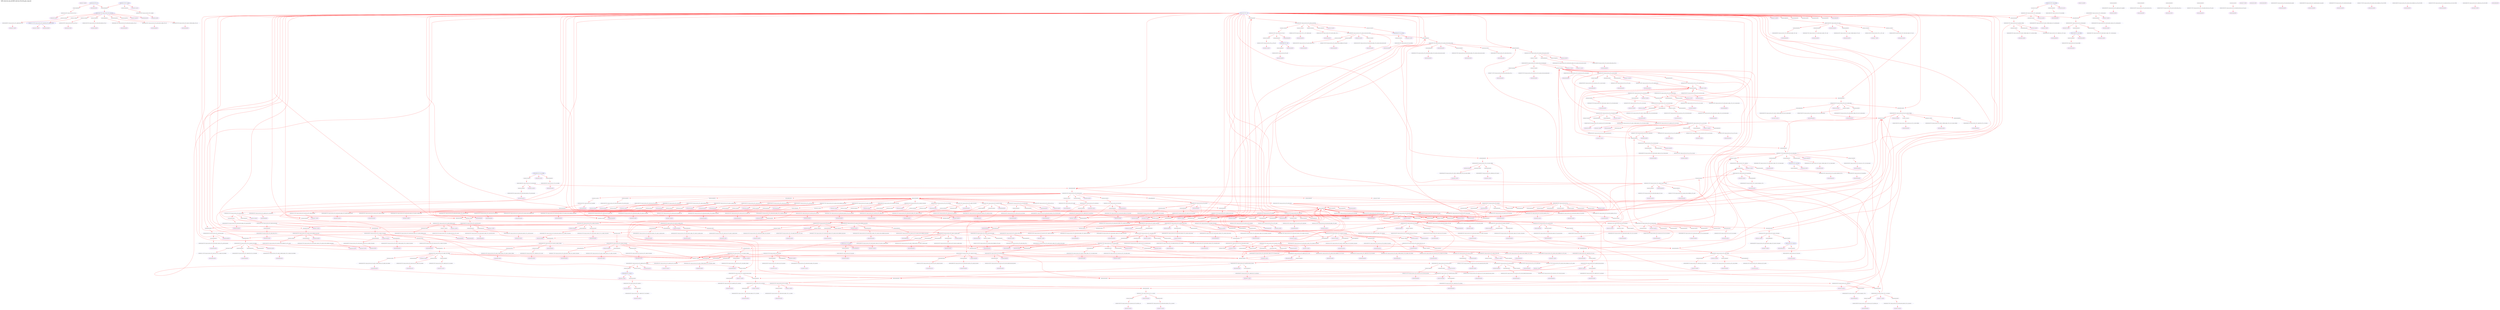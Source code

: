 digraph v3graph {
	graph	[label="MIPS_Harvard_obj_dir/MIPS_Harvard_TB_048_gate_simp.dot",
		 labelloc=t, labeljust=l,
		 //size="7.5,10",
		 rankdir=TB];
	n0	[fontsize=8 label="0x555ee057a7d0@TOP", color=purple];
	n1	[fontsize=8 label="0x555ee019a8b0@TOP", color=purple, style=dotted];
	n2	[fontsize=8 label="0x555ee03e2e80 TOP->clk", color=blue];
	n3	[fontsize=8 label="0x555ee019ccb0 TOP->mips_cpu_harvard__DOT__clk", color=blue, style=dotted];
	n4	[fontsize=8 label="0x555ee019abb0@TOP", color=purple, style=dotted];
	n5	[fontsize=8 label="0x555ee03e3350 TOP->reset", color=blue];
	n6	[fontsize=8 label="0x555ee019cdd0 TOP->mips_cpu_harvard__DOT__reset", color=blue, style=dotted];
	n7	[fontsize=8 label="0x555ee019aeb0@TOP", color=purple, style=dotted];
	n8	[fontsize=8 label="0x555ee03eff50 TOP->active", color=blue];
	n9	[fontsize=8 label="0x555ee019cef0 TOP->mips_cpu_harvard__DOT__active", color=blue, style=dotted];
	n10	[fontsize=8 label="0x555ee019b1b0@TOP", color=purple, style=dotted];
	n11	[fontsize=8 label="0x555ee03f3bd0 TOP->register_v0", color=blue];
	n12	[fontsize=8 label="0x555ee019d010 TOP->mips_cpu_harvard__DOT__register_v0", color=blue, style=dotted];
	n13	[fontsize=8 label="0x555ee019b4b0@TOP", color=purple, style=dotted];
	n14	[fontsize=8 label="0x555ee03f1190 TOP->clk_enable", color=blue];
	n15	[fontsize=8 label="0x555ee019d130 TOP->mips_cpu_harvard__DOT__clk_enable", color=blue, style=dotted];
	n16	[fontsize=8 label="0x555ee019b7b0@TOP", color=purple, style=dotted];
	n17	[fontsize=8 label="0x555ee03d8360 TOP->instr_address", color=blue];
	n18	[fontsize=8 label="0x555ee019d250 TOP->mips_cpu_harvard__DOT__instr_address", color=blue, style=dotted];
	n19	[fontsize=8 label="0x555ee019bab0@TOP", color=purple, style=dotted];
	n20	[fontsize=8 label="0x555ee03d8520 TOP->instr_readdata", color=blue];
	n21	[fontsize=8 label="0x555ee019d3b0 TOP->mips_cpu_harvard__DOT__instr_readdata", color=blue, style=dotted];
	n22	[fontsize=8 label="0x555ee019bdb0@TOP", color=purple, style=dotted];
	n23	[fontsize=8 label="0x555ee03e02f0 TOP->data_address", color=blue];
	n24	[fontsize=8 label="0x555ee019d4d0 TOP->mips_cpu_harvard__DOT__data_address", color=blue, style=dotted];
	n25	[fontsize=8 label="0x555ee019c0b0@TOP", color=purple, style=dotted];
	n26	[fontsize=8 label="0x555ee019a530 TOP->data_write", color=blue];
	n27	[fontsize=8 label="0x555ee019d5f0 TOP->mips_cpu_harvard__DOT__data_write", color=blue, style=dotted];
	n28	[fontsize=8 label="0x555ee019c3b0@TOP", color=purple, style=dotted];
	n29	[fontsize=8 label="0x555ee019a610 TOP->data_read", color=blue];
	n30	[fontsize=8 label="0x555ee019d6d0 TOP->mips_cpu_harvard__DOT__data_read", color=blue, style=dotted];
	n31	[fontsize=8 label="0x555ee019c6b0@TOP", color=purple, style=dotted];
	n32	[fontsize=8 label="0x555ee019a6f0 TOP->data_writedata", color=blue];
	n33	[fontsize=8 label="0x555ee019d7f0 TOP->mips_cpu_harvard__DOT__data_writedata", color=blue, style=dotted];
	n34	[fontsize=8 label="0x555ee019c9b0@TOP", color=purple, style=dotted];
	n35	[fontsize=8 label="0x555ee019a7d0 TOP->data_readdata", color=blue];
	n36	[fontsize=8 label="0x555ee019d950 TOP->mips_cpu_harvard__DOT__data_readdata", color=blue, style=dotted];
	n37	[fontsize=8 label="0x555ee019f770@TOP", color=purple, style=dotted];
	n38	[fontsize=8 label="0x555ee019f410 TOP->mips_cpu_harvard__DOT__instruction_decode", color=blue, style=dotted];
	n39	[fontsize=8 label="0x555ee019f650 TOP->mips_cpu_harvard__DOT__op", color=blue, style=dotted];
	n40	[fontsize=8 label="0x555ee03ff520@TOP", color=purple, style=dotted];
	n41	[fontsize=8 label="0x555ee03ff360 TOP->mips_cpu_harvard__DOT__read_address_1", color=blue, style=dotted];
	n42	[fontsize=8 label="0x555ee03ffbd0@TOP", color=purple, style=dotted];
	n43	[fontsize=8 label="0x555ee03ff440 TOP->mips_cpu_harvard__DOT__Rs_decode", color=blue, style=dotted];
	n44	[fontsize=8 label="0x555ee0400440@TOP", color=purple, style=dotted];
	n45	[fontsize=8 label="0x555ee0400280 TOP->mips_cpu_harvard__DOT__read_address_2", color=blue, style=dotted];
	n46	[fontsize=8 label="0x555ee0400af0@TOP", color=purple, style=dotted];
	n47	[fontsize=8 label="0x555ee0400360 TOP->mips_cpu_harvard__DOT__Rt_decode", color=blue, style=dotted];
	n48	[fontsize=8 label="0x555ee0401280@TOP", color=purple, style=dotted];
	n49	[fontsize=8 label="0x555ee04011a0 TOP->mips_cpu_harvard__DOT__Rd_decode", color=blue, style=dotted];
	n50	[fontsize=8 label="0x555ee0401a10@TOP", color=purple, style=dotted];
	n51	[fontsize=8 label="0x555ee0401930 TOP->mips_cpu_harvard__DOT__immediate", color=blue, style=dotted];
	n52	[fontsize=8 label="0x555ee04021a0@TOP", color=purple, style=dotted];
	n53	[fontsize=8 label="0x555ee04020c0 TOP->mips_cpu_harvard__DOT__j_offset", color=blue, style=dotted];
	n54	[fontsize=8 label="0x555ee0406750@TOP", color=purple, style=dotted];
	n55	[fontsize=8 label="0x555ee0405410 TOP->mips_cpu_harvard__DOT__read_data_memory", color=blue, style=dotted];
	n56	[fontsize=8 label="0x555ee0406a50@TOP", color=purple, style=dotted];
	n57	[fontsize=8 label="0x555ee0405170 TOP->mips_cpu_harvard__DOT__ALU_output_memory", color=blue, style=dotted];
	n58	[fontsize=8 label="0x555ee0406d50@TOP", color=purple, style=dotted];
	n59	[fontsize=8 label="0x555ee04054f0 TOP->mips_cpu_harvard__DOT__write_data_memory", color=blue, style=dotted];
	n60	[fontsize=8 label="0x555ee0407050@TOP", color=purple, style=dotted];
	n61	[fontsize=8 label="0x555ee0404c30 TOP->mips_cpu_harvard__DOT__memory_write_memory", color=blue, style=dotted];
	n62	[fontsize=8 label="0x555ee0407350@TOP", color=purple, style=dotted];
	n63	[fontsize=8 label="0x555ee0404b50 TOP->mips_cpu_harvard__DOT__memory_to_register_memory", color=blue, style=dotted];
	n64	[fontsize=8 label="0x555ee0407650@TOP", color=purple, style=dotted];
	n65	[fontsize=8 label="0x555ee019dcb0 TOP->mips_cpu_harvard__DOT__program_counter_fetch", color=blue, style=dotted];
	n66	[fontsize=8 label="0x555ee0407950@TOP", color=purple, style=dotted];
	n67	[fontsize=8 label="0x555ee019deb0 TOP->mips_cpu_harvard__DOT__instruction_fetch", color=blue, style=dotted];
	n68	[fontsize=8 label="0x555ee0407c50@TOP", color=purple, style=dotted];
	n69	[fontsize=8 label="0x555ee0406210 TOP->mips_cpu_harvard__DOT__forward_A_decode", color=blue, style=dotted];
	n70	[fontsize=8 label="0x555ee0402af0 TOP->mips_cpu_harvard__DOT__register_file_output_A_decode", color=blue, style=dotted];
	n71	[fontsize=8 label="0x555ee0402f50 TOP->mips_cpu_harvard__DOT__comparator_1", color=blue, style=dotted];
	n72	[fontsize=8 label="0x555ee0408250@TOP", color=purple, style=dotted];
	n73	[fontsize=8 label="0x555ee04062f0 TOP->mips_cpu_harvard__DOT__forward_B_decode", color=blue, style=dotted];
	n74	[fontsize=8 label="0x555ee0402bd0 TOP->mips_cpu_harvard__DOT__register_file_output_B_decode", color=blue, style=dotted];
	n75	[fontsize=8 label="0x555ee0403030 TOP->mips_cpu_harvard__DOT__comparator_2", color=blue, style=dotted];
	n76	[fontsize=8 label="0x555ee0408850@TOP", color=purple, style=dotted];
	n77	[fontsize=8 label="0x555ee019ee70 TOP->mips_cpu_harvard__DOT__using_HI_LO_decode", color=blue, style=dotted];
	n78	[fontsize=8 label="0x555ee0402850 TOP->mips_cpu_harvard__DOT__register_file_output_LO_decode", color=blue, style=dotted];
	n79	[fontsize=8 label="0x555ee0402cb0 TOP->mips_cpu_harvard__DOT__src_A_decode", color=blue, style=dotted];
	n80	[fontsize=8 label="0x555ee0408e50@TOP", color=purple, style=dotted];
	n81	[fontsize=8 label="0x555ee0402930 TOP->mips_cpu_harvard__DOT__register_file_output_HI_decode", color=blue, style=dotted];
	n82	[fontsize=8 label="0x555ee0402d90 TOP->mips_cpu_harvard__DOT__src_B_decode", color=blue, style=dotted];
	n83	[fontsize=8 label="0x555ee0409450@TOP", color=purple, style=dotted];
	n84	[fontsize=8 label="0x555ee019e910 TOP->mips_cpu_harvard__DOT__branch_decode", color=blue, style=dotted];
	n85	[fontsize=8 label="0x555ee019ea30 TOP->mips_cpu_harvard__DOT__equal_decode", color=blue, style=dotted];
	n86	[fontsize=8 label="0x555ee019e210 TOP->mips_cpu_harvard__DOT__program_counter_src_decode", color=blue, style=dotted];
	n87	[fontsize=8 label="0x555ee0409930@TOP", color=purple, style=dotted];
	n88	[fontsize=8 label="0x555ee0402e70 TOP->mips_cpu_harvard__DOT__sign_imm_decode", color=blue, style=dotted];
	n89	[fontsize=8 label="0x555ee040a3f0@TOP", color=purple, style=dotted];
	n90	[fontsize=8 label="0x555ee0402a10 TOP->mips_cpu_harvard__DOT__shifter_output_decode", color=blue, style=dotted];
	n91	[fontsize=8 label="0x555ee040a920@TOP", color=purple, style=dotted];
	n92	[fontsize=8 label="0x555ee019f570 TOP->mips_cpu_harvard__DOT__program_counter_plus_four_decode", color=blue, style=dotted];
	n93	[fontsize=8 label="0x555ee0403110 TOP->mips_cpu_harvard__DOT__j_program_counter_decode", color=blue, style=dotted];
	n94	[fontsize=8 label="0x555ee040b3e0@TOP", color=purple, style=dotted];
	n95	[fontsize=8 label="0x555ee0405090 TOP->mips_cpu_harvard__DOT__j_instruction_memory", color=blue, style=dotted];
	n96	[fontsize=8 label="0x555ee04048b0 TOP->mips_cpu_harvard__DOT__j_program_counter_execute", color=blue, style=dotted];
	n97	[fontsize=8 label="0x555ee04055d0 TOP->mips_cpu_harvard__DOT__ALU_output_memory_resolved", color=blue, style=dotted];
	n98	[fontsize=8 label="0x555ee040b9e0@TOP", color=purple, style=dotted];
	n99	[fontsize=8 label="0x555ee019da70 TOP->mips_cpu_harvard__DOT__internal_clk", color=blue];
	n100	[fontsize=8 label="0x555ee040bec0@TOP", color=purple, style=dotted];
	n101	[fontsize=8 label="0x555ee019e130 TOP->mips_cpu_harvard__DOT__halt", color=blue, style=dotted];
	n102	[fontsize=8 label="0x555ee040c280@TOP", color=purple, style=dotted];
	n103	[fontsize=8 label="0x555ee040ef80 TOP->mips_cpu_harvard__DOT__register_file__DOT__clk", color=blue, style=dotted];
	n104	[fontsize=8 label="0x555ee040c580@TOP", color=purple, style=dotted];
	n105	[fontsize=8 label="0x555ee0405790 TOP->mips_cpu_harvard__DOT__register_write_writeback", color=blue, style=dotted];
	n106	[fontsize=8 label="0x555ee040f140 TOP->mips_cpu_harvard__DOT__register_file__DOT__write_enable", color=blue, style=dotted];
	n107	[fontsize=8 label="0x555ee040c880@TOP", color=purple, style=dotted];
	n108	[fontsize=8 label="0x555ee0405870 TOP->mips_cpu_harvard__DOT__HI_register_write_writeback", color=blue, style=dotted];
	n109	[fontsize=8 label="0x555ee040f220 TOP->mips_cpu_harvard__DOT__register_file__DOT__HI_write_enable", color=blue, style=dotted];
	n110	[fontsize=8 label="0x555ee040cb80@TOP", color=purple, style=dotted];
	n111	[fontsize=8 label="0x555ee0405950 TOP->mips_cpu_harvard__DOT__LO_register_write_writeback", color=blue, style=dotted];
	n112	[fontsize=8 label="0x555ee040f300 TOP->mips_cpu_harvard__DOT__register_file__DOT__LO_write_enable", color=blue, style=dotted];
	n113	[fontsize=8 label="0x555ee040ce80@TOP", color=purple, style=dotted];
	n114	[fontsize=8 label="0x555ee040f3e0 TOP->mips_cpu_harvard__DOT__register_file__DOT__read_address_1", color=blue, style=dotted];
	n115	[fontsize=8 label="0x555ee040d180@TOP", color=purple, style=dotted];
	n116	[fontsize=8 label="0x555ee040f4c0 TOP->mips_cpu_harvard__DOT__register_file__DOT__read_address_2", color=blue, style=dotted];
	n117	[fontsize=8 label="0x555ee040d480@TOP", color=purple, style=dotted];
	n118	[fontsize=8 label="0x555ee0405b10 TOP->mips_cpu_harvard__DOT__write_register_writeback", color=blue, style=dotted];
	n119	[fontsize=8 label="0x555ee040f5a0 TOP->mips_cpu_harvard__DOT__register_file__DOT__write_address", color=blue, style=dotted];
	n120	[fontsize=8 label="0x555ee040d780@TOP", color=purple, style=dotted];
	n121	[fontsize=8 label="0x555ee0405bf0 TOP->mips_cpu_harvard__DOT__result_writeback", color=blue, style=dotted];
	n122	[fontsize=8 label="0x555ee040f680 TOP->mips_cpu_harvard__DOT__register_file__DOT__write_data", color=blue, style=dotted];
	n123	[fontsize=8 label="0x555ee040da80@TOP", color=purple, style=dotted];
	n124	[fontsize=8 label="0x555ee0405cd0 TOP->mips_cpu_harvard__DOT__ALU_HI_output_writeback", color=blue, style=dotted];
	n125	[fontsize=8 label="0x555ee040f760 TOP->mips_cpu_harvard__DOT__register_file__DOT__HI_write_data", color=blue, style=dotted];
	n126	[fontsize=8 label="0x555ee040dd80@TOP", color=purple, style=dotted];
	n127	[fontsize=8 label="0x555ee0405db0 TOP->mips_cpu_harvard__DOT__ALU_LO_output_writeback", color=blue, style=dotted];
	n128	[fontsize=8 label="0x555ee040f840 TOP->mips_cpu_harvard__DOT__register_file__DOT__LO_write_data", color=blue, style=dotted];
	n129	[fontsize=8 label="0x555ee040e080@TOP", color=purple, style=dotted];
	n130	[fontsize=8 label="0x555ee040f920 TOP->mips_cpu_harvard__DOT__register_file__DOT__read_data_1", color=blue, style=dotted];
	n131	[fontsize=8 label="0x555ee040e380@TOP", color=purple, style=dotted];
	n132	[fontsize=8 label="0x555ee040fa00 TOP->mips_cpu_harvard__DOT__register_file__DOT__read_data_2", color=blue, style=dotted];
	n133	[fontsize=8 label="0x555ee040e680@TOP", color=purple, style=dotted];
	n134	[fontsize=8 label="0x555ee040fae0 TOP->mips_cpu_harvard__DOT__register_file__DOT__read_data_LO", color=blue, style=dotted];
	n135	[fontsize=8 label="0x555ee040e980@TOP", color=purple, style=dotted];
	n136	[fontsize=8 label="0x555ee040fbc0 TOP->mips_cpu_harvard__DOT__register_file__DOT__read_data_HI", color=blue, style=dotted];
	n137	[fontsize=8 label="0x555ee040ec80@TOP", color=purple, style=dotted];
	n138	[fontsize=8 label="0x555ee040fca0 TOP->mips_cpu_harvard__DOT__register_file__DOT__read_register_2", color=blue, style=dotted];
	n139	[fontsize=8 label="0x555ee0410020@TOP", color=purple, style=dotted];
	n140	[fontsize=8 label="0x555ee040fd80 TOP->mips_cpu_harvard__DOT__register_file__DOT__registers", color=blue, style=dotted];
	n141	[fontsize=8 label="0x555ee0410500@TOP", color=purple, style=dotted];
	n142	[fontsize=8 label="0x555ee04109e0@TOP", color=purple, style=dotted];
	n143	[fontsize=8 label="0x555ee040ff40 TOP->mips_cpu_harvard__DOT__register_file__DOT__LO_reg", color=blue, style=dotted];
	n144	[fontsize=8 label="0x555ee0410ce0@TOP", color=purple, style=dotted];
	n145	[fontsize=8 label="0x555ee040fe60 TOP->mips_cpu_harvard__DOT__register_file__DOT__HI_reg", color=blue, style=dotted];
	n146	[fontsize=8 label="0x555ee0410fe0@TOP", color=purple, style=dotted];
	n147	[fontsize=8 label="0x555ee04115f0@TOP", color=purple, style=dotted];
	n148	[fontsize=8 label="0x555ee0411510 TOP->mips_cpu_harvard__DOT__register_file__DOT__modified_write_clk", color=blue];
	n149	[fontsize=8 label="0x555ee0412dc0@TOP", color=purple, style=dotted];
	n150	[fontsize=8 label="0x555ee0413fc0 TOP->mips_cpu_harvard__DOT__pc__DOT__clk", color=blue, style=dotted];
	n151	[fontsize=8 label="0x555ee04130c0@TOP", color=purple, style=dotted];
	n152	[fontsize=8 label="0x555ee019db90 TOP->mips_cpu_harvard__DOT__program_counter_prime", color=blue, style=dotted];
	n153	[fontsize=8 label="0x555ee04140a0 TOP->mips_cpu_harvard__DOT__pc__DOT__address_input", color=blue, style=dotted];
	n154	[fontsize=8 label="0x555ee04133c0@TOP", color=purple, style=dotted];
	n155	[fontsize=8 label="0x555ee0406050 TOP->mips_cpu_harvard__DOT__stall_fetch", color=blue, style=dotted];
	n156	[fontsize=8 label="0x555ee0414180 TOP->mips_cpu_harvard__DOT__pc__DOT__enable", color=blue, style=dotted];
	n157	[fontsize=8 label="0x555ee04136c0@TOP", color=purple, style=dotted];
	n158	[fontsize=8 label="0x555ee0414260 TOP->mips_cpu_harvard__DOT__pc__DOT__reset", color=blue, style=dotted];
	n159	[fontsize=8 label="0x555ee04139c0@TOP", color=purple, style=dotted];
	n160	[fontsize=8 label="0x555ee0414340 TOP->mips_cpu_harvard__DOT__pc__DOT__halt", color=blue, style=dotted];
	n161	[fontsize=8 label="0x555ee0413cc0@TOP", color=purple, style=dotted];
	n162	[fontsize=8 label="0x555ee0414420 TOP->mips_cpu_harvard__DOT__pc__DOT__address_output", color=blue, style=dotted];
	n163	[fontsize=8 label="0x555ee0414500@TOP", color=purple, style=dotted];
	n164	[fontsize=8 label="0x555ee0415dc0@TOP", color=purple, style=dotted];
	n165	[fontsize=8 label="0x555ee04163c0 TOP->mips_cpu_harvard__DOT__plus_four_adder__DOT__a", color=blue, style=dotted];
	n166	[fontsize=8 label="0x555ee04160c0@TOP", color=purple, style=dotted];
	n167	[fontsize=8 label="0x555ee019ddd0 TOP->mips_cpu_harvard__DOT__program_counter_plus_four_fetch", color=blue, style=dotted];
	n168	[fontsize=8 label="0x555ee0416580 TOP->mips_cpu_harvard__DOT__plus_four_adder__DOT__z", color=blue, style=dotted];
	n169	[fontsize=8 label="0x555ee0416660@TOP", color=purple, style=dotted];
	n170	[fontsize=8 label="0x555ee0416b90@TOP", color=purple, style=dotted];
	n171	[fontsize=8 label="0x555ee0417870 TOP->mips_cpu_harvard__DOT__program_counter_multiplexer__DOT__control", color=blue, style=dotted];
	n172	[fontsize=8 label="0x555ee0416e90@TOP", color=purple, style=dotted];
	n173	[fontsize=8 label="0x555ee0417950 TOP->mips_cpu_harvard__DOT__program_counter_multiplexer__DOT__input_0", color=blue, style=dotted];
	n174	[fontsize=8 label="0x555ee0417190@TOP", color=purple, style=dotted];
	n175	[fontsize=8 label="0x555ee019f330 TOP->mips_cpu_harvard__DOT__program_counter_branch_decode", color=blue, style=dotted];
	n176	[fontsize=8 label="0x555ee0417a30 TOP->mips_cpu_harvard__DOT__program_counter_multiplexer__DOT__input_1", color=blue, style=dotted];
	n177	[fontsize=8 label="0x555ee0417490@TOP", color=purple, style=dotted];
	n178	[fontsize=8 label="0x555ee019e010 TOP->mips_cpu_harvard__DOT__program_counter_mux_1_out", color=blue, style=dotted];
	n179	[fontsize=8 label="0x555ee0417b10 TOP->mips_cpu_harvard__DOT__program_counter_multiplexer__DOT__resolved", color=blue, style=dotted];
	n180	[fontsize=8 label="0x555ee0417bf0@TOP", color=purple, style=dotted];
	n181	[fontsize=8 label="0x555ee04181f0@TOP", color=purple, style=dotted];
	n182	[fontsize=8 label="0x555ee0404ed0 TOP->mips_cpu_harvard__DOT__program_counter_multiplexer_jump_memory", color=blue, style=dotted];
	n183	[fontsize=8 label="0x555ee0418ed0 TOP->mips_cpu_harvard__DOT__program_counter_multiplexer_two__DOT__control", color=blue, style=dotted];
	n184	[fontsize=8 label="0x555ee04184f0@TOP", color=purple, style=dotted];
	n185	[fontsize=8 label="0x555ee0418fb0 TOP->mips_cpu_harvard__DOT__program_counter_multiplexer_two__DOT__input_0", color=blue, style=dotted];
	n186	[fontsize=8 label="0x555ee04187f0@TOP", color=purple, style=dotted];
	n187	[fontsize=8 label="0x555ee0419090 TOP->mips_cpu_harvard__DOT__program_counter_multiplexer_two__DOT__input_1", color=blue, style=dotted];
	n188	[fontsize=8 label="0x555ee0418af0@TOP", color=purple, style=dotted];
	n189	[fontsize=8 label="0x555ee0419170 TOP->mips_cpu_harvard__DOT__program_counter_multiplexer_two__DOT__resolved", color=blue, style=dotted];
	n190	[fontsize=8 label="0x555ee0419250@TOP", color=purple, style=dotted];
	n191	[fontsize=8 label="0x555ee0419850@TOP", color=purple, style=dotted];
	n192	[fontsize=8 label="0x555ee041b050 TOP->mips_cpu_harvard__DOT__fetch_decode_register__DOT__clk", color=blue, style=dotted];
	n193	[fontsize=8 label="0x555ee0419b50@TOP", color=purple, style=dotted];
	n194	[fontsize=8 label="0x555ee0406130 TOP->mips_cpu_harvard__DOT__stall_decode", color=blue, style=dotted];
	n195	[fontsize=8 label="0x555ee041b130 TOP->mips_cpu_harvard__DOT__fetch_decode_register__DOT__enable", color=blue, style=dotted];
	n196	[fontsize=8 label="0x555ee0419e50@TOP", color=purple, style=dotted];
	n197	[fontsize=8 label="0x555ee041b210 TOP->mips_cpu_harvard__DOT__fetch_decode_register__DOT__clear", color=blue, style=dotted];
	n198	[fontsize=8 label="0x555ee041a150@TOP", color=purple, style=dotted];
	n199	[fontsize=8 label="0x555ee041b2f0 TOP->mips_cpu_harvard__DOT__fetch_decode_register__DOT__reset", color=blue, style=dotted];
	n200	[fontsize=8 label="0x555ee041a450@TOP", color=purple, style=dotted];
	n201	[fontsize=8 label="0x555ee041b3d0 TOP->mips_cpu_harvard__DOT__fetch_decode_register__DOT__instruction_fetch", color=blue, style=dotted];
	n202	[fontsize=8 label="0x555ee041a750@TOP", color=purple, style=dotted];
	n203	[fontsize=8 label="0x555ee041b4b0 TOP->mips_cpu_harvard__DOT__fetch_decode_register__DOT__program_counter_plus_four_fetch", color=blue, style=dotted];
	n204	[fontsize=8 label="0x555ee041aa50@TOP", color=purple, style=dotted];
	n205	[fontsize=8 label="0x555ee041b590 TOP->mips_cpu_harvard__DOT__fetch_decode_register__DOT__instruction_decode", color=blue, style=dotted];
	n206	[fontsize=8 label="0x555ee041ad50@TOP", color=purple, style=dotted];
	n207	[fontsize=8 label="0x555ee041b670 TOP->mips_cpu_harvard__DOT__fetch_decode_register__DOT__program_counter_plus_four_decode", color=blue, style=dotted];
	n208	[fontsize=8 label="0x555ee041d660@TOP", color=purple, style=dotted];
	n209	[fontsize=8 label="0x555ee041fd60 TOP->mips_cpu_harvard__DOT__control_unit__DOT__instruction", color=blue, style=dotted];
	n210	[fontsize=8 label="0x555ee041d960@TOP", color=purple, style=dotted];
	n211	[fontsize=8 label="0x555ee019e370 TOP->mips_cpu_harvard__DOT__register_write_decode", color=blue, style=dotted];
	n212	[fontsize=8 label="0x555ee041fe40 TOP->mips_cpu_harvard__DOT__control_unit__DOT__register_write", color=blue, style=dotted];
	n213	[fontsize=8 label="0x555ee041dc60@TOP", color=purple, style=dotted];
	n214	[fontsize=8 label="0x555ee019e490 TOP->mips_cpu_harvard__DOT__memory_to_register_decode", color=blue, style=dotted];
	n215	[fontsize=8 label="0x555ee041ff20 TOP->mips_cpu_harvard__DOT__control_unit__DOT__memory_to_register", color=blue, style=dotted];
	n216	[fontsize=8 label="0x555ee041df60@TOP", color=purple, style=dotted];
	n217	[fontsize=8 label="0x555ee019e5b0 TOP->mips_cpu_harvard__DOT__memory_write_decode", color=blue, style=dotted];
	n218	[fontsize=8 label="0x555ee0420000 TOP->mips_cpu_harvard__DOT__control_unit__DOT__memory_write", color=blue, style=dotted];
	n219	[fontsize=8 label="0x555ee041e260@TOP", color=purple, style=dotted];
	n220	[fontsize=8 label="0x555ee019e6d0 TOP->mips_cpu_harvard__DOT__ALU_src_B_decode", color=blue, style=dotted];
	n221	[fontsize=8 label="0x555ee04200e0 TOP->mips_cpu_harvard__DOT__control_unit__DOT__ALU_src_B", color=blue, style=dotted];
	n222	[fontsize=8 label="0x555ee041e560@TOP", color=purple, style=dotted];
	n223	[fontsize=8 label="0x555ee019e7f0 TOP->mips_cpu_harvard__DOT__register_destination_decode", color=blue, style=dotted];
	n224	[fontsize=8 label="0x555ee04201c0 TOP->mips_cpu_harvard__DOT__control_unit__DOT__register_destination", color=blue, style=dotted];
	n225	[fontsize=8 label="0x555ee041e860@TOP", color=purple, style=dotted];
	n226	[fontsize=8 label="0x555ee04202a0 TOP->mips_cpu_harvard__DOT__control_unit__DOT__branch", color=blue, style=dotted];
	n227	[fontsize=8 label="0x555ee041eb60@TOP", color=purple, style=dotted];
	n228	[fontsize=8 label="0x555ee019eb50 TOP->mips_cpu_harvard__DOT__ALU_function_decode", color=blue, style=dotted];
	n229	[fontsize=8 label="0x555ee0420380 TOP->mips_cpu_harvard__DOT__control_unit__DOT__ALU_function", color=blue, style=dotted];
	n230	[fontsize=8 label="0x555ee041ee60@TOP", color=purple, style=dotted];
	n231	[fontsize=8 label="0x555ee019ec70 TOP->mips_cpu_harvard__DOT__program_counter_multiplexer_jump_decode", color=blue, style=dotted];
	n232	[fontsize=8 label="0x555ee0420460 TOP->mips_cpu_harvard__DOT__control_unit__DOT__program_counter_multiplexer_jump", color=blue, style=dotted];
	n233	[fontsize=8 label="0x555ee041f160@TOP", color=purple, style=dotted];
	n234	[fontsize=8 label="0x555ee019efd0 TOP->mips_cpu_harvard__DOT__j_instruction_decode", color=blue, style=dotted];
	n235	[fontsize=8 label="0x555ee0420540 TOP->mips_cpu_harvard__DOT__control_unit__DOT__j_instruction", color=blue, style=dotted];
	n236	[fontsize=8 label="0x555ee041f460@TOP", color=purple, style=dotted];
	n237	[fontsize=8 label="0x555ee019f210 TOP->mips_cpu_harvard__DOT__LO_register_write_decode", color=blue, style=dotted];
	n238	[fontsize=8 label="0x555ee0420620 TOP->mips_cpu_harvard__DOT__control_unit__DOT__LO_register_write", color=blue, style=dotted];
	n239	[fontsize=8 label="0x555ee041f760@TOP", color=purple, style=dotted];
	n240	[fontsize=8 label="0x555ee019f0f0 TOP->mips_cpu_harvard__DOT__HI_register_write_decode", color=blue, style=dotted];
	n241	[fontsize=8 label="0x555ee0420700 TOP->mips_cpu_harvard__DOT__control_unit__DOT__HI_register_write", color=blue, style=dotted];
	n242	[fontsize=8 label="0x555ee041fa60@TOP", color=purple, style=dotted];
	n243	[fontsize=8 label="0x555ee04207e0 TOP->mips_cpu_harvard__DOT__control_unit__DOT__using_HI_LO", color=blue, style=dotted];
	n244	[fontsize=8 label="0x555ee0420b60@TOP", color=purple, style=dotted];
	n245	[fontsize=8 label="0x555ee04208c0 TOP->mips_cpu_harvard__DOT__control_unit__DOT__op", color=blue, style=dotted];
	n246	[fontsize=8 label="0x555ee04209a0 TOP->mips_cpu_harvard__DOT__control_unit__DOT__rt", color=blue, style=dotted];
	n247	[fontsize=8 label="0x555ee0420a80 TOP->mips_cpu_harvard__DOT__control_unit__DOT__funct", color=blue, style=dotted];
	n248	[fontsize=8 label="0x555ee0458d00@TOP", color=purple, style=dotted];
	n249	[fontsize=8 label="0x555ee0459e80 TOP->mips_cpu_harvard__DOT__reg_output_comparator__DOT__op", color=blue, style=dotted];
	n250	[fontsize=8 label="0x555ee0459080@TOP", color=purple, style=dotted];
	n251	[fontsize=8 label="0x555ee045a040 TOP->mips_cpu_harvard__DOT__reg_output_comparator__DOT__rt", color=blue, style=dotted];
	n252	[fontsize=8 label="0x555ee0459400@TOP", color=purple, style=dotted];
	n253	[fontsize=8 label="0x555ee045a160 TOP->mips_cpu_harvard__DOT__reg_output_comparator__DOT__a", color=blue, style=dotted];
	n254	[fontsize=8 label="0x555ee0459780@TOP", color=purple, style=dotted];
	n255	[fontsize=8 label="0x555ee045a280 TOP->mips_cpu_harvard__DOT__reg_output_comparator__DOT__b", color=blue, style=dotted];
	n256	[fontsize=8 label="0x555ee0459b00@TOP", color=purple, style=dotted];
	n257	[fontsize=8 label="0x555ee045a3a0 TOP->mips_cpu_harvard__DOT__reg_output_comparator__DOT__c", color=blue, style=dotted];
	n258	[fontsize=8 label="0x555ee05b82b0@TOP", color=purple, style=dotted];
	n259	[fontsize=8 label="0x555ee05b8130@TOP", color=purple, style=dotted];
	n260	[fontsize=8 label="0x555ee05b7fb0@TOP", color=purple, style=dotted];
	n261	[fontsize=8 label="0x555ee05b7e30@TOP", color=purple, style=dotted];
	n262	[fontsize=8 label="0x555ee05b7cb0@TOP", color=purple, style=dotted];
	n263	[fontsize=8 label="0x555ee05b7b30@TOP", color=purple, style=dotted];
	n264	[fontsize=8 label="0x555ee05b79b0@TOP", color=purple, style=dotted];
	n265	[fontsize=8 label="0x555ee05b7830@TOP", color=purple, style=dotted];
	n266	[fontsize=8 label="0x555ee05b6eb0@TOP", color=purple, style=dotted];
	n267	[fontsize=8 label="0x555ee045ea50@TOP", color=purple, style=dotted];
	n268	[fontsize=8 label="0x555ee045f590 TOP->mips_cpu_harvard__DOT__adder_decode__DOT__a", color=blue, style=dotted];
	n269	[fontsize=8 label="0x555ee045ee10@TOP", color=purple, style=dotted];
	n270	[fontsize=8 label="0x555ee045f6f0 TOP->mips_cpu_harvard__DOT__adder_decode__DOT__b", color=blue, style=dotted];
	n271	[fontsize=8 label="0x555ee045f1d0@TOP", color=purple, style=dotted];
	n272	[fontsize=8 label="0x555ee045f810 TOP->mips_cpu_harvard__DOT__adder_decode__DOT__z", color=blue, style=dotted];
	n273	[fontsize=8 label="0x555ee045f930@TOP", color=purple, style=dotted];
	n274	[fontsize=8 label="0x555ee045ff50@TOP", color=purple, style=dotted];
	n275	[fontsize=8 label="0x555ee0469e10 TOP->mips_cpu_harvard__DOT__decode_execute_register__DOT__clk", color=blue, style=dotted];
	n276	[fontsize=8 label="0x555ee04602d0@TOP", color=purple, style=dotted];
	n277	[fontsize=8 label="0x555ee04063d0 TOP->mips_cpu_harvard__DOT__flush_execute_register", color=blue, style=dotted];
	n278	[fontsize=8 label="0x555ee0469fd0 TOP->mips_cpu_harvard__DOT__decode_execute_register__DOT__clear", color=blue, style=dotted];
	n279	[fontsize=8 label="0x555ee0460690@TOP", color=purple, style=dotted];
	n280	[fontsize=8 label="0x555ee046a0f0 TOP->mips_cpu_harvard__DOT__decode_execute_register__DOT__reset", color=blue, style=dotted];
	n281	[fontsize=8 label="0x555ee0460a10@TOP", color=purple, style=dotted];
	n282	[fontsize=8 label="0x555ee046a210 TOP->mips_cpu_harvard__DOT__decode_execute_register__DOT__register_write_decode", color=blue, style=dotted];
	n283	[fontsize=8 label="0x555ee0460e10@TOP", color=purple, style=dotted];
	n284	[fontsize=8 label="0x555ee046a330 TOP->mips_cpu_harvard__DOT__decode_execute_register__DOT__memory_to_register_decode", color=blue, style=dotted];
	n285	[fontsize=8 label="0x555ee0461210@TOP", color=purple, style=dotted];
	n286	[fontsize=8 label="0x555ee046a450 TOP->mips_cpu_harvard__DOT__decode_execute_register__DOT__memory_write_decode", color=blue, style=dotted];
	n287	[fontsize=8 label="0x555ee0461610@TOP", color=purple, style=dotted];
	n288	[fontsize=8 label="0x555ee046a570 TOP->mips_cpu_harvard__DOT__decode_execute_register__DOT__ALU_src_B_decode", color=blue, style=dotted];
	n289	[fontsize=8 label="0x555ee04619d0@TOP", color=purple, style=dotted];
	n290	[fontsize=8 label="0x555ee046a690 TOP->mips_cpu_harvard__DOT__decode_execute_register__DOT__register_destination_decode", color=blue, style=dotted];
	n291	[fontsize=8 label="0x555ee0461d90@TOP", color=purple, style=dotted];
	n292	[fontsize=8 label="0x555ee046a7b0 TOP->mips_cpu_harvard__DOT__decode_execute_register__DOT__HI_register_write_decode", color=blue, style=dotted];
	n293	[fontsize=8 label="0x555ee0462190@TOP", color=purple, style=dotted];
	n294	[fontsize=8 label="0x555ee046a8d0 TOP->mips_cpu_harvard__DOT__decode_execute_register__DOT__LO_register_write_decode", color=blue, style=dotted];
	n295	[fontsize=8 label="0x555ee0462590@TOP", color=purple, style=dotted];
	n296	[fontsize=8 label="0x555ee046a9f0 TOP->mips_cpu_harvard__DOT__decode_execute_register__DOT__ALU_function_decode", color=blue, style=dotted];
	n297	[fontsize=8 label="0x555ee0462990@TOP", color=purple, style=dotted];
	n298	[fontsize=8 label="0x555ee046ab10 TOP->mips_cpu_harvard__DOT__decode_execute_register__DOT__program_counter_multiplexer_jump_decode", color=blue, style=dotted];
	n299	[fontsize=8 label="0x555ee0462d60@TOP", color=purple, style=dotted];
	n300	[fontsize=8 label="0x555ee046ac30 TOP->mips_cpu_harvard__DOT__decode_execute_register__DOT__j_instruction_decode", color=blue, style=dotted];
	n301	[fontsize=8 label="0x555ee0463160@TOP", color=purple, style=dotted];
	n302	[fontsize=8 label="0x555ee046ad50 TOP->mips_cpu_harvard__DOT__decode_execute_register__DOT__using_HI_LO_decode", color=blue, style=dotted];
	n303	[fontsize=8 label="0x555ee0463560@TOP", color=purple, style=dotted];
	n304	[fontsize=8 label="0x555ee04038f0 TOP->mips_cpu_harvard__DOT__register_write_execute", color=blue, style=dotted];
	n305	[fontsize=8 label="0x555ee046ae70 TOP->mips_cpu_harvard__DOT__decode_execute_register__DOT__register_write_execute", color=blue, style=dotted];
	n306	[fontsize=8 label="0x555ee0463960@TOP", color=purple, style=dotted];
	n307	[fontsize=8 label="0x555ee04032d0 TOP->mips_cpu_harvard__DOT__memory_to_register_execute", color=blue, style=dotted];
	n308	[fontsize=8 label="0x555ee046af90 TOP->mips_cpu_harvard__DOT__decode_execute_register__DOT__memory_to_register_execute", color=blue, style=dotted];
	n309	[fontsize=8 label="0x555ee0463d70@TOP", color=purple, style=dotted];
	n310	[fontsize=8 label="0x555ee04033b0 TOP->mips_cpu_harvard__DOT__memory_write_execute", color=blue, style=dotted];
	n311	[fontsize=8 label="0x555ee046b0b0 TOP->mips_cpu_harvard__DOT__decode_execute_register__DOT__memory_write_execute", color=blue, style=dotted];
	n312	[fontsize=8 label="0x555ee0464170@TOP", color=purple, style=dotted];
	n313	[fontsize=8 label="0x555ee0403570 TOP->mips_cpu_harvard__DOT__ALU_src_B_execute", color=blue, style=dotted];
	n314	[fontsize=8 label="0x555ee046b1d0 TOP->mips_cpu_harvard__DOT__decode_execute_register__DOT__ALU_src_B_execute", color=blue, style=dotted];
	n315	[fontsize=8 label="0x555ee0464570@TOP", color=purple, style=dotted];
	n316	[fontsize=8 label="0x555ee04031f0 TOP->mips_cpu_harvard__DOT__register_destination_execute", color=blue, style=dotted];
	n317	[fontsize=8 label="0x555ee046b2f0 TOP->mips_cpu_harvard__DOT__decode_execute_register__DOT__register_destination_execute", color=blue, style=dotted];
	n318	[fontsize=8 label="0x555ee0464980@TOP", color=purple, style=dotted];
	n319	[fontsize=8 label="0x555ee0403730 TOP->mips_cpu_harvard__DOT__HI_register_write_execute", color=blue, style=dotted];
	n320	[fontsize=8 label="0x555ee046b410 TOP->mips_cpu_harvard__DOT__decode_execute_register__DOT__HI_register_write_execute", color=blue, style=dotted];
	n321	[fontsize=8 label="0x555ee0464d80@TOP", color=purple, style=dotted];
	n322	[fontsize=8 label="0x555ee0403810 TOP->mips_cpu_harvard__DOT__LO_register_write_execute", color=blue, style=dotted];
	n323	[fontsize=8 label="0x555ee046b530 TOP->mips_cpu_harvard__DOT__decode_execute_register__DOT__LO_register_write_execute", color=blue, style=dotted];
	n324	[fontsize=8 label="0x555ee0465180@TOP", color=purple, style=dotted];
	n325	[fontsize=8 label="0x555ee0403650 TOP->mips_cpu_harvard__DOT__ALU_function_execute", color=blue, style=dotted];
	n326	[fontsize=8 label="0x555ee046b650 TOP->mips_cpu_harvard__DOT__decode_execute_register__DOT__ALU_function_execute", color=blue, style=dotted];
	n327	[fontsize=8 label="0x555ee0465580@TOP", color=purple, style=dotted];
	n328	[fontsize=8 label="0x555ee04039d0 TOP->mips_cpu_harvard__DOT__program_counter_multiplexer_jump_execute", color=blue, style=dotted];
	n329	[fontsize=8 label="0x555ee046b770 TOP->mips_cpu_harvard__DOT__decode_execute_register__DOT__program_counter_multiplexer_jump_execute", color=blue, style=dotted];
	n330	[fontsize=8 label="0x555ee04659a0@TOP", color=purple, style=dotted];
	n331	[fontsize=8 label="0x555ee0403ab0 TOP->mips_cpu_harvard__DOT__j_instruction_execute", color=blue, style=dotted];
	n332	[fontsize=8 label="0x555ee046b890 TOP->mips_cpu_harvard__DOT__decode_execute_register__DOT__j_instruction_execute", color=blue, style=dotted];
	n333	[fontsize=8 label="0x555ee0465da0@TOP", color=purple, style=dotted];
	n334	[fontsize=8 label="0x555ee0403b90 TOP->mips_cpu_harvard__DOT__using_HI_LO_execute", color=blue, style=dotted];
	n335	[fontsize=8 label="0x555ee046b9b0 TOP->mips_cpu_harvard__DOT__decode_execute_register__DOT__using_HI_LO_execute", color=blue, style=dotted];
	n336	[fontsize=8 label="0x555ee04661a0@TOP", color=purple, style=dotted];
	n337	[fontsize=8 label="0x555ee046bad0 TOP->mips_cpu_harvard__DOT__decode_execute_register__DOT__Rs_decode", color=blue, style=dotted];
	n338	[fontsize=8 label="0x555ee0466520@TOP", color=purple, style=dotted];
	n339	[fontsize=8 label="0x555ee046bbf0 TOP->mips_cpu_harvard__DOT__decode_execute_register__DOT__Rt_decode", color=blue, style=dotted];
	n340	[fontsize=8 label="0x555ee04668a0@TOP", color=purple, style=dotted];
	n341	[fontsize=8 label="0x555ee046bd10 TOP->mips_cpu_harvard__DOT__decode_execute_register__DOT__Rd_decode", color=blue, style=dotted];
	n342	[fontsize=8 label="0x555ee0466c20@TOP", color=purple, style=dotted];
	n343	[fontsize=8 label="0x555ee046be30 TOP->mips_cpu_harvard__DOT__decode_execute_register__DOT__sign_imm_decode", color=blue, style=dotted];
	n344	[fontsize=8 label="0x555ee0466fe0@TOP", color=purple, style=dotted];
	n345	[fontsize=8 label="0x555ee0404370 TOP->mips_cpu_harvard__DOT__Rs_execute", color=blue, style=dotted];
	n346	[fontsize=8 label="0x555ee046bf50 TOP->mips_cpu_harvard__DOT__decode_execute_register__DOT__Rs_execute", color=blue, style=dotted];
	n347	[fontsize=8 label="0x555ee04673a0@TOP", color=purple, style=dotted];
	n348	[fontsize=8 label="0x555ee0404450 TOP->mips_cpu_harvard__DOT__Rt_execute", color=blue, style=dotted];
	n349	[fontsize=8 label="0x555ee046c070 TOP->mips_cpu_harvard__DOT__decode_execute_register__DOT__Rt_execute", color=blue, style=dotted];
	n350	[fontsize=8 label="0x555ee0467760@TOP", color=purple, style=dotted];
	n351	[fontsize=8 label="0x555ee0404530 TOP->mips_cpu_harvard__DOT__Rd_execute", color=blue, style=dotted];
	n352	[fontsize=8 label="0x555ee046c190 TOP->mips_cpu_harvard__DOT__decode_execute_register__DOT__Rd_execute", color=blue, style=dotted];
	n353	[fontsize=8 label="0x555ee0467b20@TOP", color=purple, style=dotted];
	n354	[fontsize=8 label="0x555ee0404610 TOP->mips_cpu_harvard__DOT__sign_imm_execute", color=blue, style=dotted];
	n355	[fontsize=8 label="0x555ee046c2b0 TOP->mips_cpu_harvard__DOT__decode_execute_register__DOT__sign_imm_execute", color=blue, style=dotted];
	n356	[fontsize=8 label="0x555ee0467ee0@TOP", color=purple, style=dotted];
	n357	[fontsize=8 label="0x555ee046c3d0 TOP->mips_cpu_harvard__DOT__decode_execute_register__DOT__src_A_decode", color=blue, style=dotted];
	n358	[fontsize=8 label="0x555ee04682a0@TOP", color=purple, style=dotted];
	n359	[fontsize=8 label="0x555ee046c4f0 TOP->mips_cpu_harvard__DOT__decode_execute_register__DOT__src_B_decode", color=blue, style=dotted];
	n360	[fontsize=8 label="0x555ee0468660@TOP", color=purple, style=dotted];
	n361	[fontsize=8 label="0x555ee046c610 TOP->mips_cpu_harvard__DOT__decode_execute_register__DOT__program_counter_plus_four_decode", color=blue, style=dotted];
	n362	[fontsize=8 label="0x555ee0468a70@TOP", color=purple, style=dotted];
	n363	[fontsize=8 label="0x555ee046c730 TOP->mips_cpu_harvard__DOT__decode_execute_register__DOT__j_program_counter_decode", color=blue, style=dotted];
	n364	[fontsize=8 label="0x555ee0468e70@TOP", color=purple, style=dotted];
	n365	[fontsize=8 label="0x555ee0403c70 TOP->mips_cpu_harvard__DOT__src_A_execute", color=blue, style=dotted];
	n366	[fontsize=8 label="0x555ee046c850 TOP->mips_cpu_harvard__DOT__decode_execute_register__DOT__src_A_execute", color=blue, style=dotted];
	n367	[fontsize=8 label="0x555ee0469230@TOP", color=purple, style=dotted];
	n368	[fontsize=8 label="0x555ee0403d50 TOP->mips_cpu_harvard__DOT__src_B_execute", color=blue, style=dotted];
	n369	[fontsize=8 label="0x555ee046c970 TOP->mips_cpu_harvard__DOT__decode_execute_register__DOT__src_B_execute", color=blue, style=dotted];
	n370	[fontsize=8 label="0x555ee04695f0@TOP", color=purple, style=dotted];
	n371	[fontsize=8 label="0x555ee04047d0 TOP->mips_cpu_harvard__DOT__program_counter_plus_four_execute", color=blue, style=dotted];
	n372	[fontsize=8 label="0x555ee046ca90 TOP->mips_cpu_harvard__DOT__decode_execute_register__DOT__program_counter_plus_four_execute", color=blue, style=dotted];
	n373	[fontsize=8 label="0x555ee0469a10@TOP", color=purple, style=dotted];
	n374	[fontsize=8 label="0x555ee046cbb0 TOP->mips_cpu_harvard__DOT__decode_execute_register__DOT__j_program_counter_execute", color=blue, style=dotted];
	n375	[fontsize=8 label="0x555ee0476680@TOP", color=purple, style=dotted];
	n376	[fontsize=8 label="0x555ee0476fe0 TOP->mips_cpu_harvard__DOT__plus_four_adder_execute__DOT__b", color=blue, style=dotted];
	n377	[fontsize=8 label="0x555ee0476a50@TOP", color=purple, style=dotted];
	n378	[fontsize=8 label="0x555ee04046f0 TOP->mips_cpu_harvard__DOT__program_counter_plus_eight_execute", color=blue, style=dotted];
	n379	[fontsize=8 label="0x555ee0477100 TOP->mips_cpu_harvard__DOT__plus_four_adder_execute__DOT__z", color=blue, style=dotted];
	n380	[fontsize=8 label="0x555ee0477220@TOP", color=purple, style=dotted];
	n381	[fontsize=8 label="0x555ee04777d0@TOP", color=purple, style=dotted];
	n382	[fontsize=8 label="0x555ee0478910 TOP->mips_cpu_harvard__DOT__write_register_execute_mux__DOT__control", color=blue, style=dotted];
	n383	[fontsize=8 label="0x555ee0477bd0@TOP", color=purple, style=dotted];
	n384	[fontsize=8 label="0x555ee0478a30 TOP->mips_cpu_harvard__DOT__write_register_execute_mux__DOT__input_0", color=blue, style=dotted];
	n385	[fontsize=8 label="0x555ee0477f90@TOP", color=purple, style=dotted];
	n386	[fontsize=8 label="0x555ee0478b50 TOP->mips_cpu_harvard__DOT__write_register_execute_mux__DOT__input_1", color=blue, style=dotted];
	n387	[fontsize=8 label="0x555ee0478350@TOP", color=purple, style=dotted];
	n388	[fontsize=8 label="0x555ee0403490 TOP->mips_cpu_harvard__DOT__write_register_execute", color=blue, style=dotted];
	n389	[fontsize=8 label="0x555ee0478eb0 TOP->mips_cpu_harvard__DOT__write_register_execute_mux__DOT__resolved", color=blue, style=dotted];
	n390	[fontsize=8 label="0x555ee0478fd0@TOP", color=purple, style=dotted];
	n391	[fontsize=8 label="0x555ee047aae0@TOP", color=purple, style=dotted];
	n392	[fontsize=8 label="0x555ee047e2a0 TOP->mips_cpu_harvard__DOT__alu_input_mux__DOT__ALU_src_B_execute", color=blue, style=dotted];
	n393	[fontsize=8 label="0x555ee047aea0@TOP", color=purple, style=dotted];
	n394	[fontsize=8 label="0x555ee04064b0 TOP->mips_cpu_harvard__DOT__forward_A_execute", color=blue, style=dotted];
	n395	[fontsize=8 label="0x555ee047e410 TOP->mips_cpu_harvard__DOT__alu_input_mux__DOT__forward_one_execute", color=blue, style=dotted];
	n396	[fontsize=8 label="0x555ee047b260@TOP", color=purple, style=dotted];
	n397	[fontsize=8 label="0x555ee0406590 TOP->mips_cpu_harvard__DOT__forward_B_execute", color=blue, style=dotted];
	n398	[fontsize=8 label="0x555ee047e530 TOP->mips_cpu_harvard__DOT__alu_input_mux__DOT__forward_two_execute", color=blue, style=dotted];
	n399	[fontsize=8 label="0x555ee047b620@TOP", color=purple, style=dotted];
	n400	[fontsize=8 label="0x555ee047e650 TOP->mips_cpu_harvard__DOT__alu_input_mux__DOT__read_data_1_reg", color=blue, style=dotted];
	n401	[fontsize=8 label="0x555ee047b9a0@TOP", color=purple, style=dotted];
	n402	[fontsize=8 label="0x555ee047e770 TOP->mips_cpu_harvard__DOT__alu_input_mux__DOT__result_writeback", color=blue, style=dotted];
	n403	[fontsize=8 label="0x555ee047bd20@TOP", color=purple, style=dotted];
	n404	[fontsize=8 label="0x555ee047e890 TOP->mips_cpu_harvard__DOT__alu_input_mux__DOT__ALU_output_memory", color=blue, style=dotted];
	n405	[fontsize=8 label="0x555ee047c0e0@TOP", color=purple, style=dotted];
	n406	[fontsize=8 label="0x555ee047e9b0 TOP->mips_cpu_harvard__DOT__alu_input_mux__DOT__LO_result_writeback", color=blue, style=dotted];
	n407	[fontsize=8 label="0x555ee047c4a0@TOP", color=purple, style=dotted];
	n408	[fontsize=8 label="0x555ee0405330 TOP->mips_cpu_harvard__DOT__ALU_LO_output_memory", color=blue, style=dotted];
	n409	[fontsize=8 label="0x555ee047ead0 TOP->mips_cpu_harvard__DOT__alu_input_mux__DOT__ALU_LO_output_memory", color=blue, style=dotted];
	n410	[fontsize=8 label="0x555ee047c8a0@TOP", color=purple, style=dotted];
	n411	[fontsize=8 label="0x555ee047ebf0 TOP->mips_cpu_harvard__DOT__alu_input_mux__DOT__read_data_2_reg", color=blue, style=dotted];
	n412	[fontsize=8 label="0x555ee047cc20@TOP", color=purple, style=dotted];
	n413	[fontsize=8 label="0x555ee0405250 TOP->mips_cpu_harvard__DOT__ALU_HI_output_memory", color=blue, style=dotted];
	n414	[fontsize=8 label="0x555ee047ed10 TOP->mips_cpu_harvard__DOT__alu_input_mux__DOT__ALU_HI_output_memory", color=blue, style=dotted];
	n415	[fontsize=8 label="0x555ee047d020@TOP", color=purple, style=dotted];
	n416	[fontsize=8 label="0x555ee047ee30 TOP->mips_cpu_harvard__DOT__alu_input_mux__DOT__HI_result_writeback", color=blue, style=dotted];
	n417	[fontsize=8 label="0x555ee047d3e0@TOP", color=purple, style=dotted];
	n418	[fontsize=8 label="0x555ee047ef50 TOP->mips_cpu_harvard__DOT__alu_input_mux__DOT__sign_imm_execute", color=blue, style=dotted];
	n419	[fontsize=8 label="0x555ee047d760@TOP", color=purple, style=dotted];
	n420	[fontsize=8 label="0x555ee047f070 TOP->mips_cpu_harvard__DOT__alu_input_mux__DOT__program_counter_plus_eight_execute", color=blue, style=dotted];
	n421	[fontsize=8 label="0x555ee047db20@TOP", color=purple, style=dotted];
	n422	[fontsize=8 label="0x555ee0403e30 TOP->mips_cpu_harvard__DOT__src_A_ALU_execute", color=blue, style=dotted];
	n423	[fontsize=8 label="0x555ee047f190 TOP->mips_cpu_harvard__DOT__alu_input_mux__DOT__src_A_ALU_execute", color=blue, style=dotted];
	n424	[fontsize=8 label="0x555ee047dee0@TOP", color=purple, style=dotted];
	n425	[fontsize=8 label="0x555ee0403f10 TOP->mips_cpu_harvard__DOT__src_B_ALU_execute", color=blue, style=dotted];
	n426	[fontsize=8 label="0x555ee047f2b0 TOP->mips_cpu_harvard__DOT__alu_input_mux__DOT__src_B_ALU_execute", color=blue, style=dotted];
	n427	[fontsize=8 label="0x555ee05b4750@TOP", color=purple, style=dotted];
	n428	[fontsize=8 label="0x555ee05b2740@TOP", color=purple, style=dotted];
	n429	[fontsize=8 label="0x555ee047f3d0 TOP->mips_cpu_harvard__DOT__alu_input_mux__DOT__src_mux_input_0", color=blue, style=dotted];
	n430	[fontsize=8 label="0x555ee04859c0@TOP", color=purple, style=dotted];
	n431	[fontsize=8 label="0x555ee0487040 TOP->mips_cpu_harvard__DOT__alu__DOT__ALU_operation", color=blue, style=dotted];
	n432	[fontsize=8 label="0x555ee0485d80@TOP", color=purple, style=dotted];
	n433	[fontsize=8 label="0x555ee04871a0 TOP->mips_cpu_harvard__DOT__alu__DOT__input_1", color=blue, style=dotted];
	n434	[fontsize=8 label="0x555ee0486140@TOP", color=purple, style=dotted];
	n435	[fontsize=8 label="0x555ee04872c0 TOP->mips_cpu_harvard__DOT__alu__DOT__input_2", color=blue, style=dotted];
	n436	[fontsize=8 label="0x555ee0486500@TOP", color=purple, style=dotted];
	n437	[fontsize=8 label="0x555ee04040d0 TOP->mips_cpu_harvard__DOT__ALU_output_execute", color=blue, style=dotted];
	n438	[fontsize=8 label="0x555ee04873e0 TOP->mips_cpu_harvard__DOT__alu__DOT__ALU_output", color=blue, style=dotted];
	n439	[fontsize=8 label="0x555ee04868c0@TOP", color=purple, style=dotted];
	n440	[fontsize=8 label="0x555ee04041b0 TOP->mips_cpu_harvard__DOT__ALU_HI_output_execute", color=blue, style=dotted];
	n441	[fontsize=8 label="0x555ee0487500 TOP->mips_cpu_harvard__DOT__alu__DOT__ALU_HI_output", color=blue, style=dotted];
	n442	[fontsize=8 label="0x555ee0486c80@TOP", color=purple, style=dotted];
	n443	[fontsize=8 label="0x555ee0404290 TOP->mips_cpu_harvard__DOT__ALU_LO_output_execute", color=blue, style=dotted];
	n444	[fontsize=8 label="0x555ee0487620 TOP->mips_cpu_harvard__DOT__alu__DOT__ALU_LO_output", color=blue, style=dotted];
	n445	[fontsize=8 label="0x555ee0487ea0@TOP", color=purple, style=dotted];
	n446	[fontsize=8 label="0x555ee0487740 TOP->mips_cpu_harvard__DOT__alu__DOT__shift_amount", color=blue, style=dotted];
	n447	[fontsize=8 label="0x555ee0488610@TOP", color=purple, style=dotted];
	n448	[fontsize=8 label="0x555ee0487860 TOP->mips_cpu_harvard__DOT__alu__DOT__sign_extened_input_1", color=blue, style=dotted];
	n449	[fontsize=8 label="0x555ee0489250@TOP", color=purple, style=dotted];
	n450	[fontsize=8 label="0x555ee04879e0 TOP->mips_cpu_harvard__DOT__alu__DOT__sign_extened_input_2", color=blue, style=dotted];
	n451	[fontsize=8 label="0x555ee0489e90@TOP", color=purple, style=dotted];
	n452	[fontsize=8 label="0x555ee0487b00 TOP->mips_cpu_harvard__DOT__alu__DOT__extended_input_1", color=blue, style=dotted];
	n453	[fontsize=8 label="0x555ee048a350@TOP", color=purple, style=dotted];
	n454	[fontsize=8 label="0x555ee0487c60 TOP->mips_cpu_harvard__DOT__alu__DOT__extended_input_2", color=blue, style=dotted];
	n455	[fontsize=8 label="0x555ee0580e00@TOP", color=purple, style=dotted];
	n456	[fontsize=8 label="0x555ee0580c80@TOP", color=purple, style=dotted];
	n457	[fontsize=8 label="0x555ee0580b00@TOP", color=purple, style=dotted];
	n458	[fontsize=8 label="0x555ee0580930@TOP", color=purple, style=dotted];
	n459	[fontsize=8 label="0x555ee05807b0@TOP", color=purple, style=dotted];
	n460	[fontsize=8 label="0x555ee0580630@TOP", color=purple, style=dotted];
	n461	[fontsize=8 label="0x555ee0487d80 TOP->mips_cpu_harvard__DOT__alu__DOT__ALU_HI_LO_output", color=blue, style=dotted];
	n462	[fontsize=8 label="0x555ee05804b0@TOP", color=purple, style=dotted];
	n463	[fontsize=8 label="0x555ee0580330@TOP", color=purple, style=dotted];
	n464	[fontsize=8 label="0x555ee049ce00@TOP", color=purple, style=dotted];
	n465	[fontsize=8 label="0x555ee04a3cb0 TOP->mips_cpu_harvard__DOT__execute_memory_register__DOT__clk", color=blue, style=dotted];
	n466	[fontsize=8 label="0x555ee049d180@TOP", color=purple, style=dotted];
	n467	[fontsize=8 label="0x555ee04a3e70 TOP->mips_cpu_harvard__DOT__execute_memory_register__DOT__reset", color=blue, style=dotted];
	n468	[fontsize=8 label="0x555ee049d500@TOP", color=purple, style=dotted];
	n469	[fontsize=8 label="0x555ee04a3f90 TOP->mips_cpu_harvard__DOT__execute_memory_register__DOT__register_write_execute", color=blue, style=dotted];
	n470	[fontsize=8 label="0x555ee049d900@TOP", color=purple, style=dotted];
	n471	[fontsize=8 label="0x555ee04a40b0 TOP->mips_cpu_harvard__DOT__execute_memory_register__DOT__memory_to_register_execute", color=blue, style=dotted];
	n472	[fontsize=8 label="0x555ee049dcc0@TOP", color=purple, style=dotted];
	n473	[fontsize=8 label="0x555ee04a41d0 TOP->mips_cpu_harvard__DOT__execute_memory_register__DOT__memory_write_execute", color=blue, style=dotted];
	n474	[fontsize=8 label="0x555ee049e0c0@TOP", color=purple, style=dotted];
	n475	[fontsize=8 label="0x555ee04a42f0 TOP->mips_cpu_harvard__DOT__execute_memory_register__DOT__HI_register_write_execute", color=blue, style=dotted];
	n476	[fontsize=8 label="0x555ee049e4c0@TOP", color=purple, style=dotted];
	n477	[fontsize=8 label="0x555ee04a4410 TOP->mips_cpu_harvard__DOT__execute_memory_register__DOT__LO_register_write_execute", color=blue, style=dotted];
	n478	[fontsize=8 label="0x555ee049e8c0@TOP", color=purple, style=dotted];
	n479	[fontsize=8 label="0x555ee04a4530 TOP->mips_cpu_harvard__DOT__execute_memory_register__DOT__program_counter_multiplexer_jump_execute", color=blue, style=dotted];
	n480	[fontsize=8 label="0x555ee049ec90@TOP", color=purple, style=dotted];
	n481	[fontsize=8 label="0x555ee04a4650 TOP->mips_cpu_harvard__DOT__execute_memory_register__DOT__j_instruction_execute", color=blue, style=dotted];
	n482	[fontsize=8 label="0x555ee049f090@TOP", color=purple, style=dotted];
	n483	[fontsize=8 label="0x555ee0404990 TOP->mips_cpu_harvard__DOT__register_write_memory", color=blue, style=dotted];
	n484	[fontsize=8 label="0x555ee04a4770 TOP->mips_cpu_harvard__DOT__execute_memory_register__DOT__register_write_memory", color=blue, style=dotted];
	n485	[fontsize=8 label="0x555ee049f490@TOP", color=purple, style=dotted];
	n486	[fontsize=8 label="0x555ee04a4890 TOP->mips_cpu_harvard__DOT__execute_memory_register__DOT__memory_to_register_memory", color=blue, style=dotted];
	n487	[fontsize=8 label="0x555ee049f890@TOP", color=purple, style=dotted];
	n488	[fontsize=8 label="0x555ee04a49b0 TOP->mips_cpu_harvard__DOT__execute_memory_register__DOT__memory_write_memory", color=blue, style=dotted];
	n489	[fontsize=8 label="0x555ee049fc90@TOP", color=purple, style=dotted];
	n490	[fontsize=8 label="0x555ee0404d10 TOP->mips_cpu_harvard__DOT__HI_register_write_memory", color=blue, style=dotted];
	n491	[fontsize=8 label="0x555ee04a4ad0 TOP->mips_cpu_harvard__DOT__execute_memory_register__DOT__HI_register_write_memory", color=blue, style=dotted];
	n492	[fontsize=8 label="0x555ee04a0090@TOP", color=purple, style=dotted];
	n493	[fontsize=8 label="0x555ee0404df0 TOP->mips_cpu_harvard__DOT__LO_register_write_memory", color=blue, style=dotted];
	n494	[fontsize=8 label="0x555ee04a4bf0 TOP->mips_cpu_harvard__DOT__execute_memory_register__DOT__LO_register_write_memory", color=blue, style=dotted];
	n495	[fontsize=8 label="0x555ee04a0490@TOP", color=purple, style=dotted];
	n496	[fontsize=8 label="0x555ee04a4d10 TOP->mips_cpu_harvard__DOT__execute_memory_register__DOT__program_counter_multiplexer_jump_memory", color=blue, style=dotted];
	n497	[fontsize=8 label="0x555ee04a08b0@TOP", color=purple, style=dotted];
	n498	[fontsize=8 label="0x555ee04a4e30 TOP->mips_cpu_harvard__DOT__execute_memory_register__DOT__j_instruction_memory", color=blue, style=dotted];
	n499	[fontsize=8 label="0x555ee04a0cb0@TOP", color=purple, style=dotted];
	n500	[fontsize=8 label="0x555ee04a4f50 TOP->mips_cpu_harvard__DOT__execute_memory_register__DOT__ALU_output_execute", color=blue, style=dotted];
	n501	[fontsize=8 label="0x555ee04a10b0@TOP", color=purple, style=dotted];
	n502	[fontsize=8 label="0x555ee04a5070 TOP->mips_cpu_harvard__DOT__execute_memory_register__DOT__ALU_HI_output_execute", color=blue, style=dotted];
	n503	[fontsize=8 label="0x555ee04a14b0@TOP", color=purple, style=dotted];
	n504	[fontsize=8 label="0x555ee04a5190 TOP->mips_cpu_harvard__DOT__execute_memory_register__DOT__ALU_LO_output_execute", color=blue, style=dotted];
	n505	[fontsize=8 label="0x555ee04a18b0@TOP", color=purple, style=dotted];
	n506	[fontsize=8 label="0x555ee0403ff0 TOP->mips_cpu_harvard__DOT__write_data_execute", color=blue, style=dotted];
	n507	[fontsize=8 label="0x555ee04a52b0 TOP->mips_cpu_harvard__DOT__execute_memory_register__DOT__write_data_execute", color=blue, style=dotted];
	n508	[fontsize=8 label="0x555ee04a1cb0@TOP", color=purple, style=dotted];
	n509	[fontsize=8 label="0x555ee04a53d0 TOP->mips_cpu_harvard__DOT__execute_memory_register__DOT__write_register_execute", color=blue, style=dotted];
	n510	[fontsize=8 label="0x555ee04a20b0@TOP", color=purple, style=dotted];
	n511	[fontsize=8 label="0x555ee04a54f0 TOP->mips_cpu_harvard__DOT__execute_memory_register__DOT__j_program_counter_execute", color=blue, style=dotted];
	n512	[fontsize=8 label="0x555ee04a24b0@TOP", color=purple, style=dotted];
	n513	[fontsize=8 label="0x555ee04a5610 TOP->mips_cpu_harvard__DOT__execute_memory_register__DOT__ALU_output_memory", color=blue, style=dotted];
	n514	[fontsize=8 label="0x555ee04a28b0@TOP", color=purple, style=dotted];
	n515	[fontsize=8 label="0x555ee04a5730 TOP->mips_cpu_harvard__DOT__execute_memory_register__DOT__ALU_HI_output_memory", color=blue, style=dotted];
	n516	[fontsize=8 label="0x555ee04a2cb0@TOP", color=purple, style=dotted];
	n517	[fontsize=8 label="0x555ee04a5850 TOP->mips_cpu_harvard__DOT__execute_memory_register__DOT__ALU_LO_output_memory", color=blue, style=dotted];
	n518	[fontsize=8 label="0x555ee04a30b0@TOP", color=purple, style=dotted];
	n519	[fontsize=8 label="0x555ee04a5970 TOP->mips_cpu_harvard__DOT__execute_memory_register__DOT__write_data_memory", color=blue, style=dotted];
	n520	[fontsize=8 label="0x555ee04a34b0@TOP", color=purple, style=dotted];
	n521	[fontsize=8 label="0x555ee0404a70 TOP->mips_cpu_harvard__DOT__write_register_memory", color=blue, style=dotted];
	n522	[fontsize=8 label="0x555ee04a5a90 TOP->mips_cpu_harvard__DOT__execute_memory_register__DOT__write_register_memory", color=blue, style=dotted];
	n523	[fontsize=8 label="0x555ee04a38b0@TOP", color=purple, style=dotted];
	n524	[fontsize=8 label="0x555ee04056b0 TOP->mips_cpu_harvard__DOT__j_program_counter_memory", color=blue, style=dotted];
	n525	[fontsize=8 label="0x555ee04a5bb0 TOP->mips_cpu_harvard__DOT__execute_memory_register__DOT__j_program_counter_memory", color=blue, style=dotted];
	n526	[fontsize=8 label="0x555ee04ac9e0@TOP", color=purple, style=dotted];
	n527	[fontsize=8 label="0x555ee04b1920 TOP->mips_cpu_harvard__DOT__memory_writeback_register__DOT__clk", color=blue, style=dotted];
	n528	[fontsize=8 label="0x555ee04acd60@TOP", color=purple, style=dotted];
	n529	[fontsize=8 label="0x555ee04b1ae0 TOP->mips_cpu_harvard__DOT__memory_writeback_register__DOT__reset", color=blue, style=dotted];
	n530	[fontsize=8 label="0x555ee04ad0e0@TOP", color=purple, style=dotted];
	n531	[fontsize=8 label="0x555ee04b1c00 TOP->mips_cpu_harvard__DOT__memory_writeback_register__DOT__register_write_memory", color=blue, style=dotted];
	n532	[fontsize=8 label="0x555ee04ad4e0@TOP", color=purple, style=dotted];
	n533	[fontsize=8 label="0x555ee04b1d20 TOP->mips_cpu_harvard__DOT__memory_writeback_register__DOT__memory_to_register_memory", color=blue, style=dotted];
	n534	[fontsize=8 label="0x555ee04ad8f0@TOP", color=purple, style=dotted];
	n535	[fontsize=8 label="0x555ee04b1e40 TOP->mips_cpu_harvard__DOT__memory_writeback_register__DOT__HI_register_write_memory", color=blue, style=dotted];
	n536	[fontsize=8 label="0x555ee04add00@TOP", color=purple, style=dotted];
	n537	[fontsize=8 label="0x555ee04b1f60 TOP->mips_cpu_harvard__DOT__memory_writeback_register__DOT__LO_register_write_memory", color=blue, style=dotted];
	n538	[fontsize=8 label="0x555ee04ae110@TOP", color=purple, style=dotted];
	n539	[fontsize=8 label="0x555ee04b2080 TOP->mips_cpu_harvard__DOT__memory_writeback_register__DOT__register_write_writeback", color=blue, style=dotted];
	n540	[fontsize=8 label="0x555ee04ae520@TOP", color=purple, style=dotted];
	n541	[fontsize=8 label="0x555ee0405a30 TOP->mips_cpu_harvard__DOT__memory_to_register_writeback", color=blue, style=dotted];
	n542	[fontsize=8 label="0x555ee04b21a0 TOP->mips_cpu_harvard__DOT__memory_writeback_register__DOT__memory_to_register_writeback", color=blue, style=dotted];
	n543	[fontsize=8 label="0x555ee04ae930@TOP", color=purple, style=dotted];
	n544	[fontsize=8 label="0x555ee04b22c0 TOP->mips_cpu_harvard__DOT__memory_writeback_register__DOT__HI_register_write_writeback", color=blue, style=dotted];
	n545	[fontsize=8 label="0x555ee04aed40@TOP", color=purple, style=dotted];
	n546	[fontsize=8 label="0x555ee04b23e0 TOP->mips_cpu_harvard__DOT__memory_writeback_register__DOT__LO_register_write_writeback", color=blue, style=dotted];
	n547	[fontsize=8 label="0x555ee04af150@TOP", color=purple, style=dotted];
	n548	[fontsize=8 label="0x555ee04b2500 TOP->mips_cpu_harvard__DOT__memory_writeback_register__DOT__ALU_output_memory", color=blue, style=dotted];
	n549	[fontsize=8 label="0x555ee04af550@TOP", color=purple, style=dotted];
	n550	[fontsize=8 label="0x555ee04b2620 TOP->mips_cpu_harvard__DOT__memory_writeback_register__DOT__write_register_memory", color=blue, style=dotted];
	n551	[fontsize=8 label="0x555ee04af950@TOP", color=purple, style=dotted];
	n552	[fontsize=8 label="0x555ee04b2740 TOP->mips_cpu_harvard__DOT__memory_writeback_register__DOT__ALU_HI_output_memory", color=blue, style=dotted];
	n553	[fontsize=8 label="0x555ee04afd50@TOP", color=purple, style=dotted];
	n554	[fontsize=8 label="0x555ee04b2860 TOP->mips_cpu_harvard__DOT__memory_writeback_register__DOT__ALU_LO_output_memory", color=blue, style=dotted];
	n555	[fontsize=8 label="0x555ee04b0150@TOP", color=purple, style=dotted];
	n556	[fontsize=8 label="0x555ee04b2980 TOP->mips_cpu_harvard__DOT__memory_writeback_register__DOT__read_data_memory", color=blue, style=dotted];
	n557	[fontsize=8 label="0x555ee04b0510@TOP", color=purple, style=dotted];
	n558	[fontsize=8 label="0x555ee0405e90 TOP->mips_cpu_harvard__DOT__ALU_output_writeback", color=blue, style=dotted];
	n559	[fontsize=8 label="0x555ee04b2aa0 TOP->mips_cpu_harvard__DOT__memory_writeback_register__DOT__ALU_output_writeback", color=blue, style=dotted];
	n560	[fontsize=8 label="0x555ee04b0910@TOP", color=purple, style=dotted];
	n561	[fontsize=8 label="0x555ee04b2bc0 TOP->mips_cpu_harvard__DOT__memory_writeback_register__DOT__write_register_writeback", color=blue, style=dotted];
	n562	[fontsize=8 label="0x555ee04b0d20@TOP", color=purple, style=dotted];
	n563	[fontsize=8 label="0x555ee04b2ce0 TOP->mips_cpu_harvard__DOT__memory_writeback_register__DOT__ALU_HI_output_writeback", color=blue, style=dotted];
	n564	[fontsize=8 label="0x555ee04b1120@TOP", color=purple, style=dotted];
	n565	[fontsize=8 label="0x555ee04b2e00 TOP->mips_cpu_harvard__DOT__memory_writeback_register__DOT__ALU_LO_output_writeback", color=blue, style=dotted];
	n566	[fontsize=8 label="0x555ee04b1520@TOP", color=purple, style=dotted];
	n567	[fontsize=8 label="0x555ee0405f70 TOP->mips_cpu_harvard__DOT__read_data_writeback", color=blue, style=dotted];
	n568	[fontsize=8 label="0x555ee04b2f20 TOP->mips_cpu_harvard__DOT__memory_writeback_register__DOT__read_data_writeback", color=blue, style=dotted];
	n569	[fontsize=8 label="0x555ee04b7e40@TOP", color=purple, style=dotted];
	n570	[fontsize=8 label="0x555ee04b8e20 TOP->mips_cpu_harvard__DOT__writeback_mux__DOT__control", color=blue, style=dotted];
	n571	[fontsize=8 label="0x555ee04b8200@TOP", color=purple, style=dotted];
	n572	[fontsize=8 label="0x555ee04b8f80 TOP->mips_cpu_harvard__DOT__writeback_mux__DOT__input_0", color=blue, style=dotted];
	n573	[fontsize=8 label="0x555ee04b85c0@TOP", color=purple, style=dotted];
	n574	[fontsize=8 label="0x555ee04b90a0 TOP->mips_cpu_harvard__DOT__writeback_mux__DOT__input_1", color=blue, style=dotted];
	n575	[fontsize=8 label="0x555ee04b8980@TOP", color=purple, style=dotted];
	n576	[fontsize=8 label="0x555ee04b91c0 TOP->mips_cpu_harvard__DOT__writeback_mux__DOT__resolved", color=blue, style=dotted];
	n577	[fontsize=8 label="0x555ee04b92a0@TOP", color=purple, style=dotted];
	n578	[fontsize=8 label="0x555ee04b9a60@TOP", color=purple, style=dotted];
	n579	[fontsize=8 label="0x555ee04bff20 TOP->mips_cpu_harvard__DOT__hazard_unit__DOT__branch_decode", color=blue, style=dotted];
	n580	[fontsize=8 label="0x555ee04b9de0@TOP", color=purple, style=dotted];
	n581	[fontsize=8 label="0x555ee04c00e0 TOP->mips_cpu_harvard__DOT__hazard_unit__DOT__Rs_decode", color=blue, style=dotted];
	n582	[fontsize=8 label="0x555ee04ba160@TOP", color=purple, style=dotted];
	n583	[fontsize=8 label="0x555ee04c0240 TOP->mips_cpu_harvard__DOT__hazard_unit__DOT__Rt_decode", color=blue, style=dotted];
	n584	[fontsize=8 label="0x555ee04ba4e0@TOP", color=purple, style=dotted];
	n585	[fontsize=8 label="0x555ee04c0360 TOP->mips_cpu_harvard__DOT__hazard_unit__DOT__Rs_execute", color=blue, style=dotted];
	n586	[fontsize=8 label="0x555ee04ba860@TOP", color=purple, style=dotted];
	n587	[fontsize=8 label="0x555ee04c0440 TOP->mips_cpu_harvard__DOT__hazard_unit__DOT__Rt_execute", color=blue, style=dotted];
	n588	[fontsize=8 label="0x555ee04bac10@TOP", color=purple, style=dotted];
	n589	[fontsize=8 label="0x555ee04c0560 TOP->mips_cpu_harvard__DOT__hazard_unit__DOT__write_register_execute", color=blue, style=dotted];
	n590	[fontsize=8 label="0x555ee04bb010@TOP", color=purple, style=dotted];
	n591	[fontsize=8 label="0x555ee04c0680 TOP->mips_cpu_harvard__DOT__hazard_unit__DOT__memory_to_register_execute", color=blue, style=dotted];
	n592	[fontsize=8 label="0x555ee04bb410@TOP", color=purple, style=dotted];
	n593	[fontsize=8 label="0x555ee04c07a0 TOP->mips_cpu_harvard__DOT__hazard_unit__DOT__register_write_execute", color=blue, style=dotted];
	n594	[fontsize=8 label="0x555ee04bb810@TOP", color=purple, style=dotted];
	n595	[fontsize=8 label="0x555ee04c08c0 TOP->mips_cpu_harvard__DOT__hazard_unit__DOT__write_register_memory", color=blue, style=dotted];
	n596	[fontsize=8 label="0x555ee04bbc00@TOP", color=purple, style=dotted];
	n597	[fontsize=8 label="0x555ee04c09e0 TOP->mips_cpu_harvard__DOT__hazard_unit__DOT__memory_to_register_memory", color=blue, style=dotted];
	n598	[fontsize=8 label="0x555ee04bc000@TOP", color=purple, style=dotted];
	n599	[fontsize=8 label="0x555ee04c0b00 TOP->mips_cpu_harvard__DOT__hazard_unit__DOT__register_write_memory", color=blue, style=dotted];
	n600	[fontsize=8 label="0x555ee04bc3f0@TOP", color=purple, style=dotted];
	n601	[fontsize=8 label="0x555ee04c0c20 TOP->mips_cpu_harvard__DOT__hazard_unit__DOT__write_register_writeback", color=blue, style=dotted];
	n602	[fontsize=8 label="0x555ee04bc7f0@TOP", color=purple, style=dotted];
	n603	[fontsize=8 label="0x555ee04c0d40 TOP->mips_cpu_harvard__DOT__hazard_unit__DOT__register_write_writeback", color=blue, style=dotted];
	n604	[fontsize=8 label="0x555ee04bcbf0@TOP", color=purple, style=dotted];
	n605	[fontsize=8 label="0x555ee04c0e60 TOP->mips_cpu_harvard__DOT__hazard_unit__DOT__program_counter_multiplexer_jump_execute", color=blue, style=dotted];
	n606	[fontsize=8 label="0x555ee04bcf70@TOP", color=purple, style=dotted];
	n607	[fontsize=8 label="0x555ee04c0f80 TOP->mips_cpu_harvard__DOT__hazard_unit__DOT__HI_register_write_memory", color=blue, style=dotted];
	n608	[fontsize=8 label="0x555ee04bd370@TOP", color=purple, style=dotted];
	n609	[fontsize=8 label="0x555ee04c10a0 TOP->mips_cpu_harvard__DOT__hazard_unit__DOT__LO_register_write_memory", color=blue, style=dotted];
	n610	[fontsize=8 label="0x555ee04bd770@TOP", color=purple, style=dotted];
	n611	[fontsize=8 label="0x555ee04c11c0 TOP->mips_cpu_harvard__DOT__hazard_unit__DOT__LO_register_write_writeback", color=blue, style=dotted];
	n612	[fontsize=8 label="0x555ee04bdb70@TOP", color=purple, style=dotted];
	n613	[fontsize=8 label="0x555ee04c12e0 TOP->mips_cpu_harvard__DOT__hazard_unit__DOT__HI_register_write_writeback", color=blue, style=dotted];
	n614	[fontsize=8 label="0x555ee04bdf70@TOP", color=purple, style=dotted];
	n615	[fontsize=8 label="0x555ee04c1400 TOP->mips_cpu_harvard__DOT__hazard_unit__DOT__using_HI_LO_execute", color=blue, style=dotted];
	n616	[fontsize=8 label="0x555ee04be360@TOP", color=purple, style=dotted];
	n617	[fontsize=8 label="0x555ee04c1520 TOP->mips_cpu_harvard__DOT__hazard_unit__DOT__stall_fetch", color=blue, style=dotted];
	n618	[fontsize=8 label="0x555ee04be740@TOP", color=purple, style=dotted];
	n619	[fontsize=8 label="0x555ee04c1640 TOP->mips_cpu_harvard__DOT__hazard_unit__DOT__stall_decode", color=blue, style=dotted];
	n620	[fontsize=8 label="0x555ee04beb20@TOP", color=purple, style=dotted];
	n621	[fontsize=8 label="0x555ee04c1760 TOP->mips_cpu_harvard__DOT__hazard_unit__DOT__forward_register_file_output_A_decode", color=blue, style=dotted];
	n622	[fontsize=8 label="0x555ee04bef10@TOP", color=purple, style=dotted];
	n623	[fontsize=8 label="0x555ee04c1880 TOP->mips_cpu_harvard__DOT__hazard_unit__DOT__forward_register_file_output_B_decode", color=blue, style=dotted];
	n624	[fontsize=8 label="0x555ee04bf300@TOP", color=purple, style=dotted];
	n625	[fontsize=8 label="0x555ee04c19a0 TOP->mips_cpu_harvard__DOT__hazard_unit__DOT__flush_execute_register", color=blue, style=dotted];
	n626	[fontsize=8 label="0x555ee04bf700@TOP", color=purple, style=dotted];
	n627	[fontsize=8 label="0x555ee04c1ac0 TOP->mips_cpu_harvard__DOT__hazard_unit__DOT__forward_register_file_output_A_execute", color=blue, style=dotted];
	n628	[fontsize=8 label="0x555ee04bfb10@TOP", color=purple, style=dotted];
	n629	[fontsize=8 label="0x555ee04c1be0 TOP->mips_cpu_harvard__DOT__hazard_unit__DOT__forward_register_file_output_B_execute", color=blue, style=dotted];
	n630	[fontsize=8 label="0x555ee05a7290@TOP", color=purple, style=dotted];
	n631	[fontsize=8 label="0x555ee05a7110@TOP", color=purple, style=dotted];
	n632	[fontsize=8 label="0x555ee05a6f90@TOP", color=purple, style=dotted];
	n633	[fontsize=8 label="0x555ee04c1d00 TOP->mips_cpu_harvard__DOT__hazard_unit__DOT__lwstall", color=blue, style=dotted];
	n634	[fontsize=8 label="0x555ee04c1e60 TOP->mips_cpu_harvard__DOT__hazard_unit__DOT__branchstall", color=blue, style=dotted];
	n635	[fontsize=8 label="0x555ee05a6e10@TOP", color=purple, style=dotted];
	n636	[fontsize=8 label="0x555ee05a6c90@TOP", color=purple, style=dotted];
	n637	[fontsize=8 label="0x555ee0587230@TOP", color=purple];
	n638	[fontsize=8 label="0x555ee05d4830@TOP", color=purple, style=dotted];
	n639	[fontsize=8 label="0x555ee05d46b0@TOP", color=purple, style=dotted];
	n640	[fontsize=8 label="0x555ee05d4530@TOP", color=purple, style=dotted];
	n641	[fontsize=8 label="0x555ee05d43b0@TOP", color=purple, style=dotted];
	n642	[fontsize=8 label="0x555ee05d4230@TOP", color=purple, style=dotted];
	n643	[fontsize=8 label="0x555ee05d40b0@TOP", color=purple, style=dotted];
	n644	[fontsize=8 label="0x555ee057ad00@TOP", color=purple];
	n645	[fontsize=8 label="0x555ee057b100@TOP", color=purple];
	n646	[fontsize=8 label="0x555ee05d6ec0@TOP", color=purple, style=dotted];
	n647	[fontsize=8 label="0x555ee05d6d40@TOP", color=purple, style=dotted];
	n648	[fontsize=8 label="0x555ee05d6bc0@TOP", color=purple, style=dotted];
	n649	[fontsize=8 label="0x555ee05d9340@TOP", color=purple, style=dotted];
	n650	[fontsize=8 label="0x555ee05d91c0@TOP", color=purple, style=dotted];
	n651	[fontsize=8 label="0x555ee05d8fe0@TOP", color=purple, style=dotted];
	n652	[fontsize=8 label="0x555ee05d8e60@TOP", color=purple, style=dotted];
	n653	[fontsize=8 label="0x555ee05d8ce0@TOP", color=purple, style=dotted];
	n654	[fontsize=8 label="0x555ee05e2880@TOP", color=purple, style=dotted];
	n655	[fontsize=8 label="0x555ee05e26e0@TOP", color=purple, style=dotted];
	n656	[fontsize=8 label="0x555ee05e2540@TOP", color=purple, style=dotted];
	n657	[fontsize=8 label="0x555ee05e23a0@TOP", color=purple, style=dotted];
	n658	[fontsize=8 label="0x555ee05e2200@TOP", color=purple, style=dotted];
	n659	[fontsize=8 label="0x555ee05e2060@TOP", color=purple, style=dotted];
	n660	[fontsize=8 label="0x555ee05e1ec0@TOP", color=purple, style=dotted];
	n661	[fontsize=8 label="0x555ee05e1d20@TOP", color=purple, style=dotted];
	n662	[fontsize=8 label="0x555ee05e1ac0@TOP", color=purple, style=dotted];
	n663	[fontsize=8 label="0x555ee05e1920@TOP", color=purple, style=dotted];
	n664	[fontsize=8 label="0x555ee05e1780@TOP", color=purple, style=dotted];
	n665	[fontsize=8 label="0x555ee05e1550@TOP", color=purple, style=dotted];
	n666	[fontsize=8 label="0x555ee05e13b0@TOP", color=purple, style=dotted];
	n667	[fontsize=8 label="0x555ee05e1210@TOP", color=purple, style=dotted];
	n668	[fontsize=8 label="0x555ee05e1070@TOP", color=purple, style=dotted];
	n669	[fontsize=8 label="0x555ee05e0ea0@TOP", color=purple, style=dotted];
	n670	[fontsize=8 label="0x555ee05e0d20@TOP", color=purple, style=dotted];
	n671	[fontsize=8 label="0x555ee05e0ba0@TOP", color=purple, style=dotted];
	n672	[fontsize=8 label="0x555ee05e09e0@TOP", color=purple, style=dotted];
	n673	[fontsize=8 label="0x555ee05e0800@TOP", color=purple, style=dotted];
	n674	[fontsize=8 label="0x555ee05f3550@TOP", color=purple, style=dotted];
	n675	[fontsize=8 label="0x555ee05f33d0@TOP", color=purple, style=dotted];
	n676	[fontsize=8 label="0x555ee05f3190@TOP", color=purple, style=dotted];
	n677	[fontsize=8 label="0x555ee05f3010@TOP", color=purple, style=dotted];
	n678	[fontsize=8 label="0x555ee05f2e90@TOP", color=purple, style=dotted];
	n679	[fontsize=8 label="0x555ee05f2d10@TOP", color=purple, style=dotted];
	n680	[fontsize=8 label="0x555ee05f2b90@TOP", color=purple, style=dotted];
	n681	[fontsize=8 label="0x555ee05f2a10@TOP", color=purple, style=dotted];
	n682	[fontsize=8 label="0x555ee05f2890@TOP", color=purple, style=dotted];
	n683	[fontsize=8 label="0x555ee05f26c0@TOP", color=purple, style=dotted];
	n684	[fontsize=8 label="0x555ee05f2540@TOP", color=purple, style=dotted];
	n685	[fontsize=8 label="0x555ee05f23c0@TOP", color=purple, style=dotted];
	n686	[fontsize=8 label="0x555ee05f2240@TOP", color=purple, style=dotted];
	n687	[fontsize=8 label="0x555ee05e1c60@TOP", color=purple, style=dotted];
	n688	[fontsize=8 label="0x555ee05fcf10@TOP", color=purple, style=dotted];
	n689	[fontsize=8 label="0x555ee05fcd00@TOP", color=purple, style=dotted];
	n690	[fontsize=8 label="0x555ee05fcb80@TOP", color=purple, style=dotted];
	n691	[fontsize=8 label="0x555ee05fca00@TOP", color=purple, style=dotted];
	n692	[fontsize=8 label="0x555ee05fc880@TOP", color=purple, style=dotted];
	n693	[fontsize=8 label="0x555ee05fc6b0@TOP", color=purple, style=dotted];
	n694	[fontsize=8 label="0x555ee05fc530@TOP", color=purple, style=dotted];
	n695	[fontsize=8 label="0x555ee05fc3b0@TOP", color=purple, style=dotted];
	n696	[fontsize=8 label="0x555ee05f3310@TOP", color=purple, style=dotted];
	n697	[fontsize=8 label="0x555ee05e05d0@TOP", color=purple, style=dotted];
	n698	[fontsize=8 label="0x555ee057a430@TOP", color=purple];
	n699	[fontsize=8 label="0x555ee04cd0e0@TOP", color=purple, style=dotted];
	n700	[fontsize=8 label="0x555ee040f060 TOP->mips_cpu_harvard__DOT__register_file__DOT__pipelined", color=blue, style=dotted];
	n701	[fontsize=8 label="0x555ee04cd560@TOP", color=purple, style=dotted];
	n702	[fontsize=8 label="0x555ee04164a0 TOP->mips_cpu_harvard__DOT__plus_four_adder__DOT__b", color=blue, style=dotted];
	n703	[fontsize=8 label="0x555ee04cd9b0@TOP", color=purple, style=dotted];
	n704	[fontsize=8 label="0x555ee0476e20 TOP->mips_cpu_harvard__DOT__plus_four_adder_execute__DOT__a", color=blue, style=dotted];
	n705	[fontsize=8 label="0x555ee04cde30@TOP", color=purple, style=dotted];
	n706	[fontsize=8 label="0x555ee0478c70 TOP->mips_cpu_harvard__DOT__write_register_execute_mux__DOT__input_2", color=blue, style=dotted];
	n707	[fontsize=8 label="0x555ee04ce2c0@TOP", color=purple, style=dotted];
	n708	[fontsize=8 label="0x555ee0478d90 TOP->mips_cpu_harvard__DOT__write_register_execute_mux__DOT__input_3", color=blue, style=dotted];
	n709	[fontsize=8 label="0x555ee05b7570@TOP", color=purple];
	n710	[fontsize=8 label="0x555ee05dfc10@TOP", color=purple];
	n711	[fontsize=8 label="0x555ee05a9b00@TOP", color=purple];
	n712	[fontsize=8 label="0x555ee05dfa10@TOP", color=purple];
	n713	[fontsize=8 label="0x555ee05dfae0@TOP", color=purple];
	n714	[fontsize=8 label="0x555ee05acef0@TOP", color=purple];
	n715	[fontsize=8 label="0x555ee05ac740@TOP", color=purple];
	n716	[fontsize=8 label="0x555ee0580140@TOP", color=purple];
	n717	[fontsize=8 label="0x555ee05de7c0@TOP", color=purple];
	n718	[fontsize=8 label="0x555ee05dec10@TOP", color=purple];
	n719	[fontsize=8 label="0x555ee05ac810@TOP", color=purple];
	n720	[fontsize=8 label="0x555ee05ddbc0@TOP", color=purple];
	n721	[fontsize=8 label="0x555ee05ddfe0@TOP", color=purple];
	n722	[fontsize=8 label="0x555ee05de400@TOP", color=purple];
	n723	[fontsize=8 label="0x555ee0603820@TOP", color=purple];
	n724	[fontsize=8 label="0x555ee0603c40@TOP", color=purple];
	n725	[fontsize=8 label="0x555ee0604060@TOP", color=purple];
	n726	[fontsize=8 label="0x555ee0604480@TOP", color=purple];
	n727	[fontsize=8 label="0x555ee06048a0@TOP", color=purple];
	n728	[fontsize=8 label="0x555ee0604cc0@TOP", color=purple];
	n729	[fontsize=8 label="0x555ee06050e0@TOP", color=purple];
	n730	[fontsize=8 label="0x555ee0605500@TOP", color=purple];
	n731	[fontsize=8 label="0x555ee0605920@TOP", color=purple];
	n732	[fontsize=8 label="0x555ee0605d40@TOP", color=purple];
	n733	[fontsize=8 label="0x555ee0606160@TOP", color=purple];
	n734	[fontsize=8 label="0x555ee0606580@TOP", color=purple];
	n735	[fontsize=8 label="0x555ee06069a0@TOP", color=purple];
	n736	[fontsize=8 label="0x555ee0606dc0@TOP", color=purple];
	n737	[fontsize=8 label="0x555ee06071e0@TOP", color=purple];
	n738	[fontsize=8 label="0x555ee0607600@TOP", color=purple];
	n739	[fontsize=8 label="0x555ee0607a20@TOP", color=purple];
	n740	[fontsize=8 label="0x555ee0607e40@TOP", color=purple];
	n741	[fontsize=8 label="0x555ee0608260@TOP", color=purple];
	n742	[fontsize=8 label="0x555ee0608680@TOP", color=purple];
	n743	[fontsize=8 label="0x555ee0608aa0@TOP", color=purple];
	n744	[fontsize=8 label="0x555ee0608ec0@TOP", color=purple];
	n745	[fontsize=8 label="0x555ee06092e0@TOP", color=purple];
	n746	[fontsize=8 label="0x555ee0609700@TOP", color=purple];
	n747	[fontsize=8 label="0x555ee0609b20@TOP", color=purple];
	n748	[fontsize=8 label="0x555ee0609f40@TOP", color=purple];
	n749	[fontsize=8 label="0x555ee060a360@TOP", color=purple];
	n750	[fontsize=8 label="0x555ee060a780@TOP", color=purple];
	n751	[fontsize=8 label="0x555ee060aba0@TOP", color=purple];
	n752	[fontsize=8 label="0x555ee060afc0@TOP", color=purple];
	n753	[fontsize=8 label="0x555ee060b3e0@TOP", color=purple];
	n754	[fontsize=8 label="0x555ee019ed50 TOP->mips_cpu_harvard__DOT__flush_decode_execute_register", color=blue, style=dotted];
	n755	[fontsize=8 label="0x555ee060b800@TOP", color=purple];
	n756	[fontsize=8 label="0x555ee060bc20@TOP", color=purple];
	n757	[fontsize=8 label="0x555ee060c040@TOP", color=purple];
	n758	[fontsize=8 label="0x555ee060c460@TOP", color=purple];
	n759	[fontsize=8 label="0x555ee060c8c0@TOP", color=purple];
	n760	[fontsize=8 label="0x555ee060ce00@TOP", color=purple];
	n761	[fontsize=8 label="0x555ee060d2a0@TOP", color=purple];
	n762	[fontsize=8 label="0x555ee060d750@TOP", color=purple];
	n763	[fontsize=8 label="0x555ee060dc10@TOP", color=purple];
	n764	[fontsize=8 label="0x555ee060e0f0@TOP", color=purple];
	n765	[fontsize=8 label="0x555ee060e570@TOP", color=purple];
	n766	[fontsize=8 label="0x555ee060ea50@TOP", color=purple];
	n767	[fontsize=8 label="0x555ee060ef00@TOP", color=purple];
	n768	[fontsize=8 label="0x555ee060f3b0@TOP", color=purple];
	n769	[fontsize=8 label="0x555ee060f860@TOP", color=purple];
	n770	[fontsize=8 label="0x555ee060fd00@TOP", color=purple];
	n771	[fontsize=8 label="0x555ee06101e0@TOP", color=purple];
	n772	[fontsize=8 label="0x555ee0610700@TOP", color=purple];
	n773	[fontsize=8 label="0x555ee0610b60@TOP", color=purple];
	n774	[fontsize=8 label="0x555ee0611040@TOP", color=purple];
	n775	[fontsize=8 label="0x555ee06114f0@TOP", color=purple];
	n776	[fontsize=8 label="0x555ee06119d0@TOP", color=purple];
	n777	[fontsize=8 label="0x555ee0611e90@TOP", color=purple];
	n778	[fontsize=8 label="0x555ee0612370@TOP", color=purple];
	n779	[fontsize=8 label="0x555ee0612820@TOP", color=purple];
	n780	[fontsize=8 label="0x555ee0612cc0@TOP", color=purple];
	n781	[fontsize=8 label="0x555ee06131e0@TOP", color=purple];
	n782	[fontsize=8 label="0x555ee06136c0@TOP", color=purple];
	n783	[fontsize=8 label="0x555ee0613ba0@TOP", color=purple];
	n784	[fontsize=8 label="0x555ee0614040@TOP", color=purple];
	n785	[fontsize=8 label="0x555ee0614500@TOP", color=purple];
	n786	[fontsize=8 label="0x555ee06149a0@TOP", color=purple];
	n787	[fontsize=8 label="0x555ee0614e80@TOP", color=purple];
	n788	[fontsize=8 label="0x555ee0615360@TOP", color=purple];
	n789	[fontsize=8 label="0x555ee0615870@TOP", color=purple];
	n790	[fontsize=8 label="0x555ee0615ce0@TOP", color=purple];
	n791	[fontsize=8 label="0x555ee0616170@TOP", color=purple];
	n792	[fontsize=8 label="0x555ee0616680@TOP", color=purple];
	n793	[fontsize=8 label="0x555ee0616b60@TOP", color=purple];
	n794	[fontsize=8 label="0x555ee0617010@TOP", color=purple];
	n795	[fontsize=8 label="0x555ee0617460@TOP", color=purple];
	n796	[fontsize=8 label="0x555ee0617930@TOP", color=purple];
	n797	[fontsize=8 label="0x555ee0617e00@TOP", color=purple];
	n798	[fontsize=8 label="0x555ee06182d0@TOP", color=purple];
	n799	[fontsize=8 label="0x555ee06187b0@TOP", color=purple];
	n800	[fontsize=8 label="0x555ee0618cc0@TOP", color=purple];
	n801	[fontsize=8 label="0x555ee06191a0@TOP", color=purple];
	n802	[fontsize=8 label="0x555ee0619680@TOP", color=purple];
	n803	[fontsize=8 label="0x555ee0619b30@TOP", color=purple];
	n804	[fontsize=8 label="0x555ee0619fb0@TOP", color=purple];
	n805	[fontsize=8 label="0x555ee061a470@TOP", color=purple];
	n806	[fontsize=8 label="0x555ee061a930@TOP", color=purple];
	n807	[fontsize=8 label="0x555ee061ae50@TOP", color=purple];
	n808	[fontsize=8 label="0x555ee061b330@TOP", color=purple];
	n809	[fontsize=8 label="0x555ee061b800@TOP", color=purple];
	n810	[fontsize=8 label="0x555ee061bca0@TOP", color=purple];
	n811	[fontsize=8 label="0x555ee061c1b0@TOP", color=purple];
	n812	[fontsize=8 label="0x555ee061c650@TOP", color=purple];
	n813	[fontsize=8 label="0x555ee061cb30@TOP", color=purple];
	n814	[fontsize=8 label="0x555ee061d040@TOP", color=purple];
	n815	[fontsize=8 label="0x555ee061d580@TOP", color=purple];
	n816	[fontsize=8 label="0x555ee0404fb0 TOP->mips_cpu_harvard__DOT__register_file_memory_mux_memory", color=blue, style=dotted];
	n817	[fontsize=8 label="0x555ee061dad0@TOP", color=purple];
	n818	[fontsize=8 label="0x555ee061df90@TOP", color=purple];
	n819	[fontsize=8 label="0x555ee061e430@TOP", color=purple];
	n820	[fontsize=8 label="0x555ee061e940@TOP", color=purple];
	n821	[fontsize=8 label="0x555ee061ee20@TOP", color=purple];
	n822	[fontsize=8 label="0x555ee061f270@TOP", color=purple];
	n823	[fontsize=8 label="0x555ee061f750@TOP", color=purple];
	n824	[fontsize=8 label="0x555ee061fc70@TOP", color=purple];
	n825	[fontsize=8 label="0x555ee0620150@TOP", color=purple];
	n826	[fontsize=8 label="0x555ee0620630@TOP", color=purple];
	n827	[fontsize=8 label="0x555ee0620b10@TOP", color=purple];
	n828	[fontsize=8 label="0x555ee0620ff0@TOP", color=purple];
	n829	[fontsize=8 label="0x555ee06214d0@TOP", color=purple];
	n830	[fontsize=8 label="0x555ee06219c0@TOP", color=purple];
	n831	[fontsize=8 label="0x555ee0621e20@TOP", color=purple];
	n832	[fontsize=8 label="0x555ee0622340@TOP", color=purple];
	n833	[fontsize=8 label="0x555ee0622820@TOP", color=purple];
	n834	[fontsize=8 label="0x555ee0622cf0@TOP", color=purple];
	n835	[fontsize=8 label="0x555ee06231d0@TOP", color=purple];
	n836	[fontsize=8 label="0x555ee06236b0@TOP", color=purple];
	n837	[fontsize=8 label="0x555ee0623b30@TOP", color=purple];
	n838	[fontsize=8 label="0x555ee0623fe0@TOP", color=purple];
	n839	[fontsize=8 label="0x555ee0624440@TOP", color=purple];
	n840	[fontsize=8 label="0x555ee0624940@TOP", color=purple];
	n841	[fontsize=8 label="0x555ee0624dd0@TOP", color=purple];
	n842	[fontsize=8 label="0x555ee06252b0@TOP", color=purple];
	n843	[fontsize=8 label="0x555ee0406670 TOP->mips_cpu_harvard__DOT__flush_fetch_decode_register", color=blue, style=dotted];
	n844	[fontsize=8 label="0x555ee06257c0@TOP", color=purple];
	n845	[fontsize=8 label="0x555ee0625c60@TOP", color=purple];
	n846	[fontsize=8 label="0x555ee0626140@TOP", color=purple];
	n847	[fontsize=8 label="0x555ee06265a0@TOP", color=purple];
	n848	[fontsize=8 label="0x555ee0626aa0@TOP", color=purple];
	n849	[fontsize=8 label="0x555ee0626fa0@TOP", color=purple];
	n850	[fontsize=8 label="0x555ee06274a0@TOP", color=purple];
	n851	[fontsize=8 label="0x555ee06279a0@TOP", color=purple];
	n852	[fontsize=8 label="0x555ee0627ed0@TOP", color=purple];
	n853	[fontsize=8 label="0x555ee0628380@TOP", color=purple];
	n854	[fontsize=8 label="0x555ee0628880@TOP", color=purple];
	n855	[fontsize=8 label="0x555ee0628db0@TOP", color=purple];
	n856	[fontsize=8 label="0x555ee0629290@TOP", color=purple];
	n857	[fontsize=8 label="0x555ee0629770@TOP", color=purple];
	n858	[fontsize=8 label="0x555ee0629c50@TOP", color=purple];
	n859	[fontsize=8 label="0x555ee062a100@TOP", color=purple];
	n860	[fontsize=8 label="0x555ee062a630@TOP", color=purple];
	n861	[fontsize=8 label="0x555ee062ab50@TOP", color=purple];
	n862	[fontsize=8 label="0x555ee062b020@TOP", color=purple];
	n863	[fontsize=8 label="0x555ee062b490@TOP", color=purple];
	n864	[fontsize=8 label="0x555ee062b970@TOP", color=purple];
	n865	[fontsize=8 label="0x555ee062bdd0@TOP", color=purple];
	n866	[fontsize=8 label="0x555ee062c2c0@TOP", color=purple];
	n867	[fontsize=8 label="0x555ee062c770@TOP", color=purple];
	n868	[fontsize=8 label="0x555ee062cc20@TOP", color=purple];
	n869	[fontsize=8 label="0x555ee062d0b0@TOP", color=purple];
	n870	[fontsize=8 label="0x555ee062d580@TOP", color=purple];
	n871	[fontsize=8 label="0x555ee062da50@TOP", color=purple];
	n872	[fontsize=8 label="0x555ee062df20@TOP", color=purple];
	n873	[fontsize=8 label="0x555ee062e430@TOP", color=purple];
	n874	[fontsize=8 label="0x555ee0417790 TOP->mips_cpu_harvard__DOT__program_counter_multiplexer__DOT__BUS_WIDTH", color=blue, style=dotted];
	n875	[fontsize=8 label="0x555ee062e980@TOP", color=purple];
	n876	[fontsize=8 label="0x555ee062ee80@TOP", color=purple];
	n877	[fontsize=8 label="0x555ee062f380@TOP", color=purple];
	n878	[fontsize=8 label="0x555ee062f880@TOP", color=purple];
	n879	[fontsize=8 label="0x555ee062fcf0@TOP", color=purple];
	n880	[fontsize=8 label="0x555ee0418df0 TOP->mips_cpu_harvard__DOT__program_counter_multiplexer_two__DOT__BUS_WIDTH", color=blue, style=dotted];
	n881	[fontsize=8 label="0x555ee0630200@TOP", color=purple];
	n882	[fontsize=8 label="0x555ee0630710@TOP", color=purple];
	n883	[fontsize=8 label="0x555ee0630c20@TOP", color=purple];
	n884	[fontsize=8 label="0x555ee0631130@TOP", color=purple];
	n885	[fontsize=8 label="0x555ee06316f0@TOP", color=purple];
	n886	[fontsize=8 label="0x555ee0631b50@TOP", color=purple];
	n887	[fontsize=8 label="0x555ee0632050@TOP", color=purple];
	n888	[fontsize=8 label="0x555ee0632550@TOP", color=purple];
	n889	[fontsize=8 label="0x555ee0632a60@TOP", color=purple];
	n890	[fontsize=8 label="0x555ee0632ee0@TOP", color=purple];
	n891	[fontsize=8 label="0x555ee06334a0@TOP", color=purple];
	n892	[fontsize=8 label="0x555ee0633920@TOP", color=purple];
	n893	[fontsize=8 label="0x555ee0633ea0@TOP", color=purple];
	n894	[fontsize=8 label="0x555ee0634350@TOP", color=purple];
	n895	[fontsize=8 label="0x555ee0634850@TOP", color=purple];
	n896	[fontsize=8 label="0x555ee0634d80@TOP", color=purple];
	n897	[fontsize=8 label="0x555ee06352a0@TOP", color=purple];
	n898	[fontsize=8 label="0x555ee0635710@TOP", color=purple];
	n899	[fontsize=8 label="0x555ee0635c20@TOP", color=purple];
	n900	[fontsize=8 label="0x555ee06360d0@TOP", color=purple];
	n901	[fontsize=8 label="0x555ee0636550@TOP", color=purple];
	n902	[fontsize=8 label="0x555ee0636ad0@TOP", color=purple];
	n903	[fontsize=8 label="0x555ee0636f30@TOP", color=purple];
	n904	[fontsize=8 label="0x555ee0637430@TOP", color=purple];
	n905	[fontsize=8 label="0x555ee0637960@TOP", color=purple];
	n906	[fontsize=8 label="0x555ee0637ea0@TOP", color=purple];
	n907	[fontsize=8 label="0x555ee0638330@TOP", color=purple];
	n908	[fontsize=8 label="0x555ee0638800@TOP", color=purple];
	n909	[fontsize=8 label="0x555ee0638ce0@TOP", color=purple];
	n910	[fontsize=8 label="0x555ee06391c0@TOP", color=purple];
	n911	[fontsize=8 label="0x555ee06396a0@TOP", color=purple];
	n912	[fontsize=8 label="0x555ee0639b80@TOP", color=purple];
	n913	[fontsize=8 label="0x555ee063a060@TOP", color=purple];
	n914	[fontsize=8 label="0x555ee063a570@TOP", color=purple];
	n915	[fontsize=8 label="0x555ee063aa00@TOP", color=purple];
	n916	[fontsize=8 label="0x555ee063aed0@TOP", color=purple];
	n917	[fontsize=8 label="0x555ee063b380@TOP", color=purple];
	n918	[fontsize=8 label="0x555ee063b880@TOP", color=purple];
	n919	[fontsize=8 label="0x555ee063bd80@TOP", color=purple];
	n920	[fontsize=8 label="0x555ee063c2b0@TOP", color=purple];
	n921	[fontsize=8 label="0x555ee063c7e0@TOP", color=purple];
	n922	[fontsize=8 label="0x555ee063cd10@TOP", color=purple];
	n923	[fontsize=8 label="0x555ee063d280@TOP", color=purple];
	n924	[fontsize=8 label="0x555ee063d760@TOP", color=purple];
	n925	[fontsize=8 label="0x555ee063dce0@TOP", color=purple];
	n926	[fontsize=8 label="0x555ee063e1b0@TOP", color=purple];
	n927	[fontsize=8 label="0x555ee063e6e0@TOP", color=purple];
	n928	[fontsize=8 label="0x555ee063eb60@TOP", color=purple];
	n929	[fontsize=8 label="0x555ee063f0f0@TOP", color=purple];
	n930	[fontsize=8 label="0x555ee063f600@TOP", color=purple];
	n931	[fontsize=8 label="0x555ee063fad0@TOP", color=purple];
	n932	[fontsize=8 label="0x555ee0640000@TOP", color=purple];
	n933	[fontsize=8 label="0x555ee0640530@TOP", color=purple];
	n934	[fontsize=8 label="0x555ee0640aa0@TOP", color=purple];
	n935	[fontsize=8 label="0x555ee0640f80@TOP", color=purple];
	n936	[fontsize=8 label="0x555ee0641500@TOP", color=purple];
	n937	[fontsize=8 label="0x555ee06419d0@TOP", color=purple];
	n938	[fontsize=8 label="0x555ee0641f00@TOP", color=purple];
	n939	[fontsize=8 label="0x555ee0642380@TOP", color=purple];
	n940	[fontsize=8 label="0x555ee0642910@TOP", color=purple];
	n941	[fontsize=8 label="0x555ee0642de0@TOP", color=purple];
	n942	[fontsize=8 label="0x555ee0643330@TOP", color=purple];
	n943	[fontsize=8 label="0x555ee06437e0@TOP", color=purple];
	n944	[fontsize=8 label="0x555ee0643ce0@TOP", color=purple];
	n945	[fontsize=8 label="0x555ee0644250@TOP", color=purple];
	n946	[fontsize=8 label="0x555ee06447a0@TOP", color=purple];
	n947	[fontsize=8 label="0x555ee0644c50@TOP", color=purple];
	n948	[fontsize=8 label="0x555ee0645150@TOP", color=purple];
	n949	[fontsize=8 label="0x555ee0645660@TOP", color=purple];
	n950	[fontsize=8 label="0x555ee0645bc0@TOP", color=purple];
	n951	[fontsize=8 label="0x555ee06460c0@TOP", color=purple];
	n952	[fontsize=8 label="0x555ee06465a0@TOP", color=purple];
	n953	[fontsize=8 label="0x555ee0646ae0@TOP", color=purple];
	n954	[fontsize=8 label="0x555ee0647030@TOP", color=purple];
	n955	[fontsize=8 label="0x555ee0647530@TOP", color=purple];
	n956	[fontsize=8 label="0x555ee0647a10@TOP", color=purple];
	n957	[fontsize=8 label="0x555ee0647f50@TOP", color=purple];
	n958	[fontsize=8 label="0x555ee06484c0@TOP", color=purple];
	n959	[fontsize=8 label="0x555ee06489a0@TOP", color=purple];
	n960	[fontsize=8 label="0x555ee0648e80@TOP", color=purple];
	n961	[fontsize=8 label="0x555ee06492f0@TOP", color=purple];
	n962	[fontsize=8 label="0x555ee0478750 TOP->mips_cpu_harvard__DOT__write_register_execute_mux__DOT__BUS_WIDTH", color=blue, style=dotted];
	n963	[fontsize=8 label="0x555ee0649830@TOP", color=purple];
	n964	[fontsize=8 label="0x555ee0649ce0@TOP", color=purple];
	n965	[fontsize=8 label="0x555ee064a1e0@TOP", color=purple];
	n966	[fontsize=8 label="0x555ee064a6e0@TOP", color=purple];
	n967	[fontsize=8 label="0x555ee064abe0@TOP", color=purple];
	n968	[fontsize=8 label="0x555ee064b0f0@TOP", color=purple];
	n969	[fontsize=8 label="0x555ee064b630@TOP", color=purple];
	n970	[fontsize=8 label="0x555ee064bae0@TOP", color=purple];
	n971	[fontsize=8 label="0x555ee064bfe0@TOP", color=purple];
	n972	[fontsize=8 label="0x555ee064c4e0@TOP", color=purple];
	n973	[fontsize=8 label="0x555ee064c9e0@TOP", color=purple];
	n974	[fontsize=8 label="0x555ee064cee0@TOP", color=purple];
	n975	[fontsize=8 label="0x555ee064d3e0@TOP", color=purple];
	n976	[fontsize=8 label="0x555ee064d8e0@TOP", color=purple];
	n977	[fontsize=8 label="0x555ee064dde0@TOP", color=purple];
	n978	[fontsize=8 label="0x555ee064e2e0@TOP", color=purple];
	n979	[fontsize=8 label="0x555ee064e7e0@TOP", color=purple];
	n980	[fontsize=8 label="0x555ee064ece0@TOP", color=purple];
	n981	[fontsize=8 label="0x555ee064f1b0@TOP", color=purple];
	n982	[fontsize=8 label="0x555ee064f700@TOP", color=purple];
	n983	[fontsize=8 label="0x555ee064fbb0@TOP", color=purple];
	n984	[fontsize=8 label="0x555ee06500b0@TOP", color=purple];
	n985	[fontsize=8 label="0x555ee06505c0@TOP", color=purple];
	n986	[fontsize=8 label="0x555ee0650a50@TOP", color=purple];
	n987	[fontsize=8 label="0x555ee0650f20@TOP", color=purple];
	n988	[fontsize=8 label="0x555ee06513f0@TOP", color=purple];
	n989	[fontsize=8 label="0x555ee06518c0@TOP", color=purple];
	n990	[fontsize=8 label="0x555ee0651d90@TOP", color=purple];
	n991	[fontsize=8 label="0x555ee0652260@TOP", color=purple];
	n992	[fontsize=8 label="0x555ee0652790@TOP", color=purple];
	n993	[fontsize=8 label="0x555ee0652c70@TOP", color=purple];
	n994	[fontsize=8 label="0x555ee0653190@TOP", color=purple];
	n995	[fontsize=8 label="0x555ee0653660@TOP", color=purple];
	n996	[fontsize=8 label="0x555ee0653b30@TOP", color=purple];
	n997	[fontsize=8 label="0x555ee0653fa0@TOP", color=purple];
	n998	[fontsize=8 label="0x555ee0654460@TOP", color=purple];
	n999	[fontsize=8 label="0x555ee0654990@TOP", color=purple];
	n1000	[fontsize=8 label="0x555ee0654ec0@TOP", color=purple];
	n1001	[fontsize=8 label="0x555ee06553f0@TOP", color=purple];
	n1002	[fontsize=8 label="0x555ee0655920@TOP", color=purple];
	n1003	[fontsize=8 label="0x555ee0655e50@TOP", color=purple];
	n1004	[fontsize=8 label="0x555ee06562d0@TOP", color=purple];
	n1005	[fontsize=8 label="0x555ee0656860@TOP", color=purple];
	n1006	[fontsize=8 label="0x555ee0656d30@TOP", color=purple];
	n1007	[fontsize=8 label="0x555ee0657260@TOP", color=purple];
	n1008	[fontsize=8 label="0x555ee0657790@TOP", color=purple];
	n1009	[fontsize=8 label="0x555ee0657cc0@TOP", color=purple];
	n1010	[fontsize=8 label="0x555ee06581f0@TOP", color=purple];
	n1011	[fontsize=8 label="0x555ee0658750@TOP", color=purple];
	n1012	[fontsize=8 label="0x555ee0658ce0@TOP", color=purple];
	n1013	[fontsize=8 label="0x555ee06591f0@TOP", color=purple];
	n1014	[fontsize=8 label="0x555ee06596c0@TOP", color=purple];
	n1015	[fontsize=8 label="0x555ee0659bf0@TOP", color=purple];
	n1016	[fontsize=8 label="0x555ee065a160@TOP", color=purple];
	n1017	[fontsize=8 label="0x555ee065a630@TOP", color=purple];
	n1018	[fontsize=8 label="0x555ee065ab60@TOP", color=purple];
	n1019	[fontsize=8 label="0x555ee065b0d0@TOP", color=purple];
	n1020	[fontsize=8 label="0x555ee065b5a0@TOP", color=purple];
	n1021	[fontsize=8 label="0x555ee065bad0@TOP", color=purple];
	n1022	[fontsize=8 label="0x555ee065c040@TOP", color=purple];
	n1023	[fontsize=8 label="0x555ee065c510@TOP", color=purple];
	n1024	[fontsize=8 label="0x555ee065ca40@TOP", color=purple];
	n1025	[fontsize=8 label="0x555ee065cf90@TOP", color=purple];
	n1026	[fontsize=8 label="0x555ee065d440@TOP", color=purple];
	n1027	[fontsize=8 label="0x555ee065d970@TOP", color=purple];
	n1028	[fontsize=8 label="0x555ee065deb0@TOP", color=purple];
	n1029	[fontsize=8 label="0x555ee065e430@TOP", color=purple];
	n1030	[fontsize=8 label="0x555ee065e900@TOP", color=purple];
	n1031	[fontsize=8 label="0x555ee065ee30@TOP", color=purple];
	n1032	[fontsize=8 label="0x555ee065f370@TOP", color=purple];
	n1033	[fontsize=8 label="0x555ee065f900@TOP", color=purple];
	n1034	[fontsize=8 label="0x555ee065fe30@TOP", color=purple];
	n1035	[fontsize=8 label="0x555ee0660350@TOP", color=purple];
	n1036	[fontsize=8 label="0x555ee0660820@TOP", color=purple];
	n1037	[fontsize=8 label="0x555ee0660d50@TOP", color=purple];
	n1038	[fontsize=8 label="0x555ee0661280@TOP", color=purple];
	n1039	[fontsize=8 label="0x555ee06617f0@TOP", color=purple];
	n1040	[fontsize=8 label="0x555ee0661cc0@TOP", color=purple];
	n1041	[fontsize=8 label="0x555ee06621f0@TOP", color=purple];
	n1042	[fontsize=8 label="0x555ee0662720@TOP", color=purple];
	n1043	[fontsize=8 label="0x555ee0662c50@TOP", color=purple];
	n1044	[fontsize=8 label="0x555ee0663180@TOP", color=purple];
	n1045	[fontsize=8 label="0x555ee0663700@TOP", color=purple];
	n1046	[fontsize=8 label="0x555ee04b8d00 TOP->mips_cpu_harvard__DOT__writeback_mux__DOT__BUS_WIDTH", color=blue, style=dotted];
	n1047	[fontsize=8 label="0x555ee0663c50@TOP", color=purple];
	n1048	[fontsize=8 label="0x555ee0664120@TOP", color=purple];
	n1049	[fontsize=8 label="0x555ee06645f0@TOP", color=purple];
	n1050	[fontsize=8 label="0x555ee0664ac0@TOP", color=purple];
	n1051	[fontsize=8 label="0x555ee0664f20@TOP", color=purple];
	n1052	[fontsize=8 label="0x555ee0665470@TOP", color=purple];
	n1053	[fontsize=8 label="0x555ee0665940@TOP", color=purple];
	n1054	[fontsize=8 label="0x555ee0665e10@TOP", color=purple];
	n1055	[fontsize=8 label="0x555ee06662e0@TOP", color=purple];
	n1056	[fontsize=8 label="0x555ee0666700@TOP", color=purple];
	n1057	[fontsize=8 label="0x555ee0666c10@TOP", color=purple];
	n1058	[fontsize=8 label="0x555ee0667110@TOP", color=purple];
	n1059	[fontsize=8 label="0x555ee06675c0@TOP", color=purple];
	n1060	[fontsize=8 label="0x555ee0667ad0@TOP", color=purple];
	n1061	[fontsize=8 label="0x555ee0668010@TOP", color=purple];
	n1062	[fontsize=8 label="0x555ee06684d0@TOP", color=purple];
	n1063	[fontsize=8 label="0x555ee0668a20@TOP", color=purple];
	n1064	[fontsize=8 label="0x555ee0668f60@TOP", color=purple];
	n1065	[fontsize=8 label="0x555ee0669460@TOP", color=purple];
	n1066	[fontsize=8 label="0x555ee06699b0@TOP", color=purple];
	n1067	[fontsize=8 label="0x555ee0669e20@TOP", color=purple];
	n1068	[fontsize=8 label="0x555ee066a330@TOP", color=purple];
	n1069	[fontsize=8 label="0x555ee066a8c0@TOP", color=purple];
	n1070	[fontsize=8 label="0x555ee066ada0@TOP", color=purple];
	n1071	[fontsize=8 label="0x555ee066b280@TOP", color=purple];
	n1072	[fontsize=8 label="0x555ee066b700@TOP", color=purple];
	n1073	[fontsize=8 label="0x555ee066bc30@TOP", color=purple];
	n1074	[fontsize=8 label="0x555ee066c180@TOP", color=purple];
	n1075	[fontsize=8 label="0x555ee066c660@TOP", color=purple];
	n1076	[fontsize=8 label="0x555ee066cb90@TOP", color=purple];
	n1077	[fontsize=8 label="0x555ee066d0a0@TOP", color=purple];
	n1078	[fontsize=8 label="0x555ee066d590@TOP", color=purple];
	n1079	[fontsize=8 label="0x555ee05df850@TOP", color=purple];
	n1 -> n3 [fontsize=8 label="" weight=1 color=red];
	n2 -> n1 [fontsize=8 label="" weight=1 color=red];
	n2 -> n98 [fontsize=8 label="" weight=1 color=red];
	n2 -> n712 [fontsize=8 label="" weight=1 color=red];
	n3 -> n724 [fontsize=8 label="" weight=1 color=red];
	n4 -> n6 [fontsize=8 label="" weight=1 color=red];
	n5 -> n4 [fontsize=8 label="" weight=1 color=red];
	n5 -> n645 [fontsize=8 label="" weight=1 color=red];
	n5 -> n646 [fontsize=8 label="" weight=2 color=red];
	n5 -> n647 [fontsize=8 label="" weight=1 color=red];
	n5 -> n648 [fontsize=8 label="" weight=1 color=red];
	n5 -> n649 [fontsize=8 label="" weight=1 color=red];
	n5 -> n650 [fontsize=8 label="" weight=1 color=red];
	n5 -> n651 [fontsize=8 label="" weight=1 color=red];
	n5 -> n652 [fontsize=8 label="" weight=1 color=red];
	n5 -> n653 [fontsize=8 label="" weight=1 color=red];
	n5 -> n654 [fontsize=8 label="" weight=1 color=red];
	n5 -> n655 [fontsize=8 label="" weight=1 color=red];
	n5 -> n656 [fontsize=8 label="" weight=1 color=red];
	n5 -> n657 [fontsize=8 label="" weight=1 color=red];
	n5 -> n658 [fontsize=8 label="" weight=1 color=red];
	n5 -> n659 [fontsize=8 label="" weight=1 color=red];
	n5 -> n660 [fontsize=8 label="" weight=1 color=red];
	n5 -> n661 [fontsize=8 label="" weight=1 color=red];
	n5 -> n662 [fontsize=8 label="" weight=1 color=red];
	n5 -> n663 [fontsize=8 label="" weight=1 color=red];
	n5 -> n664 [fontsize=8 label="" weight=1 color=red];
	n5 -> n665 [fontsize=8 label="" weight=1 color=red];
	n5 -> n666 [fontsize=8 label="" weight=1 color=red];
	n5 -> n667 [fontsize=8 label="" weight=1 color=red];
	n5 -> n668 [fontsize=8 label="" weight=1 color=red];
	n5 -> n669 [fontsize=8 label="" weight=1 color=red];
	n5 -> n670 [fontsize=8 label="" weight=1 color=red];
	n5 -> n671 [fontsize=8 label="" weight=1 color=red];
	n5 -> n672 [fontsize=8 label="" weight=1 color=red];
	n5 -> n673 [fontsize=8 label="" weight=1 color=red];
	n5 -> n674 [fontsize=8 label="" weight=1 color=red];
	n5 -> n675 [fontsize=8 label="" weight=1 color=red];
	n5 -> n676 [fontsize=8 label="" weight=1 color=red];
	n5 -> n677 [fontsize=8 label="" weight=1 color=red];
	n5 -> n678 [fontsize=8 label="" weight=1 color=red];
	n5 -> n679 [fontsize=8 label="" weight=1 color=red];
	n5 -> n680 [fontsize=8 label="" weight=1 color=red];
	n5 -> n681 [fontsize=8 label="" weight=1 color=red];
	n5 -> n682 [fontsize=8 label="" weight=1 color=red];
	n5 -> n683 [fontsize=8 label="" weight=1 color=red];
	n5 -> n684 [fontsize=8 label="" weight=1 color=red];
	n5 -> n685 [fontsize=8 label="" weight=1 color=red];
	n5 -> n686 [fontsize=8 label="" weight=1 color=red];
	n5 -> n687 [fontsize=8 label="" weight=1 color=red];
	n5 -> n688 [fontsize=8 label="" weight=1 color=red];
	n5 -> n689 [fontsize=8 label="" weight=1 color=red];
	n5 -> n690 [fontsize=8 label="" weight=1 color=red];
	n5 -> n691 [fontsize=8 label="" weight=1 color=red];
	n5 -> n692 [fontsize=8 label="" weight=1 color=red];
	n5 -> n693 [fontsize=8 label="" weight=1 color=red];
	n5 -> n694 [fontsize=8 label="" weight=1 color=red];
	n5 -> n695 [fontsize=8 label="" weight=1 color=red];
	n5 -> n696 [fontsize=8 label="" weight=1 color=red];
	n5 -> n697 [fontsize=8 label="" weight=1 color=red];
	n5 -> n713 [fontsize=8 label="" weight=1 color=red];
	n6 -> n157 [fontsize=8 label="" weight=1 color=red];
	n6 -> n198 [fontsize=8 label="" weight=1 color=red];
	n6 -> n279 [fontsize=8 label="" weight=1 color=red];
	n6 -> n466 [fontsize=8 label="" weight=1 color=red];
	n6 -> n528 [fontsize=8 label="" weight=1 color=red];
	n6 -> n725 [fontsize=8 label="" weight=1 color=red];
	n7 -> n9 [fontsize=8 label="" weight=1 color=red];
	n8 -> n7 [fontsize=8 label="" weight=1 color=red];
	n8 -> n714 [fontsize=8 label="" weight=1 color=red];
	n9 -> n726 [fontsize=8 label="" weight=1 color=red];
	n10 -> n12 [fontsize=8 label="" weight=1 color=red];
	n11 -> n10 [fontsize=8 label="" weight=1 color=red];
	n11 -> n715 [fontsize=8 label="" weight=1 color=red];
	n12 -> n137 [fontsize=8 label="" weight=1 color=red];
	n12 -> n727 [fontsize=8 label="" weight=1 color=red];
	n13 -> n15 [fontsize=8 label="" weight=1 color=red];
	n14 -> n13 [fontsize=8 label="" weight=1 color=red];
	n14 -> n98 [fontsize=8 label="" weight=1 color=red];
	n14 -> n716 [fontsize=8 label="" weight=1 color=red];
	n15 -> n728 [fontsize=8 label="" weight=1 color=red];
	n16 -> n18 [fontsize=8 label="" weight=1 color=red];
	n17 -> n16 [fontsize=8 label="" weight=1 color=red];
	n17 -> n717 [fontsize=8 label="" weight=1 color=red];
	n18 -> n729 [fontsize=8 label="" weight=1 color=red];
	n19 -> n21 [fontsize=8 label="" weight=1 color=red];
	n20 -> n19 [fontsize=8 label="" weight=1 color=red];
	n20 -> n66 [fontsize=8 label="" weight=1 color=red];
	n20 -> n718 [fontsize=8 label="" weight=1 color=red];
	n21 -> n730 [fontsize=8 label="" weight=1 color=red];
	n22 -> n24 [fontsize=8 label="" weight=1 color=red];
	n23 -> n22 [fontsize=8 label="" weight=1 color=red];
	n23 -> n719 [fontsize=8 label="" weight=1 color=red];
	n24 -> n731 [fontsize=8 label="" weight=1 color=red];
	n25 -> n27 [fontsize=8 label="" weight=1 color=red];
	n26 -> n25 [fontsize=8 label="" weight=1 color=red];
	n26 -> n720 [fontsize=8 label="" weight=1 color=red];
	n27 -> n732 [fontsize=8 label="" weight=1 color=red];
	n28 -> n30 [fontsize=8 label="" weight=1 color=red];
	n29 -> n28 [fontsize=8 label="" weight=1 color=red];
	n29 -> n721 [fontsize=8 label="" weight=1 color=red];
	n30 -> n733 [fontsize=8 label="" weight=1 color=red];
	n31 -> n33 [fontsize=8 label="" weight=1 color=red];
	n32 -> n31 [fontsize=8 label="" weight=1 color=red];
	n32 -> n722 [fontsize=8 label="" weight=1 color=red];
	n33 -> n734 [fontsize=8 label="" weight=1 color=red];
	n34 -> n36 [fontsize=8 label="" weight=1 color=red];
	n35 -> n34 [fontsize=8 label="" weight=1 color=red];
	n35 -> n54 [fontsize=8 label="" weight=1 color=red];
	n35 -> n723 [fontsize=8 label="" weight=1 color=red];
	n36 -> n735 [fontsize=8 label="" weight=1 color=red];
	n37 -> n39 [fontsize=8 label="" weight=1 color=red];
	n38 -> n37 [fontsize=8 label="" weight=1 color=red];
	n38 -> n40 [fontsize=8 label="" weight=1 color=red];
	n38 -> n42 [fontsize=8 label="" weight=1 color=red];
	n38 -> n44 [fontsize=8 label="" weight=1 color=red];
	n38 -> n46 [fontsize=8 label="" weight=1 color=red];
	n38 -> n48 [fontsize=8 label="" weight=1 color=red];
	n38 -> n50 [fontsize=8 label="" weight=1 color=red];
	n38 -> n52 [fontsize=8 label="" weight=1 color=red];
	n38 -> n204 [fontsize=8 label="" weight=1 color=red];
	n38 -> n208 [fontsize=8 label="" weight=1 color=red];
	n38 -> n244 [fontsize=8 label="" weight=3 color=red];
	n38 -> n760 [fontsize=8 label="" weight=1 color=red];
	n39 -> n248 [fontsize=8 label="" weight=1 color=red];
	n39 -> n258 [fontsize=8 label="" weight=4 color=red];
	n39 -> n259 [fontsize=8 label="" weight=3 color=red];
	n39 -> n260 [fontsize=8 label="" weight=2 color=red];
	n39 -> n261 [fontsize=8 label="" weight=6 color=red];
	n39 -> n262 [fontsize=8 label="" weight=1 color=red];
	n39 -> n263 [fontsize=8 label="" weight=9 color=red];
	n39 -> n264 [fontsize=8 label="" weight=5 color=red];
	n39 -> n265 [fontsize=8 label="" weight=6 color=red];
	n39 -> n266 [fontsize=8 label="" weight=6 color=red];
	n39 -> n762 [fontsize=8 label="" weight=1 color=red];
	n40 -> n41 [fontsize=8 label="" weight=1 color=red];
	n41 -> n113 [fontsize=8 label="" weight=1 color=red];
	n41 -> n139 [fontsize=8 label="" weight=1 color=red];
	n41 -> n763 [fontsize=8 label="" weight=1 color=red];
	n42 -> n43 [fontsize=8 label="" weight=1 color=red];
	n43 -> n336 [fontsize=8 label="" weight=1 color=red];
	n43 -> n580 [fontsize=8 label="" weight=1 color=red];
	n43 -> n632 [fontsize=8 label="" weight=3 color=red];
	n43 -> n635 [fontsize=8 label="" weight=2 color=red];
	n43 -> n665 [fontsize=8 label="" weight=1 color=red];
	n43 -> n764 [fontsize=8 label="" weight=1 color=red];
	n44 -> n45 [fontsize=8 label="" weight=1 color=red];
	n45 -> n115 [fontsize=8 label="" weight=1 color=red];
	n45 -> n141 [fontsize=8 label="" weight=1 color=red];
	n45 -> n765 [fontsize=8 label="" weight=1 color=red];
	n46 -> n47 [fontsize=8 label="" weight=1 color=red];
	n47 -> n250 [fontsize=8 label="" weight=1 color=red];
	n47 -> n261 [fontsize=8 label="" weight=2 color=red];
	n47 -> n263 [fontsize=8 label="" weight=4 color=red];
	n47 -> n266 [fontsize=8 label="" weight=4 color=red];
	n47 -> n338 [fontsize=8 label="" weight=1 color=red];
	n47 -> n582 [fontsize=8 label="" weight=1 color=red];
	n47 -> n632 [fontsize=8 label="" weight=3 color=red];
	n47 -> n636 [fontsize=8 label="" weight=2 color=red];
	n47 -> n655 [fontsize=8 label="" weight=1 color=red];
	n47 -> n766 [fontsize=8 label="" weight=1 color=red];
	n48 -> n49 [fontsize=8 label="" weight=1 color=red];
	n49 -> n340 [fontsize=8 label="" weight=1 color=red];
	n49 -> n654 [fontsize=8 label="" weight=1 color=red];
	n49 -> n767 [fontsize=8 label="" weight=1 color=red];
	n50 -> n51 [fontsize=8 label="" weight=1 color=red];
	n51 -> n87 [fontsize=8 label="" weight=2 color=red];
	n51 -> n768 [fontsize=8 label="" weight=1 color=red];
	n52 -> n53 [fontsize=8 label="" weight=1 color=red];
	n53 -> n91 [fontsize=8 label="" weight=1 color=red];
	n53 -> n769 [fontsize=8 label="" weight=1 color=red];
	n54 -> n55 [fontsize=8 label="" weight=1 color=red];
	n55 -> n555 [fontsize=8 label="" weight=1 color=red];
	n55 -> n697 [fontsize=8 label="" weight=1 color=red];
	n55 -> n821 [fontsize=8 label="" weight=1 color=red];
	n56 -> n23 [fontsize=8 label="" weight=1 color=red];
	n57 -> n56 [fontsize=8 label="" weight=1 color=red];
	n57 -> n68 [fontsize=8 label="" weight=1 color=red];
	n57 -> n72 [fontsize=8 label="" weight=1 color=red];
	n57 -> n94 [fontsize=8 label="" weight=1 color=red];
	n57 -> n403 [fontsize=8 label="" weight=1 color=red];
	n57 -> n427 [fontsize=8 label="" weight=1 color=red];
	n57 -> n428 [fontsize=8 label="" weight=1 color=red];
	n57 -> n512 [fontsize=8 label="" weight=1 color=red];
	n57 -> n547 [fontsize=8 label="" weight=1 color=red];
	n57 -> n693 [fontsize=8 label="" weight=1 color=red];
	n57 -> n818 [fontsize=8 label="" weight=1 color=red];
	n58 -> n32 [fontsize=8 label="" weight=1 color=red];
	n59 -> n58 [fontsize=8 label="" weight=1 color=red];
	n59 -> n518 [fontsize=8 label="" weight=1 color=red];
	n59 -> n822 [fontsize=8 label="" weight=1 color=red];
	n60 -> n26 [fontsize=8 label="" weight=1 color=red];
	n61 -> n60 [fontsize=8 label="" weight=1 color=red];
	n61 -> n487 [fontsize=8 label="" weight=1 color=red];
	n61 -> n811 [fontsize=8 label="" weight=1 color=red];
	n62 -> n29 [fontsize=8 label="" weight=1 color=red];
	n63 -> n62 [fontsize=8 label="" weight=1 color=red];
	n63 -> n485 [fontsize=8 label="" weight=1 color=red];
	n63 -> n532 [fontsize=8 label="" weight=1 color=red];
	n63 -> n596 [fontsize=8 label="" weight=1 color=red];
	n63 -> n632 [fontsize=8 label="" weight=1 color=red];
	n63 -> n691 [fontsize=8 label="" weight=1 color=red];
	n63 -> n810 [fontsize=8 label="" weight=1 color=red];
	n64 -> n17 [fontsize=8 label="" weight=1 color=red];
	n65 -> n64 [fontsize=8 label="" weight=1 color=red];
	n65 -> n161 [fontsize=8 label="" weight=1 color=red];
	n65 -> n163 [fontsize=8 label="" weight=1 color=red];
	n65 -> n164 [fontsize=8 label="" weight=1 color=red];
	n65 -> n169 [fontsize=8 label="" weight=1 color=red];
	n65 -> n738 [fontsize=8 label="" weight=1 color=red];
	n66 -> n67 [fontsize=8 label="" weight=1 color=red];
	n67 -> n200 [fontsize=8 label="" weight=1 color=red];
	n67 -> n649 [fontsize=8 label="" weight=1 color=red];
	n67 -> n740 [fontsize=8 label="" weight=1 color=red];
	n68 -> n71 [fontsize=8 label="" weight=1 color=red];
	n69 -> n68 [fontsize=8 label="" weight=1 color=red];
	n69 -> n620 [fontsize=8 label="" weight=1 color=red];
	n69 -> n837 [fontsize=8 label="" weight=1 color=red];
	n70 -> n68 [fontsize=8 label="" weight=1 color=red];
	n70 -> n76 [fontsize=8 label="" weight=1 color=red];
	n70 -> n129 [fontsize=8 label="" weight=1 color=red];
	n70 -> n773 [fontsize=8 label="" weight=1 color=red];
	n71 -> n252 [fontsize=8 label="" weight=1 color=red];
	n71 -> n263 [fontsize=8 label="" weight=6 color=red];
	n71 -> n778 [fontsize=8 label="" weight=1 color=red];
	n72 -> n75 [fontsize=8 label="" weight=1 color=red];
	n73 -> n72 [fontsize=8 label="" weight=1 color=red];
	n73 -> n622 [fontsize=8 label="" weight=1 color=red];
	n73 -> n838 [fontsize=8 label="" weight=1 color=red];
	n74 -> n72 [fontsize=8 label="" weight=1 color=red];
	n74 -> n80 [fontsize=8 label="" weight=1 color=red];
	n74 -> n131 [fontsize=8 label="" weight=1 color=red];
	n74 -> n774 [fontsize=8 label="" weight=1 color=red];
	n75 -> n254 [fontsize=8 label="" weight=1 color=red];
	n75 -> n263 [fontsize=8 label="" weight=2 color=red];
	n75 -> n779 [fontsize=8 label="" weight=1 color=red];
	n76 -> n79 [fontsize=8 label="" weight=1 color=red];
	n77 -> n76 [fontsize=8 label="" weight=1 color=red];
	n77 -> n80 [fontsize=8 label="" weight=1 color=red];
	n77 -> n242 [fontsize=8 label="" weight=1 color=red];
	n77 -> n301 [fontsize=8 label="" weight=1 color=red];
	n77 -> n669 [fontsize=8 label="" weight=1 color=red];
	n77 -> n755 [fontsize=8 label="" weight=1 color=red];
	n78 -> n76 [fontsize=8 label="" weight=1 color=red];
	n78 -> n133 [fontsize=8 label="" weight=1 color=red];
	n78 -> n770 [fontsize=8 label="" weight=1 color=red];
	n79 -> n356 [fontsize=8 label="" weight=1 color=red];
	n79 -> n672 [fontsize=8 label="" weight=1 color=red];
	n79 -> n775 [fontsize=8 label="" weight=1 color=red];
	n80 -> n82 [fontsize=8 label="" weight=1 color=red];
	n81 -> n80 [fontsize=8 label="" weight=1 color=red];
	n81 -> n135 [fontsize=8 label="" weight=1 color=red];
	n81 -> n771 [fontsize=8 label="" weight=1 color=red];
	n82 -> n358 [fontsize=8 label="" weight=1 color=red];
	n82 -> n673 [fontsize=8 label="" weight=1 color=red];
	n82 -> n776 [fontsize=8 label="" weight=1 color=red];
	n83 -> n86 [fontsize=8 label="" weight=1 color=red];
	n84 -> n83 [fontsize=8 label="" weight=1 color=red];
	n84 -> n225 [fontsize=8 label="" weight=1 color=red];
	n84 -> n578 [fontsize=8 label="" weight=1 color=red];
	n84 -> n632 [fontsize=8 label="" weight=2 color=red];
	n84 -> n749 [fontsize=8 label="" weight=1 color=red];
	n85 -> n83 [fontsize=8 label="" weight=1 color=red];
	n85 -> n256 [fontsize=8 label="" weight=1 color=red];
	n85 -> n750 [fontsize=8 label="" weight=1 color=red];
	n86 -> n170 [fontsize=8 label="" weight=1 color=red];
	n86 -> n180 [fontsize=8 label="" weight=1 color=red];
	n86 -> n196 [fontsize=8 label="" weight=1 color=red];
	n86 -> n649 [fontsize=8 label="" weight=1 color=red];
	n86 -> n651 [fontsize=8 label="" weight=1 color=red];
	n86 -> n652 [fontsize=8 label="" weight=1 color=red];
	n86 -> n743 [fontsize=8 label="" weight=1 color=red];
	n87 -> n88 [fontsize=8 label="" weight=1 color=red];
	n88 -> n89 [fontsize=8 label="" weight=1 color=red];
	n88 -> n342 [fontsize=8 label="" weight=1 color=red];
	n88 -> n666 [fontsize=8 label="" weight=1 color=red];
	n88 -> n777 [fontsize=8 label="" weight=1 color=red];
	n89 -> n90 [fontsize=8 label="" weight=1 color=red];
	n90 -> n267 [fontsize=8 label="" weight=1 color=red];
	n90 -> n273 [fontsize=8 label="" weight=1 color=red];
	n90 -> n772 [fontsize=8 label="" weight=1 color=red];
	n91 -> n93 [fontsize=8 label="" weight=1 color=red];
	n92 -> n91 [fontsize=8 label="" weight=1 color=red];
	n92 -> n206 [fontsize=8 label="" weight=1 color=red];
	n92 -> n269 [fontsize=8 label="" weight=1 color=red];
	n92 -> n273 [fontsize=8 label="" weight=1 color=red];
	n92 -> n360 [fontsize=8 label="" weight=1 color=red];
	n92 -> n670 [fontsize=8 label="" weight=1 color=red];
	n92 -> n761 [fontsize=8 label="" weight=1 color=red];
	n93 -> n362 [fontsize=8 label="" weight=1 color=red];
	n93 -> n671 [fontsize=8 label="" weight=1 color=red];
	n93 -> n780 [fontsize=8 label="" weight=1 color=red];
	n94 -> n97 [fontsize=8 label="" weight=1 color=red];
	n95 -> n94 [fontsize=8 label="" weight=1 color=red];
	n95 -> n497 [fontsize=8 label="" weight=1 color=red];
	n95 -> n817 [fontsize=8 label="" weight=1 color=red];
	n96 -> n94 [fontsize=8 label="" weight=1 color=red];
	n96 -> n373 [fontsize=8 label="" weight=1 color=red];
	n96 -> n510 [fontsize=8 label="" weight=1 color=red];
	n96 -> n687 [fontsize=8 label="" weight=1 color=red];
	n96 -> n807 [fontsize=8 label="" weight=1 color=red];
	n97 -> n186 [fontsize=8 label="" weight=1 color=red];
	n97 -> n190 [fontsize=8 label="" weight=1 color=red];
	n97 -> n823 [fontsize=8 label="" weight=1 color=red];
	n98 -> n99 [fontsize=8 label="" weight=1 color=red];
	n99 -> n102 [fontsize=8 label="" weight=1 color=red];
	n99 -> n147 [fontsize=8 label="" weight=1 color=red];
	n99 -> n149 [fontsize=8 label="" weight=1 color=red];
	n99 -> n191 [fontsize=8 label="" weight=1 color=red];
	n99 -> n274 [fontsize=8 label="" weight=1 color=red];
	n99 -> n464 [fontsize=8 label="" weight=1 color=red];
	n99 -> n526 [fontsize=8 label="" weight=1 color=red];
	n99 -> n644 [fontsize=8 label="" weight=1 color=red];
	n99 -> n736 [fontsize=8 label="" weight=1 color=red];
	n100 -> n8 [fontsize=8 label="" weight=1 color=red];
	n101 -> n100 [fontsize=8 label="" weight=1 color=red];
	n101 -> n159 [fontsize=8 label="" weight=1 color=red];
	n101 -> n742 [fontsize=8 label="" weight=1 color=red];
	n102 -> n103 [fontsize=8 label="" weight=1 color=red];
	n103 -> n844 [fontsize=8 label="" weight=1 color=red];
	n104 -> n106 [fontsize=8 label="" weight=1 color=red];
	n105 -> n104 [fontsize=8 label="" weight=1 color=red];
	n105 -> n538 [fontsize=8 label="" weight=1 color=red];
	n105 -> n602 [fontsize=8 label="" weight=1 color=red];
	n105 -> n630 [fontsize=8 label="" weight=1 color=red];
	n105 -> n631 [fontsize=8 label="" weight=1 color=red];
	n105 -> n639 [fontsize=8 label="" weight=1 color=red];
	n105 -> n641 [fontsize=8 label="" weight=1 color=red];
	n105 -> n825 [fontsize=8 label="" weight=1 color=red];
	n106 -> n846 [fontsize=8 label="" weight=1 color=red];
	n107 -> n109 [fontsize=8 label="" weight=1 color=red];
	n108 -> n107 [fontsize=8 label="" weight=1 color=red];
	n108 -> n543 [fontsize=8 label="" weight=1 color=red];
	n108 -> n612 [fontsize=8 label="" weight=1 color=red];
	n108 -> n630 [fontsize=8 label="" weight=1 color=red];
	n108 -> n640 [fontsize=8 label="" weight=1 color=red];
	n108 -> n642 [fontsize=8 label="" weight=1 color=red];
	n108 -> n826 [fontsize=8 label="" weight=1 color=red];
	n109 -> n847 [fontsize=8 label="" weight=1 color=red];
	n110 -> n112 [fontsize=8 label="" weight=1 color=red];
	n111 -> n110 [fontsize=8 label="" weight=1 color=red];
	n111 -> n545 [fontsize=8 label="" weight=1 color=red];
	n111 -> n610 [fontsize=8 label="" weight=1 color=red];
	n111 -> n631 [fontsize=8 label="" weight=1 color=red];
	n111 -> n638 [fontsize=8 label="" weight=1 color=red];
	n111 -> n643 [fontsize=8 label="" weight=1 color=red];
	n111 -> n827 [fontsize=8 label="" weight=1 color=red];
	n112 -> n848 [fontsize=8 label="" weight=1 color=red];
	n113 -> n114 [fontsize=8 label="" weight=1 color=red];
	n114 -> n849 [fontsize=8 label="" weight=1 color=red];
	n115 -> n116 [fontsize=8 label="" weight=1 color=red];
	n116 -> n850 [fontsize=8 label="" weight=1 color=red];
	n117 -> n119 [fontsize=8 label="" weight=1 color=red];
	n118 -> n117 [fontsize=8 label="" weight=1 color=red];
	n118 -> n560 [fontsize=8 label="" weight=1 color=red];
	n118 -> n600 [fontsize=8 label="" weight=1 color=red];
	n118 -> n630 [fontsize=8 label="" weight=1 color=red];
	n118 -> n631 [fontsize=8 label="" weight=1 color=red];
	n118 -> n639 [fontsize=8 label="" weight=1 color=red];
	n118 -> n829 [fontsize=8 label="" weight=1 color=red];
	n119 -> n851 [fontsize=8 label="" weight=1 color=red];
	n120 -> n122 [fontsize=8 label="" weight=1 color=red];
	n121 -> n120 [fontsize=8 label="" weight=1 color=red];
	n121 -> n401 [fontsize=8 label="" weight=1 color=red];
	n121 -> n427 [fontsize=8 label="" weight=1 color=red];
	n121 -> n428 [fontsize=8 label="" weight=1 color=red];
	n121 -> n575 [fontsize=8 label="" weight=1 color=red];
	n121 -> n639 [fontsize=8 label="" weight=1 color=red];
	n121 -> n830 [fontsize=8 label="" weight=1 color=red];
	n122 -> n852 [fontsize=8 label="" weight=1 color=red];
	n123 -> n125 [fontsize=8 label="" weight=1 color=red];
	n124 -> n123 [fontsize=8 label="" weight=1 color=red];
	n124 -> n415 [fontsize=8 label="" weight=1 color=red];
	n124 -> n428 [fontsize=8 label="" weight=1 color=red];
	n124 -> n562 [fontsize=8 label="" weight=1 color=red];
	n124 -> n640 [fontsize=8 label="" weight=1 color=red];
	n124 -> n831 [fontsize=8 label="" weight=1 color=red];
	n125 -> n853 [fontsize=8 label="" weight=1 color=red];
	n126 -> n128 [fontsize=8 label="" weight=1 color=red];
	n127 -> n126 [fontsize=8 label="" weight=1 color=red];
	n127 -> n405 [fontsize=8 label="" weight=1 color=red];
	n127 -> n427 [fontsize=8 label="" weight=1 color=red];
	n127 -> n564 [fontsize=8 label="" weight=1 color=red];
	n127 -> n643 [fontsize=8 label="" weight=1 color=red];
	n127 -> n832 [fontsize=8 label="" weight=1 color=red];
	n128 -> n854 [fontsize=8 label="" weight=1 color=red];
	n129 -> n130 [fontsize=8 label="" weight=1 color=red];
	n130 -> n855 [fontsize=8 label="" weight=1 color=red];
	n131 -> n132 [fontsize=8 label="" weight=1 color=red];
	n132 -> n856 [fontsize=8 label="" weight=1 color=red];
	n133 -> n134 [fontsize=8 label="" weight=1 color=red];
	n134 -> n857 [fontsize=8 label="" weight=1 color=red];
	n135 -> n136 [fontsize=8 label="" weight=1 color=red];
	n136 -> n858 [fontsize=8 label="" weight=1 color=red];
	n137 -> n138 [fontsize=8 label="" weight=1 color=red];
	n138 -> n859 [fontsize=8 label="" weight=1 color=red];
	n139 -> n70 [fontsize=8 label="" weight=1 color=red];
	n140 -> n139 [fontsize=8 label="" weight=1 color=red];
	n140 -> n141 [fontsize=8 label="" weight=1 color=red];
	n140 -> n146 [fontsize=8 label="" weight=1 color=red];
	n140 -> n860 [fontsize=8 label="" weight=1 color=red];
	n141 -> n74 [fontsize=8 label="" weight=1 color=red];
	n142 -> n78 [fontsize=8 label="" weight=1 color=red];
	n143 -> n142 [fontsize=8 label="" weight=1 color=red];
	n143 -> n862 [fontsize=8 label="" weight=1 color=red];
	n144 -> n81 [fontsize=8 label="" weight=1 color=red];
	n145 -> n144 [fontsize=8 label="" weight=1 color=red];
	n145 -> n861 [fontsize=8 label="" weight=1 color=red];
	n146 -> n11 [fontsize=8 label="" weight=1 color=red];
	n147 -> n148 [fontsize=8 label="" weight=1 color=red];
	n148 -> n637 [fontsize=8 label="" weight=1 color=red];
	n148 -> n863 [fontsize=8 label="" weight=1 color=red];
	n149 -> n150 [fontsize=8 label="" weight=1 color=red];
	n150 -> n864 [fontsize=8 label="" weight=1 color=red];
	n151 -> n153 [fontsize=8 label="" weight=1 color=red];
	n152 -> n151 [fontsize=8 label="" weight=1 color=red];
	n152 -> n188 [fontsize=8 label="" weight=1 color=red];
	n152 -> n646 [fontsize=8 label="" weight=1 color=red];
	n152 -> n737 [fontsize=8 label="" weight=1 color=red];
	n153 -> n865 [fontsize=8 label="" weight=1 color=red];
	n154 -> n156 [fontsize=8 label="" weight=1 color=red];
	n155 -> n154 [fontsize=8 label="" weight=1 color=red];
	n155 -> n616 [fontsize=8 label="" weight=1 color=red];
	n155 -> n646 [fontsize=8 label="" weight=1 color=red];
	n155 -> n648 [fontsize=8 label="" weight=1 color=red];
	n155 -> n835 [fontsize=8 label="" weight=1 color=red];
	n156 -> n866 [fontsize=8 label="" weight=1 color=red];
	n157 -> n158 [fontsize=8 label="" weight=1 color=red];
	n158 -> n867 [fontsize=8 label="" weight=1 color=red];
	n159 -> n160 [fontsize=8 label="" weight=1 color=red];
	n160 -> n868 [fontsize=8 label="" weight=1 color=red];
	n161 -> n162 [fontsize=8 label="" weight=1 color=red];
	n162 -> n869 [fontsize=8 label="" weight=1 color=red];
	n163 -> n101 [fontsize=8 label="" weight=1 color=red];
	n164 -> n165 [fontsize=8 label="" weight=1 color=red];
	n165 -> n870 [fontsize=8 label="" weight=1 color=red];
	n166 -> n168 [fontsize=8 label="" weight=1 color=red];
	n167 -> n166 [fontsize=8 label="" weight=1 color=red];
	n167 -> n172 [fontsize=8 label="" weight=1 color=red];
	n167 -> n180 [fontsize=8 label="" weight=1 color=red];
	n167 -> n202 [fontsize=8 label="" weight=1 color=red];
	n167 -> n651 [fontsize=8 label="" weight=1 color=red];
	n167 -> n739 [fontsize=8 label="" weight=1 color=red];
	n168 -> n872 [fontsize=8 label="" weight=1 color=red];
	n169 -> n167 [fontsize=8 label="" weight=1 color=red];
	n170 -> n171 [fontsize=8 label="" weight=1 color=red];
	n171 -> n875 [fontsize=8 label="" weight=1 color=red];
	n172 -> n173 [fontsize=8 label="" weight=1 color=red];
	n173 -> n876 [fontsize=8 label="" weight=1 color=red];
	n174 -> n176 [fontsize=8 label="" weight=1 color=red];
	n175 -> n174 [fontsize=8 label="" weight=1 color=red];
	n175 -> n180 [fontsize=8 label="" weight=1 color=red];
	n175 -> n271 [fontsize=8 label="" weight=1 color=red];
	n175 -> n759 [fontsize=8 label="" weight=1 color=red];
	n176 -> n877 [fontsize=8 label="" weight=1 color=red];
	n177 -> n179 [fontsize=8 label="" weight=1 color=red];
	n178 -> n177 [fontsize=8 label="" weight=1 color=red];
	n178 -> n184 [fontsize=8 label="" weight=1 color=red];
	n178 -> n190 [fontsize=8 label="" weight=1 color=red];
	n178 -> n741 [fontsize=8 label="" weight=1 color=red];
	n179 -> n878 [fontsize=8 label="" weight=1 color=red];
	n180 -> n178 [fontsize=8 label="" weight=1 color=red];
	n181 -> n183 [fontsize=8 label="" weight=1 color=red];
	n182 -> n181 [fontsize=8 label="" weight=1 color=red];
	n182 -> n190 [fontsize=8 label="" weight=1 color=red];
	n182 -> n495 [fontsize=8 label="" weight=1 color=red];
	n182 -> n814 [fontsize=8 label="" weight=1 color=red];
	n183 -> n881 [fontsize=8 label="" weight=1 color=red];
	n184 -> n185 [fontsize=8 label="" weight=1 color=red];
	n185 -> n882 [fontsize=8 label="" weight=1 color=red];
	n186 -> n187 [fontsize=8 label="" weight=1 color=red];
	n187 -> n883 [fontsize=8 label="" weight=1 color=red];
	n188 -> n189 [fontsize=8 label="" weight=1 color=red];
	n189 -> n884 [fontsize=8 label="" weight=1 color=red];
	n190 -> n152 [fontsize=8 label="" weight=1 color=red];
	n191 -> n192 [fontsize=8 label="" weight=1 color=red];
	n192 -> n885 [fontsize=8 label="" weight=1 color=red];
	n193 -> n195 [fontsize=8 label="" weight=1 color=red];
	n194 -> n193 [fontsize=8 label="" weight=1 color=red];
	n194 -> n618 [fontsize=8 label="" weight=1 color=red];
	n194 -> n649 [fontsize=8 label="" weight=1 color=red];
	n194 -> n651 [fontsize=8 label="" weight=1 color=red];
	n194 -> n652 [fontsize=8 label="" weight=1 color=red];
	n194 -> n653 [fontsize=8 label="" weight=1 color=red];
	n194 -> n836 [fontsize=8 label="" weight=1 color=red];
	n195 -> n886 [fontsize=8 label="" weight=1 color=red];
	n196 -> n197 [fontsize=8 label="" weight=1 color=red];
	n197 -> n887 [fontsize=8 label="" weight=1 color=red];
	n198 -> n199 [fontsize=8 label="" weight=1 color=red];
	n199 -> n888 [fontsize=8 label="" weight=1 color=red];
	n200 -> n201 [fontsize=8 label="" weight=1 color=red];
	n201 -> n889 [fontsize=8 label="" weight=1 color=red];
	n202 -> n203 [fontsize=8 label="" weight=1 color=red];
	n203 -> n890 [fontsize=8 label="" weight=1 color=red];
	n204 -> n205 [fontsize=8 label="" weight=1 color=red];
	n205 -> n891 [fontsize=8 label="" weight=1 color=red];
	n206 -> n207 [fontsize=8 label="" weight=1 color=red];
	n207 -> n892 [fontsize=8 label="" weight=1 color=red];
	n208 -> n209 [fontsize=8 label="" weight=1 color=red];
	n209 -> n893 [fontsize=8 label="" weight=1 color=red];
	n210 -> n212 [fontsize=8 label="" weight=1 color=red];
	n211 -> n210 [fontsize=8 label="" weight=1 color=red];
	n211 -> n281 [fontsize=8 label="" weight=1 color=red];
	n211 -> n660 [fontsize=8 label="" weight=1 color=red];
	n211 -> n744 [fontsize=8 label="" weight=1 color=red];
	n212 -> n894 [fontsize=8 label="" weight=1 color=red];
	n213 -> n215 [fontsize=8 label="" weight=1 color=red];
	n214 -> n213 [fontsize=8 label="" weight=1 color=red];
	n214 -> n283 [fontsize=8 label="" weight=1 color=red];
	n214 -> n662 [fontsize=8 label="" weight=1 color=red];
	n214 -> n745 [fontsize=8 label="" weight=1 color=red];
	n215 -> n895 [fontsize=8 label="" weight=1 color=red];
	n216 -> n218 [fontsize=8 label="" weight=1 color=red];
	n217 -> n216 [fontsize=8 label="" weight=1 color=red];
	n217 -> n285 [fontsize=8 label="" weight=1 color=red];
	n217 -> n663 [fontsize=8 label="" weight=1 color=red];
	n217 -> n746 [fontsize=8 label="" weight=1 color=red];
	n218 -> n896 [fontsize=8 label="" weight=1 color=red];
	n219 -> n221 [fontsize=8 label="" weight=1 color=red];
	n220 -> n219 [fontsize=8 label="" weight=1 color=red];
	n220 -> n287 [fontsize=8 label="" weight=1 color=red];
	n220 -> n664 [fontsize=8 label="" weight=1 color=red];
	n220 -> n747 [fontsize=8 label="" weight=1 color=red];
	n221 -> n897 [fontsize=8 label="" weight=1 color=red];
	n222 -> n224 [fontsize=8 label="" weight=1 color=red];
	n223 -> n222 [fontsize=8 label="" weight=1 color=red];
	n223 -> n289 [fontsize=8 label="" weight=1 color=red];
	n223 -> n659 [fontsize=8 label="" weight=1 color=red];
	n223 -> n748 [fontsize=8 label="" weight=1 color=red];
	n224 -> n898 [fontsize=8 label="" weight=1 color=red];
	n225 -> n226 [fontsize=8 label="" weight=1 color=red];
	n226 -> n899 [fontsize=8 label="" weight=1 color=red];
	n227 -> n229 [fontsize=8 label="" weight=1 color=red];
	n228 -> n227 [fontsize=8 label="" weight=1 color=red];
	n228 -> n295 [fontsize=8 label="" weight=1 color=red];
	n228 -> n656 [fontsize=8 label="" weight=1 color=red];
	n228 -> n751 [fontsize=8 label="" weight=1 color=red];
	n229 -> n900 [fontsize=8 label="" weight=1 color=red];
	n230 -> n232 [fontsize=8 label="" weight=1 color=red];
	n231 -> n230 [fontsize=8 label="" weight=1 color=red];
	n231 -> n297 [fontsize=8 label="" weight=1 color=red];
	n231 -> n667 [fontsize=8 label="" weight=1 color=red];
	n231 -> n752 [fontsize=8 label="" weight=1 color=red];
	n232 -> n901 [fontsize=8 label="" weight=1 color=red];
	n233 -> n235 [fontsize=8 label="" weight=1 color=red];
	n234 -> n233 [fontsize=8 label="" weight=1 color=red];
	n234 -> n299 [fontsize=8 label="" weight=1 color=red];
	n234 -> n668 [fontsize=8 label="" weight=1 color=red];
	n234 -> n756 [fontsize=8 label="" weight=1 color=red];
	n235 -> n902 [fontsize=8 label="" weight=1 color=red];
	n236 -> n238 [fontsize=8 label="" weight=1 color=red];
	n237 -> n236 [fontsize=8 label="" weight=1 color=red];
	n237 -> n293 [fontsize=8 label="" weight=1 color=red];
	n237 -> n657 [fontsize=8 label="" weight=1 color=red];
	n237 -> n758 [fontsize=8 label="" weight=1 color=red];
	n238 -> n903 [fontsize=8 label="" weight=1 color=red];
	n239 -> n241 [fontsize=8 label="" weight=1 color=red];
	n240 -> n239 [fontsize=8 label="" weight=1 color=red];
	n240 -> n244 [fontsize=8 label="" weight=1 color=red];
	n240 -> n291 [fontsize=8 label="" weight=1 color=red];
	n240 -> n658 [fontsize=8 label="" weight=1 color=red];
	n240 -> n757 [fontsize=8 label="" weight=1 color=red];
	n241 -> n904 [fontsize=8 label="" weight=1 color=red];
	n242 -> n243 [fontsize=8 label="" weight=1 color=red];
	n243 -> n905 [fontsize=8 label="" weight=1 color=red];
	n244 -> n245 [fontsize=8 label="" weight=1 color=red];
	n244 -> n246 [fontsize=8 label="" weight=1 color=red];
	n244 -> n247 [fontsize=8 label="" weight=1 color=red];
	n244 -> n211 [fontsize=8 label="" weight=26 color=red];
	n244 -> n214 [fontsize=8 label="" weight=26 color=red];
	n244 -> n217 [fontsize=8 label="" weight=26 color=red];
	n244 -> n220 [fontsize=8 label="" weight=26 color=red];
	n244 -> n223 [fontsize=8 label="" weight=26 color=red];
	n244 -> n84 [fontsize=8 label="" weight=26 color=red];
	n244 -> n240 [fontsize=8 label="" weight=26 color=red];
	n244 -> n237 [fontsize=8 label="" weight=26 color=red];
	n244 -> n228 [fontsize=8 label="" weight=26 color=red];
	n244 -> n231 [fontsize=8 label="" weight=26 color=red];
	n244 -> n234 [fontsize=8 label="" weight=25 color=red];
	n244 -> n77 [fontsize=8 label="" weight=25 color=red];
	n245 -> n244 [fontsize=8 label="" weight=25 color=red];
	n245 -> n906 [fontsize=8 label="" weight=1 color=red];
	n246 -> n244 [fontsize=8 label="" weight=2 color=red];
	n246 -> n907 [fontsize=8 label="" weight=1 color=red];
	n247 -> n244 [fontsize=8 label="" weight=11 color=red];
	n247 -> n908 [fontsize=8 label="" weight=1 color=red];
	n248 -> n249 [fontsize=8 label="" weight=1 color=red];
	n249 -> n909 [fontsize=8 label="" weight=1 color=red];
	n250 -> n251 [fontsize=8 label="" weight=1 color=red];
	n251 -> n910 [fontsize=8 label="" weight=1 color=red];
	n252 -> n253 [fontsize=8 label="" weight=1 color=red];
	n253 -> n911 [fontsize=8 label="" weight=1 color=red];
	n254 -> n255 [fontsize=8 label="" weight=1 color=red];
	n255 -> n912 [fontsize=8 label="" weight=1 color=red];
	n256 -> n257 [fontsize=8 label="" weight=1 color=red];
	n257 -> n913 [fontsize=8 label="" weight=1 color=red];
	n263 -> n85 [fontsize=8 label="" weight=8 color=red];
	n267 -> n268 [fontsize=8 label="" weight=1 color=red];
	n268 -> n914 [fontsize=8 label="" weight=1 color=red];
	n269 -> n270 [fontsize=8 label="" weight=1 color=red];
	n270 -> n915 [fontsize=8 label="" weight=1 color=red];
	n271 -> n272 [fontsize=8 label="" weight=1 color=red];
	n272 -> n916 [fontsize=8 label="" weight=1 color=red];
	n273 -> n175 [fontsize=8 label="" weight=1 color=red];
	n274 -> n275 [fontsize=8 label="" weight=1 color=red];
	n275 -> n917 [fontsize=8 label="" weight=1 color=red];
	n276 -> n278 [fontsize=8 label="" weight=1 color=red];
	n277 -> n276 [fontsize=8 label="" weight=1 color=red];
	n277 -> n624 [fontsize=8 label="" weight=1 color=red];
	n277 -> n654 [fontsize=8 label="" weight=1 color=red];
	n277 -> n655 [fontsize=8 label="" weight=1 color=red];
	n277 -> n656 [fontsize=8 label="" weight=1 color=red];
	n277 -> n657 [fontsize=8 label="" weight=1 color=red];
	n277 -> n658 [fontsize=8 label="" weight=1 color=red];
	n277 -> n659 [fontsize=8 label="" weight=1 color=red];
	n277 -> n660 [fontsize=8 label="" weight=1 color=red];
	n277 -> n661 [fontsize=8 label="" weight=1 color=red];
	n277 -> n662 [fontsize=8 label="" weight=1 color=red];
	n277 -> n663 [fontsize=8 label="" weight=1 color=red];
	n277 -> n664 [fontsize=8 label="" weight=1 color=red];
	n277 -> n665 [fontsize=8 label="" weight=1 color=red];
	n277 -> n666 [fontsize=8 label="" weight=1 color=red];
	n277 -> n667 [fontsize=8 label="" weight=1 color=red];
	n277 -> n668 [fontsize=8 label="" weight=1 color=red];
	n277 -> n669 [fontsize=8 label="" weight=1 color=red];
	n277 -> n670 [fontsize=8 label="" weight=1 color=red];
	n277 -> n671 [fontsize=8 label="" weight=1 color=red];
	n277 -> n672 [fontsize=8 label="" weight=1 color=red];
	n277 -> n673 [fontsize=8 label="" weight=1 color=red];
	n277 -> n839 [fontsize=8 label="" weight=1 color=red];
	n278 -> n918 [fontsize=8 label="" weight=1 color=red];
	n279 -> n280 [fontsize=8 label="" weight=1 color=red];
	n280 -> n919 [fontsize=8 label="" weight=1 color=red];
	n281 -> n282 [fontsize=8 label="" weight=1 color=red];
	n282 -> n920 [fontsize=8 label="" weight=1 color=red];
	n283 -> n284 [fontsize=8 label="" weight=1 color=red];
	n284 -> n921 [fontsize=8 label="" weight=1 color=red];
	n285 -> n286 [fontsize=8 label="" weight=1 color=red];
	n286 -> n922 [fontsize=8 label="" weight=1 color=red];
	n287 -> n288 [fontsize=8 label="" weight=1 color=red];
	n288 -> n923 [fontsize=8 label="" weight=1 color=red];
	n289 -> n290 [fontsize=8 label="" weight=1 color=red];
	n290 -> n924 [fontsize=8 label="" weight=1 color=red];
	n291 -> n292 [fontsize=8 label="" weight=1 color=red];
	n292 -> n925 [fontsize=8 label="" weight=1 color=red];
	n293 -> n294 [fontsize=8 label="" weight=1 color=red];
	n294 -> n926 [fontsize=8 label="" weight=1 color=red];
	n295 -> n296 [fontsize=8 label="" weight=1 color=red];
	n296 -> n927 [fontsize=8 label="" weight=1 color=red];
	n297 -> n298 [fontsize=8 label="" weight=1 color=red];
	n298 -> n928 [fontsize=8 label="" weight=1 color=red];
	n299 -> n300 [fontsize=8 label="" weight=1 color=red];
	n300 -> n929 [fontsize=8 label="" weight=1 color=red];
	n301 -> n302 [fontsize=8 label="" weight=1 color=red];
	n302 -> n930 [fontsize=8 label="" weight=1 color=red];
	n303 -> n305 [fontsize=8 label="" weight=1 color=red];
	n304 -> n303 [fontsize=8 label="" weight=1 color=red];
	n304 -> n468 [fontsize=8 label="" weight=1 color=red];
	n304 -> n592 [fontsize=8 label="" weight=1 color=red];
	n304 -> n632 [fontsize=8 label="" weight=1 color=red];
	n304 -> n681 [fontsize=8 label="" weight=1 color=red];
	n304 -> n789 [fontsize=8 label="" weight=1 color=red];
	n305 -> n931 [fontsize=8 label="" weight=1 color=red];
	n306 -> n308 [fontsize=8 label="" weight=1 color=red];
	n307 -> n306 [fontsize=8 label="" weight=1 color=red];
	n307 -> n470 [fontsize=8 label="" weight=1 color=red];
	n307 -> n590 [fontsize=8 label="" weight=1 color=red];
	n307 -> n632 [fontsize=8 label="" weight=1 color=red];
	n307 -> n682 [fontsize=8 label="" weight=1 color=red];
	n307 -> n782 [fontsize=8 label="" weight=1 color=red];
	n308 -> n932 [fontsize=8 label="" weight=1 color=red];
	n309 -> n311 [fontsize=8 label="" weight=1 color=red];
	n310 -> n309 [fontsize=8 label="" weight=1 color=red];
	n310 -> n472 [fontsize=8 label="" weight=1 color=red];
	n310 -> n683 [fontsize=8 label="" weight=1 color=red];
	n310 -> n783 [fontsize=8 label="" weight=1 color=red];
	n311 -> n933 [fontsize=8 label="" weight=1 color=red];
	n312 -> n314 [fontsize=8 label="" weight=1 color=red];
	n313 -> n312 [fontsize=8 label="" weight=1 color=red];
	n313 -> n391 [fontsize=8 label="" weight=1 color=red];
	n313 -> n428 [fontsize=8 label="" weight=3 color=red];
	n313 -> n785 [fontsize=8 label="" weight=1 color=red];
	n314 -> n934 [fontsize=8 label="" weight=1 color=red];
	n315 -> n317 [fontsize=8 label="" weight=1 color=red];
	n316 -> n315 [fontsize=8 label="" weight=1 color=red];
	n316 -> n381 [fontsize=8 label="" weight=1 color=red];
	n316 -> n390 [fontsize=8 label="" weight=3 color=red];
	n316 -> n781 [fontsize=8 label="" weight=1 color=red];
	n317 -> n935 [fontsize=8 label="" weight=1 color=red];
	n318 -> n320 [fontsize=8 label="" weight=1 color=red];
	n319 -> n318 [fontsize=8 label="" weight=1 color=red];
	n319 -> n474 [fontsize=8 label="" weight=1 color=red];
	n319 -> n684 [fontsize=8 label="" weight=1 color=red];
	n319 -> n787 [fontsize=8 label="" weight=1 color=red];
	n320 -> n936 [fontsize=8 label="" weight=1 color=red];
	n321 -> n323 [fontsize=8 label="" weight=1 color=red];
	n322 -> n321 [fontsize=8 label="" weight=1 color=red];
	n322 -> n476 [fontsize=8 label="" weight=1 color=red];
	n322 -> n680 [fontsize=8 label="" weight=1 color=red];
	n322 -> n788 [fontsize=8 label="" weight=1 color=red];
	n323 -> n937 [fontsize=8 label="" weight=1 color=red];
	n324 -> n326 [fontsize=8 label="" weight=1 color=red];
	n325 -> n324 [fontsize=8 label="" weight=1 color=red];
	n325 -> n430 [fontsize=8 label="" weight=1 color=red];
	n325 -> n455 [fontsize=8 label="" weight=2 color=red];
	n325 -> n456 [fontsize=8 label="" weight=1 color=red];
	n325 -> n457 [fontsize=8 label="" weight=3 color=red];
	n325 -> n458 [fontsize=8 label="" weight=31 color=red];
	n325 -> n459 [fontsize=8 label="" weight=4 color=red];
	n325 -> n460 [fontsize=8 label="" weight=7 color=red];
	n325 -> n462 [fontsize=8 label="" weight=5 color=red];
	n325 -> n463 [fontsize=8 label="" weight=6 color=red];
	n325 -> n786 [fontsize=8 label="" weight=1 color=red];
	n326 -> n938 [fontsize=8 label="" weight=1 color=red];
	n327 -> n329 [fontsize=8 label="" weight=1 color=red];
	n328 -> n327 [fontsize=8 label="" weight=1 color=red];
	n328 -> n478 [fontsize=8 label="" weight=1 color=red];
	n328 -> n604 [fontsize=8 label="" weight=1 color=red];
	n328 -> n632 [fontsize=8 label="" weight=2 color=red];
	n328 -> n679 [fontsize=8 label="" weight=1 color=red];
	n328 -> n790 [fontsize=8 label="" weight=1 color=red];
	n329 -> n939 [fontsize=8 label="" weight=1 color=red];
	n330 -> n332 [fontsize=8 label="" weight=1 color=red];
	n331 -> n330 [fontsize=8 label="" weight=1 color=red];
	n331 -> n480 [fontsize=8 label="" weight=1 color=red];
	n331 -> n686 [fontsize=8 label="" weight=1 color=red];
	n331 -> n791 [fontsize=8 label="" weight=1 color=red];
	n332 -> n940 [fontsize=8 label="" weight=1 color=red];
	n333 -> n335 [fontsize=8 label="" weight=1 color=red];
	n334 -> n333 [fontsize=8 label="" weight=1 color=red];
	n334 -> n614 [fontsize=8 label="" weight=1 color=red];
	n334 -> n630 [fontsize=8 label="" weight=2 color=red];
	n334 -> n631 [fontsize=8 label="" weight=2 color=red];
	n334 -> n792 [fontsize=8 label="" weight=1 color=red];
	n335 -> n941 [fontsize=8 label="" weight=1 color=red];
	n336 -> n337 [fontsize=8 label="" weight=1 color=red];
	n337 -> n942 [fontsize=8 label="" weight=1 color=red];
	n338 -> n339 [fontsize=8 label="" weight=1 color=red];
	n339 -> n943 [fontsize=8 label="" weight=1 color=red];
	n340 -> n341 [fontsize=8 label="" weight=1 color=red];
	n341 -> n944 [fontsize=8 label="" weight=1 color=red];
	n342 -> n343 [fontsize=8 label="" weight=1 color=red];
	n343 -> n945 [fontsize=8 label="" weight=1 color=red];
	n344 -> n346 [fontsize=8 label="" weight=1 color=red];
	n345 -> n344 [fontsize=8 label="" weight=1 color=red];
	n345 -> n584 [fontsize=8 label="" weight=1 color=red];
	n345 -> n631 [fontsize=8 label="" weight=4 color=red];
	n345 -> n801 [fontsize=8 label="" weight=1 color=red];
	n346 -> n946 [fontsize=8 label="" weight=1 color=red];
	n347 -> n349 [fontsize=8 label="" weight=1 color=red];
	n348 -> n347 [fontsize=8 label="" weight=1 color=red];
	n348 -> n383 [fontsize=8 label="" weight=1 color=red];
	n348 -> n390 [fontsize=8 label="" weight=1 color=red];
	n348 -> n586 [fontsize=8 label="" weight=1 color=red];
	n348 -> n630 [fontsize=8 label="" weight=4 color=red];
	n348 -> n632 [fontsize=8 label="" weight=2 color=red];
	n348 -> n802 [fontsize=8 label="" weight=1 color=red];
	n349 -> n947 [fontsize=8 label="" weight=1 color=red];
	n350 -> n352 [fontsize=8 label="" weight=1 color=red];
	n351 -> n350 [fontsize=8 label="" weight=1 color=red];
	n351 -> n385 [fontsize=8 label="" weight=1 color=red];
	n351 -> n390 [fontsize=8 label="" weight=1 color=red];
	n351 -> n803 [fontsize=8 label="" weight=1 color=red];
	n352 -> n948 [fontsize=8 label="" weight=1 color=red];
	n353 -> n355 [fontsize=8 label="" weight=1 color=red];
	n354 -> n353 [fontsize=8 label="" weight=1 color=red];
	n354 -> n417 [fontsize=8 label="" weight=1 color=red];
	n354 -> n428 [fontsize=8 label="" weight=1 color=red];
	n354 -> n804 [fontsize=8 label="" weight=1 color=red];
	n355 -> n949 [fontsize=8 label="" weight=1 color=red];
	n356 -> n357 [fontsize=8 label="" weight=1 color=red];
	n357 -> n950 [fontsize=8 label="" weight=1 color=red];
	n358 -> n359 [fontsize=8 label="" weight=1 color=red];
	n359 -> n951 [fontsize=8 label="" weight=1 color=red];
	n360 -> n361 [fontsize=8 label="" weight=1 color=red];
	n361 -> n952 [fontsize=8 label="" weight=1 color=red];
	n362 -> n363 [fontsize=8 label="" weight=1 color=red];
	n363 -> n953 [fontsize=8 label="" weight=1 color=red];
	n364 -> n366 [fontsize=8 label="" weight=1 color=red];
	n365 -> n364 [fontsize=8 label="" weight=1 color=red];
	n365 -> n399 [fontsize=8 label="" weight=1 color=red];
	n365 -> n427 [fontsize=8 label="" weight=1 color=red];
	n365 -> n793 [fontsize=8 label="" weight=1 color=red];
	n366 -> n954 [fontsize=8 label="" weight=1 color=red];
	n367 -> n369 [fontsize=8 label="" weight=1 color=red];
	n368 -> n367 [fontsize=8 label="" weight=1 color=red];
	n368 -> n410 [fontsize=8 label="" weight=1 color=red];
	n368 -> n428 [fontsize=8 label="" weight=1 color=red];
	n368 -> n794 [fontsize=8 label="" weight=1 color=red];
	n369 -> n955 [fontsize=8 label="" weight=1 color=red];
	n370 -> n372 [fontsize=8 label="" weight=1 color=red];
	n371 -> n370 [fontsize=8 label="" weight=1 color=red];
	n371 -> n375 [fontsize=8 label="" weight=1 color=red];
	n371 -> n380 [fontsize=8 label="" weight=1 color=red];
	n371 -> n806 [fontsize=8 label="" weight=1 color=red];
	n372 -> n956 [fontsize=8 label="" weight=1 color=red];
	n373 -> n374 [fontsize=8 label="" weight=1 color=red];
	n374 -> n957 [fontsize=8 label="" weight=1 color=red];
	n375 -> n376 [fontsize=8 label="" weight=1 color=red];
	n376 -> n959 [fontsize=8 label="" weight=1 color=red];
	n377 -> n379 [fontsize=8 label="" weight=1 color=red];
	n378 -> n377 [fontsize=8 label="" weight=1 color=red];
	n378 -> n419 [fontsize=8 label="" weight=1 color=red];
	n378 -> n428 [fontsize=8 label="" weight=1 color=red];
	n378 -> n805 [fontsize=8 label="" weight=1 color=red];
	n379 -> n960 [fontsize=8 label="" weight=1 color=red];
	n380 -> n378 [fontsize=8 label="" weight=1 color=red];
	n381 -> n382 [fontsize=8 label="" weight=1 color=red];
	n382 -> n963 [fontsize=8 label="" weight=1 color=red];
	n383 -> n384 [fontsize=8 label="" weight=1 color=red];
	n384 -> n964 [fontsize=8 label="" weight=1 color=red];
	n385 -> n386 [fontsize=8 label="" weight=1 color=red];
	n386 -> n965 [fontsize=8 label="" weight=1 color=red];
	n387 -> n389 [fontsize=8 label="" weight=1 color=red];
	n388 -> n387 [fontsize=8 label="" weight=1 color=red];
	n388 -> n508 [fontsize=8 label="" weight=1 color=red];
	n388 -> n588 [fontsize=8 label="" weight=1 color=red];
	n388 -> n632 [fontsize=8 label="" weight=2 color=red];
	n388 -> n685 [fontsize=8 label="" weight=1 color=red];
	n388 -> n784 [fontsize=8 label="" weight=1 color=red];
	n389 -> n968 [fontsize=8 label="" weight=1 color=red];
	n390 -> n388 [fontsize=8 label="" weight=1 color=red];
	n391 -> n392 [fontsize=8 label="" weight=1 color=red];
	n392 -> n969 [fontsize=8 label="" weight=1 color=red];
	n393 -> n395 [fontsize=8 label="" weight=1 color=red];
	n394 -> n393 [fontsize=8 label="" weight=1 color=red];
	n394 -> n427 [fontsize=8 label="" weight=6 color=red];
	n394 -> n626 [fontsize=8 label="" weight=1 color=red];
	n394 -> n840 [fontsize=8 label="" weight=1 color=red];
	n395 -> n970 [fontsize=8 label="" weight=1 color=red];
	n396 -> n398 [fontsize=8 label="" weight=1 color=red];
	n397 -> n396 [fontsize=8 label="" weight=1 color=red];
	n397 -> n428 [fontsize=8 label="" weight=6 color=red];
	n397 -> n628 [fontsize=8 label="" weight=1 color=red];
	n397 -> n841 [fontsize=8 label="" weight=1 color=red];
	n398 -> n971 [fontsize=8 label="" weight=1 color=red];
	n399 -> n400 [fontsize=8 label="" weight=1 color=red];
	n400 -> n972 [fontsize=8 label="" weight=1 color=red];
	n401 -> n402 [fontsize=8 label="" weight=1 color=red];
	n402 -> n973 [fontsize=8 label="" weight=1 color=red];
	n403 -> n404 [fontsize=8 label="" weight=1 color=red];
	n404 -> n974 [fontsize=8 label="" weight=1 color=red];
	n405 -> n406 [fontsize=8 label="" weight=1 color=red];
	n406 -> n975 [fontsize=8 label="" weight=1 color=red];
	n407 -> n409 [fontsize=8 label="" weight=1 color=red];
	n408 -> n407 [fontsize=8 label="" weight=1 color=red];
	n408 -> n427 [fontsize=8 label="" weight=1 color=red];
	n408 -> n516 [fontsize=8 label="" weight=1 color=red];
	n408 -> n553 [fontsize=8 label="" weight=1 color=red];
	n408 -> n696 [fontsize=8 label="" weight=1 color=red];
	n408 -> n820 [fontsize=8 label="" weight=1 color=red];
	n409 -> n976 [fontsize=8 label="" weight=1 color=red];
	n410 -> n411 [fontsize=8 label="" weight=1 color=red];
	n411 -> n977 [fontsize=8 label="" weight=1 color=red];
	n412 -> n414 [fontsize=8 label="" weight=1 color=red];
	n413 -> n412 [fontsize=8 label="" weight=1 color=red];
	n413 -> n428 [fontsize=8 label="" weight=1 color=red];
	n413 -> n514 [fontsize=8 label="" weight=1 color=red];
	n413 -> n551 [fontsize=8 label="" weight=1 color=red];
	n413 -> n695 [fontsize=8 label="" weight=1 color=red];
	n413 -> n819 [fontsize=8 label="" weight=1 color=red];
	n414 -> n978 [fontsize=8 label="" weight=1 color=red];
	n415 -> n416 [fontsize=8 label="" weight=1 color=red];
	n416 -> n979 [fontsize=8 label="" weight=1 color=red];
	n417 -> n418 [fontsize=8 label="" weight=1 color=red];
	n418 -> n980 [fontsize=8 label="" weight=1 color=red];
	n419 -> n420 [fontsize=8 label="" weight=1 color=red];
	n420 -> n981 [fontsize=8 label="" weight=1 color=red];
	n421 -> n423 [fontsize=8 label="" weight=1 color=red];
	n422 -> n421 [fontsize=8 label="" weight=1 color=red];
	n422 -> n432 [fontsize=8 label="" weight=1 color=red];
	n422 -> n445 [fontsize=8 label="" weight=1 color=red];
	n422 -> n447 [fontsize=8 label="" weight=2 color=red];
	n422 -> n451 [fontsize=8 label="" weight=1 color=red];
	n422 -> n458 [fontsize=8 label="" weight=14 color=red];
	n422 -> n460 [fontsize=8 label="" weight=4 color=red];
	n422 -> n795 [fontsize=8 label="" weight=1 color=red];
	n423 -> n982 [fontsize=8 label="" weight=1 color=red];
	n424 -> n426 [fontsize=8 label="" weight=1 color=red];
	n425 -> n424 [fontsize=8 label="" weight=1 color=red];
	n425 -> n434 [fontsize=8 label="" weight=1 color=red];
	n425 -> n449 [fontsize=8 label="" weight=2 color=red];
	n425 -> n453 [fontsize=8 label="" weight=1 color=red];
	n425 -> n458 [fontsize=8 label="" weight=19 color=red];
	n425 -> n460 [fontsize=8 label="" weight=4 color=red];
	n425 -> n796 [fontsize=8 label="" weight=1 color=red];
	n426 -> n983 [fontsize=8 label="" weight=1 color=red];
	n427 -> n422 [fontsize=8 label="" weight=1 color=red];
	n428 -> n429 [fontsize=8 label="" weight=1 color=red];
	n428 -> n425 [fontsize=8 label="" weight=1 color=red];
	n429 -> n428 [fontsize=8 label="" weight=1 color=red];
	n429 -> n984 [fontsize=8 label="" weight=1 color=red];
	n430 -> n431 [fontsize=8 label="" weight=1 color=red];
	n431 -> n985 [fontsize=8 label="" weight=1 color=red];
	n432 -> n433 [fontsize=8 label="" weight=1 color=red];
	n433 -> n986 [fontsize=8 label="" weight=1 color=red];
	n434 -> n435 [fontsize=8 label="" weight=1 color=red];
	n435 -> n987 [fontsize=8 label="" weight=1 color=red];
	n436 -> n438 [fontsize=8 label="" weight=1 color=red];
	n437 -> n436 [fontsize=8 label="" weight=1 color=red];
	n437 -> n499 [fontsize=8 label="" weight=1 color=red];
	n437 -> n678 [fontsize=8 label="" weight=1 color=red];
	n437 -> n798 [fontsize=8 label="" weight=1 color=red];
	n438 -> n988 [fontsize=8 label="" weight=1 color=red];
	n439 -> n441 [fontsize=8 label="" weight=1 color=red];
	n440 -> n439 [fontsize=8 label="" weight=1 color=red];
	n440 -> n501 [fontsize=8 label="" weight=1 color=red];
	n440 -> n676 [fontsize=8 label="" weight=1 color=red];
	n440 -> n799 [fontsize=8 label="" weight=1 color=red];
	n441 -> n989 [fontsize=8 label="" weight=1 color=red];
	n442 -> n444 [fontsize=8 label="" weight=1 color=red];
	n443 -> n442 [fontsize=8 label="" weight=1 color=red];
	n443 -> n503 [fontsize=8 label="" weight=1 color=red];
	n443 -> n675 [fontsize=8 label="" weight=1 color=red];
	n443 -> n800 [fontsize=8 label="" weight=1 color=red];
	n444 -> n990 [fontsize=8 label="" weight=1 color=red];
	n445 -> n446 [fontsize=8 label="" weight=1 color=red];
	n446 -> n458 [fontsize=8 label="" weight=3 color=red];
	n446 -> n991 [fontsize=8 label="" weight=1 color=red];
	n447 -> n448 [fontsize=8 label="" weight=1 color=red];
	n448 -> n460 [fontsize=8 label="" weight=1 color=red];
	n448 -> n992 [fontsize=8 label="" weight=1 color=red];
	n449 -> n450 [fontsize=8 label="" weight=1 color=red];
	n450 -> n460 [fontsize=8 label="" weight=1 color=red];
	n450 -> n993 [fontsize=8 label="" weight=1 color=red];
	n451 -> n452 [fontsize=8 label="" weight=1 color=red];
	n452 -> n460 [fontsize=8 label="" weight=1 color=red];
	n452 -> n994 [fontsize=8 label="" weight=1 color=red];
	n453 -> n454 [fontsize=8 label="" weight=1 color=red];
	n454 -> n460 [fontsize=8 label="" weight=1 color=red];
	n454 -> n995 [fontsize=8 label="" weight=1 color=red];
	n458 -> n437 [fontsize=8 label="" weight=5 color=red];
	n460 -> n461 [fontsize=8 label="" weight=6 color=red];
	n460 -> n440 [fontsize=8 label="" weight=1 color=red];
	n460 -> n443 [fontsize=8 label="" weight=1 color=red];
	n461 -> n460 [fontsize=8 label="" weight=4 color=red];
	n461 -> n996 [fontsize=8 label="" weight=1 color=red];
	n464 -> n465 [fontsize=8 label="" weight=1 color=red];
	n465 -> n997 [fontsize=8 label="" weight=1 color=red];
	n466 -> n467 [fontsize=8 label="" weight=1 color=red];
	n467 -> n998 [fontsize=8 label="" weight=1 color=red];
	n468 -> n469 [fontsize=8 label="" weight=1 color=red];
	n469 -> n999 [fontsize=8 label="" weight=1 color=red];
	n470 -> n471 [fontsize=8 label="" weight=1 color=red];
	n471 -> n1000 [fontsize=8 label="" weight=1 color=red];
	n472 -> n473 [fontsize=8 label="" weight=1 color=red];
	n473 -> n1001 [fontsize=8 label="" weight=1 color=red];
	n474 -> n475 [fontsize=8 label="" weight=1 color=red];
	n475 -> n1002 [fontsize=8 label="" weight=1 color=red];
	n476 -> n477 [fontsize=8 label="" weight=1 color=red];
	n477 -> n1003 [fontsize=8 label="" weight=1 color=red];
	n478 -> n479 [fontsize=8 label="" weight=1 color=red];
	n479 -> n1004 [fontsize=8 label="" weight=1 color=red];
	n480 -> n481 [fontsize=8 label="" weight=1 color=red];
	n481 -> n1005 [fontsize=8 label="" weight=1 color=red];
	n482 -> n484 [fontsize=8 label="" weight=1 color=red];
	n483 -> n482 [fontsize=8 label="" weight=1 color=red];
	n483 -> n530 [fontsize=8 label="" weight=1 color=red];
	n483 -> n598 [fontsize=8 label="" weight=1 color=red];
	n483 -> n630 [fontsize=8 label="" weight=1 color=red];
	n483 -> n631 [fontsize=8 label="" weight=1 color=red];
	n483 -> n635 [fontsize=8 label="" weight=1 color=red];
	n483 -> n636 [fontsize=8 label="" weight=1 color=red];
	n483 -> n692 [fontsize=8 label="" weight=1 color=red];
	n483 -> n808 [fontsize=8 label="" weight=1 color=red];
	n484 -> n1006 [fontsize=8 label="" weight=1 color=red];
	n485 -> n486 [fontsize=8 label="" weight=1 color=red];
	n486 -> n1007 [fontsize=8 label="" weight=1 color=red];
	n487 -> n488 [fontsize=8 label="" weight=1 color=red];
	n488 -> n1008 [fontsize=8 label="" weight=1 color=red];
	n489 -> n491 [fontsize=8 label="" weight=1 color=red];
	n490 -> n489 [fontsize=8 label="" weight=1 color=red];
	n490 -> n534 [fontsize=8 label="" weight=1 color=red];
	n490 -> n606 [fontsize=8 label="" weight=1 color=red];
	n490 -> n630 [fontsize=8 label="" weight=1 color=red];
	n490 -> n690 [fontsize=8 label="" weight=1 color=red];
	n490 -> n812 [fontsize=8 label="" weight=1 color=red];
	n491 -> n1009 [fontsize=8 label="" weight=1 color=red];
	n492 -> n494 [fontsize=8 label="" weight=1 color=red];
	n493 -> n492 [fontsize=8 label="" weight=1 color=red];
	n493 -> n536 [fontsize=8 label="" weight=1 color=red];
	n493 -> n608 [fontsize=8 label="" weight=1 color=red];
	n493 -> n631 [fontsize=8 label="" weight=1 color=red];
	n493 -> n688 [fontsize=8 label="" weight=1 color=red];
	n493 -> n813 [fontsize=8 label="" weight=1 color=red];
	n494 -> n1010 [fontsize=8 label="" weight=1 color=red];
	n495 -> n496 [fontsize=8 label="" weight=1 color=red];
	n496 -> n1011 [fontsize=8 label="" weight=1 color=red];
	n497 -> n498 [fontsize=8 label="" weight=1 color=red];
	n498 -> n1012 [fontsize=8 label="" weight=1 color=red];
	n499 -> n500 [fontsize=8 label="" weight=1 color=red];
	n500 -> n1013 [fontsize=8 label="" weight=1 color=red];
	n501 -> n502 [fontsize=8 label="" weight=1 color=red];
	n502 -> n1014 [fontsize=8 label="" weight=1 color=red];
	n503 -> n504 [fontsize=8 label="" weight=1 color=red];
	n504 -> n1015 [fontsize=8 label="" weight=1 color=red];
	n505 -> n507 [fontsize=8 label="" weight=1 color=red];
	n506 -> n505 [fontsize=8 label="" weight=1 color=red];
	n506 -> n674 [fontsize=8 label="" weight=1 color=red];
	n506 -> n797 [fontsize=8 label="" weight=1 color=red];
	n507 -> n1016 [fontsize=8 label="" weight=1 color=red];
	n508 -> n509 [fontsize=8 label="" weight=1 color=red];
	n509 -> n1017 [fontsize=8 label="" weight=1 color=red];
	n510 -> n511 [fontsize=8 label="" weight=1 color=red];
	n511 -> n1018 [fontsize=8 label="" weight=1 color=red];
	n512 -> n513 [fontsize=8 label="" weight=1 color=red];
	n513 -> n1019 [fontsize=8 label="" weight=1 color=red];
	n514 -> n515 [fontsize=8 label="" weight=1 color=red];
	n515 -> n1020 [fontsize=8 label="" weight=1 color=red];
	n516 -> n517 [fontsize=8 label="" weight=1 color=red];
	n517 -> n1021 [fontsize=8 label="" weight=1 color=red];
	n518 -> n519 [fontsize=8 label="" weight=1 color=red];
	n519 -> n1022 [fontsize=8 label="" weight=1 color=red];
	n520 -> n522 [fontsize=8 label="" weight=1 color=red];
	n521 -> n520 [fontsize=8 label="" weight=1 color=red];
	n521 -> n549 [fontsize=8 label="" weight=1 color=red];
	n521 -> n594 [fontsize=8 label="" weight=1 color=red];
	n521 -> n630 [fontsize=8 label="" weight=1 color=red];
	n521 -> n631 [fontsize=8 label="" weight=1 color=red];
	n521 -> n632 [fontsize=8 label="" weight=2 color=red];
	n521 -> n635 [fontsize=8 label="" weight=1 color=red];
	n521 -> n636 [fontsize=8 label="" weight=1 color=red];
	n521 -> n694 [fontsize=8 label="" weight=1 color=red];
	n521 -> n809 [fontsize=8 label="" weight=1 color=red];
	n522 -> n1023 [fontsize=8 label="" weight=1 color=red];
	n523 -> n525 [fontsize=8 label="" weight=1 color=red];
	n524 -> n523 [fontsize=8 label="" weight=1 color=red];
	n524 -> n824 [fontsize=8 label="" weight=1 color=red];
	n525 -> n1024 [fontsize=8 label="" weight=1 color=red];
	n526 -> n527 [fontsize=8 label="" weight=1 color=red];
	n527 -> n1025 [fontsize=8 label="" weight=1 color=red];
	n528 -> n529 [fontsize=8 label="" weight=1 color=red];
	n529 -> n1026 [fontsize=8 label="" weight=1 color=red];
	n530 -> n531 [fontsize=8 label="" weight=1 color=red];
	n531 -> n1027 [fontsize=8 label="" weight=1 color=red];
	n532 -> n533 [fontsize=8 label="" weight=1 color=red];
	n533 -> n1028 [fontsize=8 label="" weight=1 color=red];
	n534 -> n535 [fontsize=8 label="" weight=1 color=red];
	n535 -> n1029 [fontsize=8 label="" weight=1 color=red];
	n536 -> n537 [fontsize=8 label="" weight=1 color=red];
	n537 -> n1030 [fontsize=8 label="" weight=1 color=red];
	n538 -> n539 [fontsize=8 label="" weight=1 color=red];
	n539 -> n1031 [fontsize=8 label="" weight=1 color=red];
	n540 -> n542 [fontsize=8 label="" weight=1 color=red];
	n541 -> n540 [fontsize=8 label="" weight=1 color=red];
	n541 -> n569 [fontsize=8 label="" weight=1 color=red];
	n541 -> n577 [fontsize=8 label="" weight=1 color=red];
	n541 -> n828 [fontsize=8 label="" weight=1 color=red];
	n542 -> n1032 [fontsize=8 label="" weight=1 color=red];
	n543 -> n544 [fontsize=8 label="" weight=1 color=red];
	n544 -> n1033 [fontsize=8 label="" weight=1 color=red];
	n545 -> n546 [fontsize=8 label="" weight=1 color=red];
	n546 -> n1034 [fontsize=8 label="" weight=1 color=red];
	n547 -> n548 [fontsize=8 label="" weight=1 color=red];
	n548 -> n1035 [fontsize=8 label="" weight=1 color=red];
	n549 -> n550 [fontsize=8 label="" weight=1 color=red];
	n550 -> n1036 [fontsize=8 label="" weight=1 color=red];
	n551 -> n552 [fontsize=8 label="" weight=1 color=red];
	n552 -> n1037 [fontsize=8 label="" weight=1 color=red];
	n553 -> n554 [fontsize=8 label="" weight=1 color=red];
	n554 -> n1038 [fontsize=8 label="" weight=1 color=red];
	n555 -> n556 [fontsize=8 label="" weight=1 color=red];
	n556 -> n1039 [fontsize=8 label="" weight=1 color=red];
	n557 -> n559 [fontsize=8 label="" weight=1 color=red];
	n558 -> n557 [fontsize=8 label="" weight=1 color=red];
	n558 -> n571 [fontsize=8 label="" weight=1 color=red];
	n558 -> n577 [fontsize=8 label="" weight=1 color=red];
	n558 -> n833 [fontsize=8 label="" weight=1 color=red];
	n559 -> n1040 [fontsize=8 label="" weight=1 color=red];
	n560 -> n561 [fontsize=8 label="" weight=1 color=red];
	n561 -> n1041 [fontsize=8 label="" weight=1 color=red];
	n562 -> n563 [fontsize=8 label="" weight=1 color=red];
	n563 -> n1042 [fontsize=8 label="" weight=1 color=red];
	n564 -> n565 [fontsize=8 label="" weight=1 color=red];
	n565 -> n1043 [fontsize=8 label="" weight=1 color=red];
	n566 -> n568 [fontsize=8 label="" weight=1 color=red];
	n567 -> n566 [fontsize=8 label="" weight=1 color=red];
	n567 -> n573 [fontsize=8 label="" weight=1 color=red];
	n567 -> n577 [fontsize=8 label="" weight=1 color=red];
	n567 -> n834 [fontsize=8 label="" weight=1 color=red];
	n568 -> n1044 [fontsize=8 label="" weight=1 color=red];
	n569 -> n570 [fontsize=8 label="" weight=1 color=red];
	n570 -> n1047 [fontsize=8 label="" weight=1 color=red];
	n571 -> n572 [fontsize=8 label="" weight=1 color=red];
	n572 -> n1048 [fontsize=8 label="" weight=1 color=red];
	n573 -> n574 [fontsize=8 label="" weight=1 color=red];
	n574 -> n1049 [fontsize=8 label="" weight=1 color=red];
	n575 -> n576 [fontsize=8 label="" weight=1 color=red];
	n576 -> n1050 [fontsize=8 label="" weight=1 color=red];
	n577 -> n121 [fontsize=8 label="" weight=1 color=red];
	n578 -> n579 [fontsize=8 label="" weight=1 color=red];
	n579 -> n1051 [fontsize=8 label="" weight=1 color=red];
	n580 -> n581 [fontsize=8 label="" weight=1 color=red];
	n581 -> n1052 [fontsize=8 label="" weight=1 color=red];
	n582 -> n583 [fontsize=8 label="" weight=1 color=red];
	n583 -> n1053 [fontsize=8 label="" weight=1 color=red];
	n584 -> n585 [fontsize=8 label="" weight=1 color=red];
	n585 -> n1054 [fontsize=8 label="" weight=1 color=red];
	n586 -> n587 [fontsize=8 label="" weight=1 color=red];
	n587 -> n1055 [fontsize=8 label="" weight=1 color=red];
	n588 -> n589 [fontsize=8 label="" weight=1 color=red];
	n589 -> n1056 [fontsize=8 label="" weight=1 color=red];
	n590 -> n591 [fontsize=8 label="" weight=1 color=red];
	n591 -> n1057 [fontsize=8 label="" weight=1 color=red];
	n592 -> n593 [fontsize=8 label="" weight=1 color=red];
	n593 -> n1058 [fontsize=8 label="" weight=1 color=red];
	n594 -> n595 [fontsize=8 label="" weight=1 color=red];
	n595 -> n1059 [fontsize=8 label="" weight=1 color=red];
	n596 -> n597 [fontsize=8 label="" weight=1 color=red];
	n597 -> n1060 [fontsize=8 label="" weight=1 color=red];
	n598 -> n599 [fontsize=8 label="" weight=1 color=red];
	n599 -> n1061 [fontsize=8 label="" weight=1 color=red];
	n600 -> n601 [fontsize=8 label="" weight=1 color=red];
	n601 -> n1062 [fontsize=8 label="" weight=1 color=red];
	n602 -> n603 [fontsize=8 label="" weight=1 color=red];
	n603 -> n1063 [fontsize=8 label="" weight=1 color=red];
	n604 -> n605 [fontsize=8 label="" weight=1 color=red];
	n605 -> n1064 [fontsize=8 label="" weight=1 color=red];
	n606 -> n607 [fontsize=8 label="" weight=1 color=red];
	n607 -> n1065 [fontsize=8 label="" weight=1 color=red];
	n608 -> n609 [fontsize=8 label="" weight=1 color=red];
	n609 -> n1066 [fontsize=8 label="" weight=1 color=red];
	n610 -> n611 [fontsize=8 label="" weight=1 color=red];
	n611 -> n1067 [fontsize=8 label="" weight=1 color=red];
	n612 -> n613 [fontsize=8 label="" weight=1 color=red];
	n613 -> n1068 [fontsize=8 label="" weight=1 color=red];
	n614 -> n615 [fontsize=8 label="" weight=1 color=red];
	n615 -> n1069 [fontsize=8 label="" weight=1 color=red];
	n616 -> n617 [fontsize=8 label="" weight=1 color=red];
	n617 -> n1070 [fontsize=8 label="" weight=1 color=red];
	n618 -> n619 [fontsize=8 label="" weight=1 color=red];
	n619 -> n1071 [fontsize=8 label="" weight=1 color=red];
	n620 -> n621 [fontsize=8 label="" weight=1 color=red];
	n621 -> n1072 [fontsize=8 label="" weight=1 color=red];
	n622 -> n623 [fontsize=8 label="" weight=1 color=red];
	n623 -> n1073 [fontsize=8 label="" weight=1 color=red];
	n624 -> n625 [fontsize=8 label="" weight=1 color=red];
	n625 -> n1074 [fontsize=8 label="" weight=1 color=red];
	n626 -> n627 [fontsize=8 label="" weight=1 color=red];
	n627 -> n1075 [fontsize=8 label="" weight=1 color=red];
	n628 -> n629 [fontsize=8 label="" weight=1 color=red];
	n629 -> n1076 [fontsize=8 label="" weight=1 color=red];
	n630 -> n397 [fontsize=8 label="" weight=1 color=red];
	n631 -> n394 [fontsize=8 label="" weight=1 color=red];
	n632 -> n633 [fontsize=8 label="" weight=1 color=red];
	n632 -> n634 [fontsize=8 label="" weight=1 color=red];
	n632 -> n155 [fontsize=8 label="" weight=1 color=red];
	n632 -> n194 [fontsize=8 label="" weight=1 color=red];
	n632 -> n277 [fontsize=8 label="" weight=1 color=red];
	n633 -> n632 [fontsize=8 label="" weight=3 color=red];
	n633 -> n1077 [fontsize=8 label="" weight=1 color=red];
	n634 -> n632 [fontsize=8 label="" weight=3 color=red];
	n634 -> n1078 [fontsize=8 label="" weight=1 color=red];
	n635 -> n69 [fontsize=8 label="" weight=1 color=red];
	n636 -> n73 [fontsize=8 label="" weight=1 color=red];
	n639 -> n140 [fontsize=8 label="" weight=1 color=red];
	n640 -> n145 [fontsize=8 label="" weight=1 color=red];
	n643 -> n143 [fontsize=8 label="" weight=1 color=red];
	n646 -> n65 [fontsize=8 label="" weight=2 color=red];
	n649 -> n38 [fontsize=8 label="" weight=3 color=red];
	n651 -> n92 [fontsize=8 label="" weight=3 color=red];
	n654 -> n351 [fontsize=8 label="" weight=2 color=red];
	n655 -> n348 [fontsize=8 label="" weight=2 color=red];
	n656 -> n325 [fontsize=8 label="" weight=2 color=red];
	n657 -> n322 [fontsize=8 label="" weight=2 color=red];
	n658 -> n319 [fontsize=8 label="" weight=2 color=red];
	n659 -> n316 [fontsize=8 label="" weight=2 color=red];
	n660 -> n304 [fontsize=8 label="" weight=2 color=red];
	n662 -> n307 [fontsize=8 label="" weight=2 color=red];
	n663 -> n310 [fontsize=8 label="" weight=2 color=red];
	n664 -> n313 [fontsize=8 label="" weight=2 color=red];
	n665 -> n345 [fontsize=8 label="" weight=2 color=red];
	n666 -> n354 [fontsize=8 label="" weight=2 color=red];
	n667 -> n328 [fontsize=8 label="" weight=2 color=red];
	n668 -> n331 [fontsize=8 label="" weight=2 color=red];
	n669 -> n334 [fontsize=8 label="" weight=2 color=red];
	n670 -> n371 [fontsize=8 label="" weight=2 color=red];
	n671 -> n96 [fontsize=8 label="" weight=2 color=red];
	n672 -> n365 [fontsize=8 label="" weight=2 color=red];
	n673 -> n368 [fontsize=8 label="" weight=2 color=red];
	n674 -> n59 [fontsize=8 label="" weight=2 color=red];
	n675 -> n408 [fontsize=8 label="" weight=2 color=red];
	n676 -> n413 [fontsize=8 label="" weight=2 color=red];
	n678 -> n57 [fontsize=8 label="" weight=2 color=red];
	n679 -> n182 [fontsize=8 label="" weight=2 color=red];
	n680 -> n493 [fontsize=8 label="" weight=2 color=red];
	n681 -> n483 [fontsize=8 label="" weight=2 color=red];
	n682 -> n63 [fontsize=8 label="" weight=2 color=red];
	n683 -> n61 [fontsize=8 label="" weight=2 color=red];
	n684 -> n490 [fontsize=8 label="" weight=2 color=red];
	n685 -> n521 [fontsize=8 label="" weight=2 color=red];
	n686 -> n95 [fontsize=8 label="" weight=2 color=red];
	n687 -> n524 [fontsize=8 label="" weight=2 color=red];
	n688 -> n111 [fontsize=8 label="" weight=2 color=red];
	n690 -> n108 [fontsize=8 label="" weight=2 color=red];
	n691 -> n541 [fontsize=8 label="" weight=2 color=red];
	n692 -> n105 [fontsize=8 label="" weight=2 color=red];
	n693 -> n558 [fontsize=8 label="" weight=2 color=red];
	n694 -> n118 [fontsize=8 label="" weight=2 color=red];
	n695 -> n124 [fontsize=8 label="" weight=2 color=red];
	n696 -> n127 [fontsize=8 label="" weight=2 color=red];
	n697 -> n567 [fontsize=8 label="" weight=2 color=red];
	n699 -> n700 [fontsize=8 label="" weight=1 color=red];
	n700 -> n845 [fontsize=8 label="" weight=1 color=red];
	n701 -> n702 [fontsize=8 label="" weight=1 color=red];
	n702 -> n871 [fontsize=8 label="" weight=1 color=red];
	n703 -> n704 [fontsize=8 label="" weight=1 color=red];
	n704 -> n958 [fontsize=8 label="" weight=1 color=red];
	n705 -> n706 [fontsize=8 label="" weight=1 color=red];
	n706 -> n966 [fontsize=8 label="" weight=1 color=red];
	n707 -> n708 [fontsize=8 label="" weight=1 color=red];
	n708 -> n967 [fontsize=8 label="" weight=1 color=red];
	n754 -> n753 [fontsize=8 label="" weight=1 color=red];
	n816 -> n815 [fontsize=8 label="" weight=1 color=red];
	n843 -> n842 [fontsize=8 label="" weight=1 color=red];
	n874 -> n873 [fontsize=8 label="" weight=1 color=red];
	n880 -> n879 [fontsize=8 label="" weight=1 color=red];
	n962 -> n961 [fontsize=8 label="" weight=1 color=red];
	n1046 -> n1045 [fontsize=8 label="" weight=1 color=red];
}
